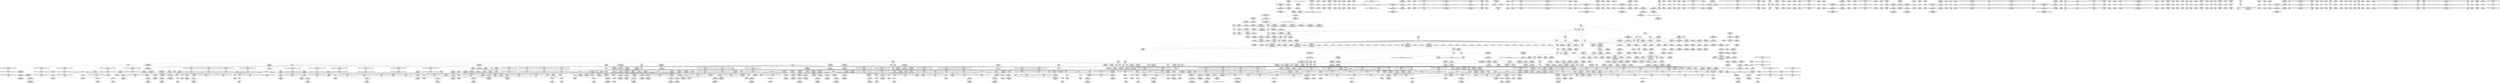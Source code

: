 digraph {
	CE0x512ae60 [shape=record,shape=Mrecord,label="{CE0x512ae60|_call_void___rcu_read_unlock()_#10,_!dbg_!27734|include/linux/rcupdate.h,937|*SummSource*}"]
	CE0x515c230 [shape=record,shape=Mrecord,label="{CE0x515c230|rcu_lock_acquire:_tmp|*SummSink*}"]
	CE0x51650c0 [shape=record,shape=Mrecord,label="{CE0x51650c0|GLOBAL:___preempt_count_add|*Constant*}"]
	CE0x515c850 [shape=record,shape=Mrecord,label="{CE0x515c850|rcu_read_unlock:_call|include/linux/rcupdate.h,933}"]
	CE0x511cf20 [shape=record,shape=Mrecord,label="{CE0x511cf20|rcu_read_lock:_land.lhs.true2|*SummSink*}"]
	CE0x510c5b0 [shape=record,shape=Mrecord,label="{CE0x510c5b0|rcu_read_lock:_tmp9|include/linux/rcupdate.h,882}"]
	CE0x512bc90 [shape=record,shape=Mrecord,label="{CE0x512bc90|_ret_void,_!dbg_!27717|include/linux/rcupdate.h,245}"]
	CE0x507b840 [shape=record,shape=Mrecord,label="{CE0x507b840|i64_1|*Constant*|*SummSink*}"]
	CE0x510b500 [shape=record,shape=Mrecord,label="{CE0x510b500|_call_void_mcount()_#3|*SummSink*}"]
	CE0x5094260 [shape=record,shape=Mrecord,label="{CE0x5094260|avc_has_perm:_tsid|Function::avc_has_perm&Arg::tsid::|*SummSource*}"]
	CE0x51029f0 [shape=record,shape=Mrecord,label="{CE0x51029f0|8:_%struct.sock*,_:_SCME_54,55_}"]
	CE0x5120410 [shape=record,shape=Mrecord,label="{CE0x5120410|task_sid:_tmp6|security/selinux/hooks.c,208|*SummSink*}"]
	CE0x50ee840 [shape=record,shape=Mrecord,label="{CE0x50ee840|task_sid:_tmp20|security/selinux/hooks.c,208}"]
	CE0x51140e0 [shape=record,shape=Mrecord,label="{CE0x51140e0|GLOBAL:_rcu_lock_acquire|*Constant*}"]
	CE0x512e160 [shape=record,shape=Mrecord,label="{CE0x512e160|_call_void_mcount()_#3}"]
	CE0x5103310 [shape=record,shape=Mrecord,label="{CE0x5103310|task_sid:_entry|*SummSource*}"]
	CE0x51022d0 [shape=record,shape=Mrecord,label="{CE0x51022d0|8:_%struct.sock*,_:_SCME_48,49_}"]
	CE0x50a5960 [shape=record,shape=Mrecord,label="{CE0x50a5960|rcu_read_lock:_entry}"]
	CE0x50eece0 [shape=record,shape=Mrecord,label="{CE0x50eece0|task_sid:_tmp21|security/selinux/hooks.c,208}"]
	CE0x50ef1c0 [shape=record,shape=Mrecord,label="{CE0x50ef1c0|task_sid:_tmp22|security/selinux/hooks.c,208}"]
	CE0x50bea60 [shape=record,shape=Mrecord,label="{CE0x50bea60|rcu_read_unlock:_if.then}"]
	CE0x5109250 [shape=record,shape=Mrecord,label="{CE0x5109250|sock_has_perm:_tmp3|security/selinux/hooks.c,3964|*SummSink*}"]
	CE0x5138ed0 [shape=record,shape=Mrecord,label="{CE0x5138ed0|task_sid:_tmp26|security/selinux/hooks.c,208|*SummSink*}"]
	CE0x51016f0 [shape=record,shape=Mrecord,label="{CE0x51016f0|8:_%struct.sock*,_:_SCME_38,39_}"]
	CE0x5160ec0 [shape=record,shape=Mrecord,label="{CE0x5160ec0|i64*_getelementptr_inbounds_(_11_x_i64_,_11_x_i64_*___llvm_gcov_ctr132,_i64_0,_i64_8)|*Constant*}"]
	CE0x50fbed0 [shape=record,shape=Mrecord,label="{CE0x50fbed0|sock_has_perm:_sid5|security/selinux/hooks.c,3976}"]
	CE0x5100ea0 [shape=record,shape=Mrecord,label="{CE0x5100ea0|8:_%struct.sock*,_:_SCME_31,32_}"]
	CE0x513e170 [shape=record,shape=Mrecord,label="{CE0x513e170|rcu_read_lock:_if.end|*SummSink*}"]
	CE0x5133f50 [shape=record,shape=Mrecord,label="{CE0x5133f50|i64*_getelementptr_inbounds_(_4_x_i64_,_4_x_i64_*___llvm_gcov_ctr130,_i64_0,_i64_3)|*Constant*}"]
	CE0x5094130 [shape=record,shape=Mrecord,label="{CE0x5094130|avc_has_perm:_tsid|Function::avc_has_perm&Arg::tsid::}"]
	CE0x518f300 [shape=record,shape=Mrecord,label="{CE0x518f300|rcu_lock_acquire:_tmp6|*SummSource*}"]
	CE0x507b990 [shape=record,shape=Mrecord,label="{CE0x507b990|i32_1|*Constant*}"]
	CE0x51207a0 [shape=record,shape=Mrecord,label="{CE0x51207a0|cred_sid:_tmp}"]
	CE0x50fd4d0 [shape=record,shape=Mrecord,label="{CE0x50fd4d0|sock_has_perm:_call6|security/selinux/hooks.c,3976|*SummSink*}"]
	CE0x5112cb0 [shape=record,shape=Mrecord,label="{CE0x5112cb0|i32_77|*Constant*|*SummSource*}"]
	CE0x50fc370 [shape=record,shape=Mrecord,label="{CE0x50fc370|sock_has_perm:_sclass|security/selinux/hooks.c,3976|*SummSource*}"]
	CE0x508bc60 [shape=record,shape=Mrecord,label="{CE0x508bc60|avc_has_perm:_auditdata|Function::avc_has_perm&Arg::auditdata::}"]
	CE0x51bdde0 [shape=record,shape=Mrecord,label="{CE0x51bdde0|void_(i32*,_i32,_i32*)*_asm_addl_$1,_%gs:$0_,_*m,ri,*m,_dirflag_,_fpsr_,_flags_|*SummSource*}"]
	CE0x512d970 [shape=record,shape=Mrecord,label="{CE0x512d970|__rcu_read_unlock:_tmp2}"]
	CE0x51a0a50 [shape=record,shape=Mrecord,label="{CE0x51a0a50|_call_void_mcount()_#3}"]
	CE0x51251e0 [shape=record,shape=Mrecord,label="{CE0x51251e0|task_sid:_tmp16|security/selinux/hooks.c,208|*SummSource*}"]
	CE0x50fb8a0 [shape=record,shape=Mrecord,label="{CE0x50fb8a0|sock_has_perm:_sk4|security/selinux/hooks.c,3974|*SummSource*}"]
	CE0x5128100 [shape=record,shape=Mrecord,label="{CE0x5128100|task_sid:_tmp18|security/selinux/hooks.c,208}"]
	CE0x50f36d0 [shape=record,shape=Mrecord,label="{CE0x50f36d0|_ret_void,_!dbg_!27720|./arch/x86/include/asm/preempt.h,78|*SummSink*}"]
	CE0x514a7a0 [shape=record,shape=Mrecord,label="{CE0x514a7a0|__preempt_count_add:_tmp2|*SummSink*}"]
	CE0x5119280 [shape=record,shape=Mrecord,label="{CE0x5119280|i64*_getelementptr_inbounds_(_2_x_i64_,_2_x_i64_*___llvm_gcov_ctr131,_i64_0,_i64_1)|*Constant*|*SummSink*}"]
	CE0x5167320 [shape=record,shape=Mrecord,label="{CE0x5167320|rcu_read_unlock:_tmp15|include/linux/rcupdate.h,933|*SummSink*}"]
	CE0x50a8b90 [shape=record,shape=Mrecord,label="{CE0x50a8b90|sock_has_perm:_tmp13|security/selinux/hooks.c,3972}"]
	CE0x511a620 [shape=record,shape=Mrecord,label="{CE0x511a620|0:_i32,_4:_i32,_8:_i32,_12:_i32,_:_CMRE_4,8_|*MultipleSource*|security/selinux/hooks.c,196|*LoadInst*|security/selinux/hooks.c,196|security/selinux/hooks.c,197}"]
	CE0x51a6410 [shape=record,shape=Mrecord,label="{CE0x51a6410|rcu_lock_release:_tmp3}"]
	CE0x5149070 [shape=record,shape=Mrecord,label="{CE0x5149070|rcu_read_lock:_tmp4|include/linux/rcupdate.h,882}"]
	CE0x51190d0 [shape=record,shape=Mrecord,label="{CE0x51190d0|task_sid:_tmp5|security/selinux/hooks.c,208|*SummSink*}"]
	CE0x5129ab0 [shape=record,shape=Mrecord,label="{CE0x5129ab0|rcu_lock_release:_entry|*SummSource*}"]
	CE0x5128a00 [shape=record,shape=Mrecord,label="{CE0x5128a00|rcu_lock_acquire:_entry|*SummSink*}"]
	CE0x50ebbc0 [shape=record,shape=Mrecord,label="{CE0x50ebbc0|i8*_getelementptr_inbounds_(_41_x_i8_,_41_x_i8_*_.str44,_i32_0,_i32_0)|*Constant*|*SummSource*}"]
	CE0x5143ce0 [shape=record,shape=Mrecord,label="{CE0x5143ce0|i64*_getelementptr_inbounds_(_4_x_i64_,_4_x_i64_*___llvm_gcov_ctr128,_i64_0,_i64_3)|*Constant*}"]
	CE0x51ed4f0 [shape=record,shape=Mrecord,label="{CE0x51ed4f0|_call_void_asm_addl_$1,_%gs:$0_,_*m,ri,*m,_dirflag_,_fpsr_,_flags_(i32*___preempt_count,_i32_%sub,_i32*___preempt_count)_#3,_!dbg_!27717,_!srcloc_!27718|./arch/x86/include/asm/preempt.h,77}"]
	CE0x508c2d0 [shape=record,shape=Mrecord,label="{CE0x508c2d0|_ret_i32_%retval.0,_!dbg_!27728|security/selinux/avc.c,775|*SummSink*}"]
	CE0x50ff230 [shape=record,shape=Mrecord,label="{CE0x50ff230|_ret_i32_%retval.0,_!dbg_!27728|security/selinux/avc.c,775}"]
	CE0x51221c0 [shape=record,shape=Mrecord,label="{CE0x51221c0|GLOBAL:_rcu_lock_acquire|*Constant*|*SummSink*}"]
	CE0x5157c80 [shape=record,shape=Mrecord,label="{CE0x5157c80|_call_void_asm_sideeffect_,_memory_,_dirflag_,_fpsr_,_flags_()_#3,_!dbg_!27711,_!srcloc_!27714|include/linux/rcupdate.h,244|*SummSource*}"]
	CE0x509a550 [shape=record,shape=Mrecord,label="{CE0x509a550|sock_has_perm:_tmp}"]
	CE0x511e950 [shape=record,shape=Mrecord,label="{CE0x511e950|rcu_lock_release:_tmp|*SummSource*}"]
	CE0x512d9e0 [shape=record,shape=Mrecord,label="{CE0x512d9e0|__rcu_read_unlock:_tmp2|*SummSource*}"]
	CE0x50864b0 [shape=record,shape=Mrecord,label="{CE0x50864b0|selinux_socket_listen:_sock|Function::selinux_socket_listen&Arg::sock::}"]
	CE0x5094b20 [shape=record,shape=Mrecord,label="{CE0x5094b20|__rcu_read_lock:_tmp4|include/linux/rcupdate.h,239}"]
	CE0x5193da0 [shape=record,shape=Mrecord,label="{CE0x5193da0|__preempt_count_sub:_tmp6|./arch/x86/include/asm/preempt.h,78|*SummSource*}"]
	CE0x50ed230 [shape=record,shape=Mrecord,label="{CE0x50ed230|task_sid:_tmp25|security/selinux/hooks.c,208}"]
	CE0x5139f30 [shape=record,shape=Mrecord,label="{CE0x5139f30|GLOBAL:_cred_sid|*Constant*}"]
	CE0x5167560 [shape=record,shape=Mrecord,label="{CE0x5167560|rcu_read_unlock:_tmp16|include/linux/rcupdate.h,933}"]
	CE0x513d010 [shape=record,shape=Mrecord,label="{CE0x513d010|rcu_read_lock:_do.body|*SummSink*}"]
	CE0x5103a10 [shape=record,shape=Mrecord,label="{CE0x5103a10|_ret_i32_%call7,_!dbg_!27749|security/selinux/hooks.c,210|*SummSource*}"]
	CE0x50f80f0 [shape=record,shape=Mrecord,label="{CE0x50f80f0|sock_has_perm:_tmp12|security/selinux/hooks.c,3970|*SummSink*}"]
	CE0x514b4d0 [shape=record,shape=Mrecord,label="{CE0x514b4d0|void_(i32*,_i32,_i32*)*_asm_addl_$1,_%gs:$0_,_*m,ri,*m,_dirflag_,_fpsr_,_flags_}"]
	CE0x509a630 [shape=record,shape=Mrecord,label="{CE0x509a630|sock_has_perm:_tmp|*SummSource*}"]
	CE0x514a730 [shape=record,shape=Mrecord,label="{CE0x514a730|__preempt_count_add:_tmp2|*SummSource*}"]
	CE0x51501d0 [shape=record,shape=Mrecord,label="{CE0x51501d0|GLOBAL:_lockdep_rcu_suspicious|*Constant*}"]
	CE0x5155df0 [shape=record,shape=Mrecord,label="{CE0x5155df0|rcu_read_unlock:_tmp15|include/linux/rcupdate.h,933}"]
	CE0x50989c0 [shape=record,shape=Mrecord,label="{CE0x50989c0|rcu_read_lock:_entry|*SummSource*}"]
	CE0x5126070 [shape=record,shape=Mrecord,label="{CE0x5126070|task_sid:_tmp19|security/selinux/hooks.c,208}"]
	CE0x51121d0 [shape=record,shape=Mrecord,label="{CE0x51121d0|_call_void_mcount()_#3|*SummSource*}"]
	CE0x5143e10 [shape=record,shape=Mrecord,label="{CE0x5143e10|i64*_getelementptr_inbounds_(_4_x_i64_,_4_x_i64_*___llvm_gcov_ctr128,_i64_0,_i64_3)|*Constant*|*SummSource*}"]
	CE0x51261d0 [shape=record,shape=Mrecord,label="{CE0x51261d0|task_sid:_tmp19|security/selinux/hooks.c,208|*SummSource*}"]
	CE0x518cff0 [shape=record,shape=Mrecord,label="{CE0x518cff0|rcu_lock_acquire:_tmp|*SummSource*}"]
	CE0x50c1240 [shape=record,shape=Mrecord,label="{CE0x50c1240|i64*_getelementptr_inbounds_(_11_x_i64_,_11_x_i64_*___llvm_gcov_ctr132,_i64_0,_i64_1)|*Constant*}"]
	CE0x5154550 [shape=record,shape=Mrecord,label="{CE0x5154550|rcu_read_lock:_tmp22|include/linux/rcupdate.h,884|*SummSink*}"]
	CE0x511f8a0 [shape=record,shape=Mrecord,label="{CE0x511f8a0|task_sid:_do.end}"]
	CE0x50ebf80 [shape=record,shape=Mrecord,label="{CE0x50ebf80|task_sid:_tmp24|security/selinux/hooks.c,208|*SummSource*}"]
	CE0x518eb70 [shape=record,shape=Mrecord,label="{CE0x518eb70|i64_ptrtoint_(i8*_blockaddress(_rcu_lock_release,_%__here)_to_i64)|*Constant*}"]
	CE0x5106670 [shape=record,shape=Mrecord,label="{CE0x5106670|sock_has_perm:_cmp|security/selinux/hooks.c,3969|*SummSource*}"]
	CE0x5152a00 [shape=record,shape=Mrecord,label="{CE0x5152a00|_call_void_lockdep_rcu_suspicious(i8*_getelementptr_inbounds_(_25_x_i8_,_25_x_i8_*_.str45,_i32_0,_i32_0),_i32_883,_i8*_getelementptr_inbounds_(_42_x_i8_,_42_x_i8_*_.str46,_i32_0,_i32_0))_#10,_!dbg_!27728|include/linux/rcupdate.h,882|*SummSource*}"]
	CE0x51e47c0 [shape=record,shape=Mrecord,label="{CE0x51e47c0|__preempt_count_add:_bb|*SummSink*}"]
	CE0x5076570 [shape=record,shape=Mrecord,label="{CE0x5076570|_call_void_mcount()_#3|*SummSink*}"]
	CE0x5137a50 [shape=record,shape=Mrecord,label="{CE0x5137a50|rcu_lock_release:_tmp7|*SummSource*}"]
	CE0x513d880 [shape=record,shape=Mrecord,label="{CE0x513d880|_ret_void,_!dbg_!27717|include/linux/rcupdate.h,419|*SummSource*}"]
	CE0x5154d10 [shape=record,shape=Mrecord,label="{CE0x5154d10|rcu_read_lock:_tmp22|include/linux/rcupdate.h,884|*SummSource*}"]
	CE0x514eb90 [shape=record,shape=Mrecord,label="{CE0x514eb90|rcu_read_lock:_tmp15|include/linux/rcupdate.h,882|*SummSource*}"]
	CE0x5197560 [shape=record,shape=Mrecord,label="{CE0x5197560|__preempt_count_sub:_tmp3}"]
	CE0x51e01f0 [shape=record,shape=Mrecord,label="{CE0x51e01f0|i64*_getelementptr_inbounds_(_4_x_i64_,_4_x_i64_*___llvm_gcov_ctr135,_i64_0,_i64_0)|*Constant*|*SummSink*}"]
	CE0x5098510 [shape=record,shape=Mrecord,label="{CE0x5098510|sock_has_perm:_bb}"]
	CE0x50ed3d0 [shape=record,shape=Mrecord,label="{CE0x50ed3d0|task_sid:_tmp25|security/selinux/hooks.c,208|*SummSource*}"]
	CE0x51564e0 [shape=record,shape=Mrecord,label="{CE0x51564e0|i64*_getelementptr_inbounds_(_4_x_i64_,_4_x_i64_*___llvm_gcov_ctr133,_i64_0,_i64_2)|*Constant*}"]
	CE0x5124610 [shape=record,shape=Mrecord,label="{CE0x5124610|task_sid:_tmp14|security/selinux/hooks.c,208}"]
	CE0x5159400 [shape=record,shape=Mrecord,label="{CE0x5159400|i64*_getelementptr_inbounds_(_4_x_i64_,_4_x_i64_*___llvm_gcov_ctr128,_i64_0,_i64_0)|*Constant*|*SummSource*}"]
	CE0x510d860 [shape=record,shape=Mrecord,label="{CE0x510d860|sock_has_perm:_tmp18|security/selinux/hooks.c,3977|*SummSource*}"]
	CE0x5120b10 [shape=record,shape=Mrecord,label="{CE0x5120b10|task_sid:_land.lhs.true2|*SummSink*}"]
	CE0x50bc420 [shape=record,shape=Mrecord,label="{CE0x50bc420|i64*_getelementptr_inbounds_(_13_x_i64_,_13_x_i64_*___llvm_gcov_ctr126,_i64_0,_i64_1)|*Constant*|*SummSource*}"]
	CE0x510aa20 [shape=record,shape=Mrecord,label="{CE0x510aa20|__preempt_count_sub:_do.body|*SummSink*}"]
	CE0x5120590 [shape=record,shape=Mrecord,label="{CE0x5120590|task_sid:_tmp7|security/selinux/hooks.c,208|*SummSource*}"]
	CE0x513b920 [shape=record,shape=Mrecord,label="{CE0x513b920|_ret_void,_!dbg_!27735|include/linux/rcupdate.h,938|*SummSink*}"]
	CE0x512c2a0 [shape=record,shape=Mrecord,label="{CE0x512c2a0|__rcu_read_lock:_do.body|*SummSource*}"]
	CE0x513eef0 [shape=record,shape=Mrecord,label="{CE0x513eef0|i64*_getelementptr_inbounds_(_4_x_i64_,_4_x_i64_*___llvm_gcov_ctr130,_i64_0,_i64_0)|*Constant*|*SummSink*}"]
	CE0x50a97e0 [shape=record,shape=Mrecord,label="{CE0x50a97e0|sock_has_perm:_type|security/selinux/hooks.c,3972}"]
	CE0x5093c00 [shape=record,shape=Mrecord,label="{CE0x5093c00|avc_has_perm:_requested|Function::avc_has_perm&Arg::requested::|*SummSink*}"]
	CE0x51a3180 [shape=record,shape=Mrecord,label="{CE0x51a3180|_call_void_mcount()_#3|*SummSink*}"]
	CE0x50ee960 [shape=record,shape=Mrecord,label="{CE0x50ee960|task_sid:_tmp20|security/selinux/hooks.c,208|*SummSource*}"]
	CE0x51a49a0 [shape=record,shape=Mrecord,label="{CE0x51a49a0|__rcu_read_unlock:_tmp|*SummSink*}"]
	CE0x5159b90 [shape=record,shape=Mrecord,label="{CE0x5159b90|__preempt_count_add:_entry|*SummSink*}"]
	CE0x514ed00 [shape=record,shape=Mrecord,label="{CE0x514ed00|rcu_read_lock:_tmp15|include/linux/rcupdate.h,882|*SummSink*}"]
	CE0x510c960 [shape=record,shape=Mrecord,label="{CE0x510c960|rcu_read_lock:_tmp9|include/linux/rcupdate.h,882|*SummSink*}"]
	CE0x50fab10 [shape=record,shape=Mrecord,label="{CE0x50fab10|sock_has_perm:_u2|security/selinux/hooks.c,3974|*SummSource*}"]
	CE0x5157c10 [shape=record,shape=Mrecord,label="{CE0x5157c10|_call_void___preempt_count_sub(i32_1)_#10,_!dbg_!27715|include/linux/rcupdate.h,244|*SummSource*}"]
	CE0x5070b40 [shape=record,shape=Mrecord,label="{CE0x5070b40|32:_%struct.sock*,_:_CRE_16,24_|*MultipleSource*|Function::selinux_socket_listen&Arg::sock::|security/selinux/hooks.c,4189}"]
	CE0x5113310 [shape=record,shape=Mrecord,label="{CE0x5113310|i64_5|*Constant*|*SummSource*}"]
	CE0x50f7ee0 [shape=record,shape=Mrecord,label="{CE0x50f7ee0|sock_has_perm:_tmp11|security/selinux/hooks.c,3970|*SummSink*}"]
	CE0x5168b80 [shape=record,shape=Mrecord,label="{CE0x5168b80|i64*_getelementptr_inbounds_(_11_x_i64_,_11_x_i64_*___llvm_gcov_ctr132,_i64_0,_i64_9)|*Constant*|*SummSource*}"]
	CE0x5192910 [shape=record,shape=Mrecord,label="{CE0x5192910|rcu_lock_release:_tmp5|include/linux/rcupdate.h,423|*SummSource*}"]
	CE0x5141520 [shape=record,shape=Mrecord,label="{CE0x5141520|i64*_getelementptr_inbounds_(_4_x_i64_,_4_x_i64_*___llvm_gcov_ctr130,_i64_0,_i64_2)|*Constant*}"]
	CE0x51215b0 [shape=record,shape=Mrecord,label="{CE0x51215b0|task_sid:_tmp8|security/selinux/hooks.c,208|*SummSink*}"]
	CE0x5114000 [shape=record,shape=Mrecord,label="{CE0x5114000|rcu_lock_acquire:_entry|*SummSource*}"]
	CE0x5153450 [shape=record,shape=Mrecord,label="{CE0x5153450|rcu_read_lock:_tmp19|include/linux/rcupdate.h,882|*SummSource*}"]
	CE0x5139260 [shape=record,shape=Mrecord,label="{CE0x5139260|task_sid:_tmp27|security/selinux/hooks.c,208|*SummSource*}"]
	CE0x51a3830 [shape=record,shape=Mrecord,label="{CE0x51a3830|__rcu_read_unlock:_tmp}"]
	CE0x513fff0 [shape=record,shape=Mrecord,label="{CE0x513fff0|rcu_read_lock:_tmp5|include/linux/rcupdate.h,882}"]
	CE0x50f6b60 [shape=record,shape=Mrecord,label="{CE0x50f6b60|__preempt_count_add:_tmp6|./arch/x86/include/asm/preempt.h,73}"]
	CE0x50ff310 [shape=record,shape=Mrecord,label="{CE0x50ff310|avc_has_perm:_requested|Function::avc_has_perm&Arg::requested::}"]
	CE0x507a980 [shape=record,shape=Mrecord,label="{CE0x507a980|task_sid:_bb}"]
	CE0x5119cb0 [shape=record,shape=Mrecord,label="{CE0x5119cb0|rcu_read_unlock:_tobool1|include/linux/rcupdate.h,933|*SummSink*}"]
	CE0x50f6c40 [shape=record,shape=Mrecord,label="{CE0x50f6c40|__preempt_count_add:_tmp6|./arch/x86/include/asm/preempt.h,73|*SummSink*}"]
	CE0x513fee0 [shape=record,shape=Mrecord,label="{CE0x513fee0|i64_0|*Constant*}"]
	CE0x50ffe50 [shape=record,shape=Mrecord,label="{CE0x50ffe50|__rcu_read_lock:_entry|*SummSink*}"]
	CE0x50943e0 [shape=record,shape=Mrecord,label="{CE0x50943e0|_call_void_mcount()_#3|*SummSink*}"]
	CE0x51bf5c0 [shape=record,shape=Mrecord,label="{CE0x51bf5c0|i64*_getelementptr_inbounds_(_4_x_i64_,_4_x_i64_*___llvm_gcov_ctr129,_i64_0,_i64_3)|*Constant*|*SummSink*}"]
	CE0x51a2500 [shape=record,shape=Mrecord,label="{CE0x51a2500|i64_ptrtoint_(i8*_blockaddress(_rcu_lock_acquire,_%__here)_to_i64)|*Constant*|*SummSource*}"]
	CE0x50f2c10 [shape=record,shape=Mrecord,label="{CE0x50f2c10|__preempt_count_add:_do.body|*SummSink*}"]
	CE0x5123630 [shape=record,shape=Mrecord,label="{CE0x5123630|task_sid:_call3|security/selinux/hooks.c,208|*SummSource*}"]
	CE0x509a5c0 [shape=record,shape=Mrecord,label="{CE0x509a5c0|COLLAPSED:_GCMRE___llvm_gcov_ctr327_internal_global_6_x_i64_zeroinitializer:_elem_0:default:}"]
	CE0x510bab0 [shape=record,shape=Mrecord,label="{CE0x510bab0|GLOBAL:___preempt_count|Global_var:__preempt_count}"]
	CE0x50fd830 [shape=record,shape=Mrecord,label="{CE0x50fd830|i32_(i32,_i32,_i16,_i32,_%struct.common_audit_data*)*_bitcast_(i32_(i32,_i32,_i16,_i32,_%struct.common_audit_data.495*)*_avc_has_perm_to_i32_(i32,_i32,_i16,_i32,_%struct.common_audit_data*)*)|*Constant*|*SummSource*}"]
	CE0x5074640 [shape=record,shape=Mrecord,label="{CE0x5074640|GLOBAL:_get_current|*Constant*}"]
	CE0x50952b0 [shape=record,shape=Mrecord,label="{CE0x50952b0|_call_void_mcount()_#3|*SummSink*}"]
	CE0x51a5d50 [shape=record,shape=Mrecord,label="{CE0x51a5d50|i8*_undef|*Constant*|*SummSink*}"]
	CE0x50fd700 [shape=record,shape=Mrecord,label="{CE0x50fd700|i32_(i32,_i32,_i16,_i32,_%struct.common_audit_data*)*_bitcast_(i32_(i32,_i32,_i16,_i32,_%struct.common_audit_data.495*)*_avc_has_perm_to_i32_(i32,_i32,_i16,_i32,_%struct.common_audit_data*)*)|*Constant*}"]
	CE0x5138510 [shape=record,shape=Mrecord,label="{CE0x5138510|_call_void___preempt_count_sub(i32_1)_#10,_!dbg_!27715|include/linux/rcupdate.h,244|*SummSink*}"]
	CE0x5132dc0 [shape=record,shape=Mrecord,label="{CE0x5132dc0|__rcu_read_lock:_tmp1|*SummSink*}"]
	CE0x51297a0 [shape=record,shape=Mrecord,label="{CE0x51297a0|GLOBAL:_rcu_lock_release|*Constant*}"]
	CE0x50f6770 [shape=record,shape=Mrecord,label="{CE0x50f6770|__preempt_count_sub:_do.end}"]
	CE0x5115c70 [shape=record,shape=Mrecord,label="{CE0x5115c70|_ret_void,_!dbg_!27717|include/linux/rcupdate.h,419}"]
	CE0x5153810 [shape=record,shape=Mrecord,label="{CE0x5153810|rcu_read_lock:_tmp20|include/linux/rcupdate.h,882}"]
	CE0x51329f0 [shape=record,shape=Mrecord,label="{CE0x51329f0|__preempt_count_sub:_tmp7|./arch/x86/include/asm/preempt.h,78}"]
	CE0x50889e0 [shape=record,shape=Mrecord,label="{CE0x50889e0|sock_has_perm:_sid|security/selinux/hooks.c,3969}"]
	CE0x50fed50 [shape=record,shape=Mrecord,label="{CE0x50fed50|avc_has_perm:_tclass|Function::avc_has_perm&Arg::tclass::}"]
	CE0x51550e0 [shape=record,shape=Mrecord,label="{CE0x51550e0|i64*_getelementptr_inbounds_(_2_x_i64_,_2_x_i64_*___llvm_gcov_ctr131,_i64_0,_i64_0)|*Constant*|*SummSink*}"]
	CE0x5071b00 [shape=record,shape=Mrecord,label="{CE0x5071b00|i64*_getelementptr_inbounds_(_2_x_i64_,_2_x_i64_*___llvm_gcov_ctr359,_i64_0,_i64_0)|*Constant*|*SummSource*}"]
	CE0x511bc90 [shape=record,shape=Mrecord,label="{CE0x511bc90|task_sid:_tobool1|security/selinux/hooks.c,208|*SummSink*}"]
	CE0x5117f70 [shape=record,shape=Mrecord,label="{CE0x5117f70|task_sid:_tmp5|security/selinux/hooks.c,208}"]
	CE0x50c9040 [shape=record,shape=Mrecord,label="{CE0x50c9040|rcu_read_unlock:_tmp11|include/linux/rcupdate.h,933|*SummSink*}"]
	CE0x51415e0 [shape=record,shape=Mrecord,label="{CE0x51415e0|_call_void_mcount()_#3|*SummSource*}"]
	CE0x50891b0 [shape=record,shape=Mrecord,label="{CE0x50891b0|16:_i32,_24:_i16,_:_CRE_16,20_|*MultipleSource*|*LoadInst*|security/selinux/hooks.c,3964|security/selinux/hooks.c,3964|security/selinux/hooks.c,3969}"]
	CE0x512a240 [shape=record,shape=Mrecord,label="{CE0x512a240|rcu_lock_release:_entry}"]
	CE0x518fe70 [shape=record,shape=Mrecord,label="{CE0x518fe70|i64_ptrtoint_(i8*_blockaddress(_rcu_lock_release,_%__here)_to_i64)|*Constant*|*SummSource*}"]
	CE0x50a7690 [shape=record,shape=Mrecord,label="{CE0x50a7690|sock_has_perm:_tmp9|security/selinux/hooks.c,3969}"]
	CE0x50bead0 [shape=record,shape=Mrecord,label="{CE0x50bead0|rcu_read_unlock:_if.then|*SummSink*}"]
	CE0x50bed20 [shape=record,shape=Mrecord,label="{CE0x50bed20|rcu_read_unlock:_do.body}"]
	CE0x51275b0 [shape=record,shape=Mrecord,label="{CE0x51275b0|GLOBAL:_lockdep_rcu_suspicious|*Constant*|*SummSink*}"]
	CE0x51338c0 [shape=record,shape=Mrecord,label="{CE0x51338c0|__rcu_read_unlock:_tmp6|include/linux/rcupdate.h,245}"]
	CE0x50c96e0 [shape=record,shape=Mrecord,label="{CE0x50c96e0|sock_has_perm:_tmp20|security/selinux/hooks.c,3977|*SummSink*}"]
	CE0x5123cc0 [shape=record,shape=Mrecord,label="{CE0x5123cc0|task_sid:_tobool4|security/selinux/hooks.c,208|*SummSource*}"]
	CE0x5085ba0 [shape=record,shape=Mrecord,label="{CE0x5085ba0|selinux_socket_listen:_sk|security/selinux/hooks.c,4189|*SummSink*}"]
	CE0x515aa10 [shape=record,shape=Mrecord,label="{CE0x515aa10|rcu_lock_acquire:_tmp5|include/linux/rcupdate.h,418|*SummSource*}"]
	CE0x5088300 [shape=record,shape=Mrecord,label="{CE0x5088300|i64*_getelementptr_inbounds_(_6_x_i64_,_6_x_i64_*___llvm_gcov_ctr327,_i64_0,_i64_0)|*Constant*}"]
	CE0x518fd20 [shape=record,shape=Mrecord,label="{CE0x518fd20|i64*_getelementptr_inbounds_(_4_x_i64_,_4_x_i64_*___llvm_gcov_ctr133,_i64_0,_i64_3)|*Constant*}"]
	CE0x51087a0 [shape=record,shape=Mrecord,label="{CE0x51087a0|i64*_getelementptr_inbounds_(_6_x_i64_,_6_x_i64_*___llvm_gcov_ctr327,_i64_0,_i64_4)|*Constant*}"]
	CE0x508b5b0 [shape=record,shape=Mrecord,label="{CE0x508b5b0|avc_has_perm:_entry|*SummSource*}"]
	CE0x5099360 [shape=record,shape=Mrecord,label="{CE0x5099360|i32_22|*Constant*|*SummSink*}"]
	CE0x50ba190 [shape=record,shape=Mrecord,label="{CE0x50ba190|get_current:_tmp3|*SummSink*}"]
	CE0x5078610 [shape=record,shape=Mrecord,label="{CE0x5078610|GLOBAL:_get_current|*Constant*|*SummSource*}"]
	CE0x50fcfb0 [shape=record,shape=Mrecord,label="{CE0x50fcfb0|i32_4|*Constant*|*SummSink*}"]
	CE0x5109320 [shape=record,shape=Mrecord,label="{CE0x5109320|sock_has_perm:_tmp4|security/selinux/hooks.c,3966}"]
	CE0x5191a60 [shape=record,shape=Mrecord,label="{CE0x5191a60|i64*_getelementptr_inbounds_(_4_x_i64_,_4_x_i64_*___llvm_gcov_ctr134,_i64_0,_i64_2)|*Constant*|*SummSink*}"]
	CE0x5076a50 [shape=record,shape=Mrecord,label="{CE0x5076a50|selinux_socket_listen:_sk|security/selinux/hooks.c,4189}"]
	CE0x50fce40 [shape=record,shape=Mrecord,label="{CE0x50fce40|i32_4|*Constant*|*SummSource*}"]
	CE0x51a46e0 [shape=record,shape=Mrecord,label="{CE0x51a46e0|rcu_lock_acquire:_tmp4|include/linux/rcupdate.h,418|*SummSource*}"]
	CE0x513a9f0 [shape=record,shape=Mrecord,label="{CE0x513a9f0|_ret_i32_%tmp6,_!dbg_!27716|security/selinux/hooks.c,197}"]
	CE0x5123760 [shape=record,shape=Mrecord,label="{CE0x5123760|task_sid:_call3|security/selinux/hooks.c,208|*SummSink*}"]
	CE0x513fbd0 [shape=record,shape=Mrecord,label="{CE0x513fbd0|GLOBAL:___llvm_gcov_ctr132|Global_var:__llvm_gcov_ctr132|*SummSink*}"]
	CE0x5119f90 [shape=record,shape=Mrecord,label="{CE0x5119f90|rcu_read_unlock:_tmp6|include/linux/rcupdate.h,933}"]
	CE0x507f1d0 [shape=record,shape=Mrecord,label="{CE0x507f1d0|i64*_getelementptr_inbounds_(_2_x_i64_,_2_x_i64_*___llvm_gcov_ctr98,_i64_0,_i64_0)|*Constant*}"]
	CE0x51266b0 [shape=record,shape=Mrecord,label="{CE0x51266b0|i8_1|*Constant*|*SummSource*}"]
	CE0x514fad0 [shape=record,shape=Mrecord,label="{CE0x514fad0|i8*_getelementptr_inbounds_(_25_x_i8_,_25_x_i8_*_.str45,_i32_0,_i32_0)|*Constant*}"]
	CE0x511c5b0 [shape=record,shape=Mrecord,label="{CE0x511c5b0|_call_void_mcount()_#3}"]
	CE0x5106750 [shape=record,shape=Mrecord,label="{CE0x5106750|sock_has_perm:_cmp|security/selinux/hooks.c,3969|*SummSink*}"]
	CE0x5117080 [shape=record,shape=Mrecord,label="{CE0x5117080|i64_3|*Constant*|*SummSource*}"]
	CE0x509d920 [shape=record,shape=Mrecord,label="{CE0x509d920|rcu_read_lock:_call|include/linux/rcupdate.h,882|*SummSink*}"]
	CE0x515b9a0 [shape=record,shape=Mrecord,label="{CE0x515b9a0|rcu_read_unlock:_call|include/linux/rcupdate.h,933|*SummSink*}"]
	CE0x51579f0 [shape=record,shape=Mrecord,label="{CE0x51579f0|__rcu_read_lock:_tmp7|include/linux/rcupdate.h,240|*SummSource*}"]
	CE0x510c3c0 [shape=record,shape=Mrecord,label="{CE0x510c3c0|rcu_read_lock:_tmp9|include/linux/rcupdate.h,882|*SummSource*}"]
	CE0x5142880 [shape=record,shape=Mrecord,label="{CE0x5142880|i64_5|*Constant*}"]
	CE0x5164100 [shape=record,shape=Mrecord,label="{CE0x5164100|rcu_read_unlock:_tmp7|include/linux/rcupdate.h,933|*SummSink*}"]
	CE0x50903c0 [shape=record,shape=Mrecord,label="{CE0x50903c0|get_current:_tmp3}"]
	CE0x51c3a30 [shape=record,shape=Mrecord,label="{CE0x51c3a30|i64*_getelementptr_inbounds_(_4_x_i64_,_4_x_i64_*___llvm_gcov_ctr134,_i64_0,_i64_0)|*Constant*|*SummSource*}"]
	"CONST[source:2(external),value:2(dynamic)][purpose:{subject}]"
	CE0x51171e0 [shape=record,shape=Mrecord,label="{CE0x51171e0|cred_sid:_tmp1|*SummSource*}"]
	CE0x50c1670 [shape=record,shape=Mrecord,label="{CE0x50c1670|sock_has_perm:_cleanup|*SummSource*}"]
	CE0x5086a40 [shape=record,shape=Mrecord,label="{CE0x5086a40|get_current:_tmp2|*SummSource*}"]
	CE0x5158d20 [shape=record,shape=Mrecord,label="{CE0x5158d20|rcu_read_unlock:_call3|include/linux/rcupdate.h,933}"]
	CE0x513c9b0 [shape=record,shape=Mrecord,label="{CE0x513c9b0|rcu_read_lock:_tmp5|include/linux/rcupdate.h,882|*SummSink*}"]
	CE0x5125310 [shape=record,shape=Mrecord,label="{CE0x5125310|task_sid:_tmp16|security/selinux/hooks.c,208|*SummSink*}"]
	CE0x5117360 [shape=record,shape=Mrecord,label="{CE0x5117360|cred_sid:_tmp1|*SummSink*}"]
	CE0x5165130 [shape=record,shape=Mrecord,label="{CE0x5165130|_call_void___preempt_count_add(i32_1)_#10,_!dbg_!27711|include/linux/rcupdate.h,239}"]
	CE0x510b7d0 [shape=record,shape=Mrecord,label="{CE0x510b7d0|__preempt_count_sub:_tmp3|*SummSink*}"]
	CE0x5115570 [shape=record,shape=Mrecord,label="{CE0x5115570|GLOBAL:_task_sid.__warned|Global_var:task_sid.__warned}"]
	CE0x5135950 [shape=record,shape=Mrecord,label="{CE0x5135950|_call_void_mcount()_#3}"]
	CE0x515bf00 [shape=record,shape=Mrecord,label="{CE0x515bf00|rcu_read_unlock:_land.lhs.true2|*SummSink*}"]
	CE0x5127290 [shape=record,shape=Mrecord,label="{CE0x5127290|GLOBAL:_lockdep_rcu_suspicious|*Constant*}"]
	CE0x50fdae0 [shape=record,shape=Mrecord,label="{CE0x50fdae0|GLOBAL:_rcu_read_lock.__warned|Global_var:rcu_read_lock.__warned}"]
	CE0x50ee370 [shape=record,shape=Mrecord,label="{CE0x50ee370|i64*_getelementptr_inbounds_(_13_x_i64_,_13_x_i64_*___llvm_gcov_ctr126,_i64_0,_i64_9)|*Constant*|*SummSink*}"]
	CE0x50991e0 [shape=record,shape=Mrecord,label="{CE0x50991e0|i32_22|*Constant*}"]
	CE0x51ed0e0 [shape=record,shape=Mrecord,label="{CE0x51ed0e0|__preempt_count_sub:_tmp2}"]
	CE0x509bd00 [shape=record,shape=Mrecord,label="{CE0x509bd00|sock_has_perm:_tmp9|security/selinux/hooks.c,3969|*SummSink*}"]
	CE0x513cc00 [shape=record,shape=Mrecord,label="{CE0x513cc00|rcu_read_lock:_tmp6|include/linux/rcupdate.h,882}"]
	CE0x50c8da0 [shape=record,shape=Mrecord,label="{CE0x50c8da0|rcu_read_unlock:_tmp11|include/linux/rcupdate.h,933}"]
	CE0x50bb2a0 [shape=record,shape=Mrecord,label="{CE0x50bb2a0|i64*_getelementptr_inbounds_(_11_x_i64_,_11_x_i64_*___llvm_gcov_ctr127,_i64_0,_i64_0)|*Constant*}"]
	CE0x5098cd0 [shape=record,shape=Mrecord,label="{CE0x5098cd0|i32_0|*Constant*}"]
	CE0x50c00c0 [shape=record,shape=Mrecord,label="{CE0x50c00c0|rcu_read_unlock:_tmp1}"]
	CE0x50ec100 [shape=record,shape=Mrecord,label="{CE0x50ec100|task_sid:_tmp23|security/selinux/hooks.c,208}"]
	CE0x50f0c00 [shape=record,shape=Mrecord,label="{CE0x50f0c00|__preempt_count_sub:_tmp1|*SummSource*}"]
	CE0x50fba10 [shape=record,shape=Mrecord,label="{CE0x50fba10|sock_has_perm:_sk4|security/selinux/hooks.c,3974|*SummSink*}"]
	CE0x5105970 [shape=record,shape=Mrecord,label="{CE0x5105970|16:_i32,_24:_i16,_:_CRE_24,26_|*MultipleSource*|*LoadInst*|security/selinux/hooks.c,3964|security/selinux/hooks.c,3964|security/selinux/hooks.c,3969}"]
	CE0x513a7c0 [shape=record,shape=Mrecord,label="{CE0x513a7c0|cred_sid:_cred|Function::cred_sid&Arg::cred::|*SummSink*}"]
	CE0x5167e40 [shape=record,shape=Mrecord,label="{CE0x5167e40|i64*_getelementptr_inbounds_(_11_x_i64_,_11_x_i64_*___llvm_gcov_ctr132,_i64_0,_i64_8)|*Constant*|*SummSink*}"]
	CE0x50847f0 [shape=record,shape=Mrecord,label="{CE0x50847f0|selinux_socket_listen:_sock|Function::selinux_socket_listen&Arg::sock::|*SummSource*}"]
	CE0x5104e70 [shape=record,shape=Mrecord,label="{CE0x5104e70|sock_has_perm:_call|security/selinux/hooks.c,3967|*SummSource*}"]
	CE0x5150d10 [shape=record,shape=Mrecord,label="{CE0x5150d10|i8*_getelementptr_inbounds_(_42_x_i8_,_42_x_i8_*_.str46,_i32_0,_i32_0)|*Constant*}"]
	CE0x518f370 [shape=record,shape=Mrecord,label="{CE0x518f370|rcu_lock_acquire:_tmp6|*SummSink*}"]
	CE0x51a3700 [shape=record,shape=Mrecord,label="{CE0x51a3700|rcu_lock_acquire:_indirectgoto|*SummSink*}"]
	CE0x50fdc60 [shape=record,shape=Mrecord,label="{CE0x50fdc60|GLOBAL:_rcu_read_lock.__warned|Global_var:rcu_read_lock.__warned|*SummSource*}"]
	CE0x50acdf0 [shape=record,shape=Mrecord,label="{CE0x50acdf0|sock_has_perm:_ad|security/selinux/hooks.c, 3965}"]
	CE0x5142a30 [shape=record,shape=Mrecord,label="{CE0x5142a30|rcu_read_unlock:_tmp6|include/linux/rcupdate.h,933|*SummSource*}"]
	CE0x5140160 [shape=record,shape=Mrecord,label="{CE0x5140160|rcu_read_lock:_tmp5|include/linux/rcupdate.h,882|*SummSource*}"]
	CE0x510c000 [shape=record,shape=Mrecord,label="{CE0x510c000|rcu_read_lock:_tobool1|include/linux/rcupdate.h,882}"]
	CE0x47c20b0 [shape=record,shape=Mrecord,label="{CE0x47c20b0|sock_has_perm:_task|Function::sock_has_perm&Arg::task::|*SummSink*}"]
	CE0x51ad100 [shape=record,shape=Mrecord,label="{CE0x51ad100|__rcu_read_unlock:_tmp7|include/linux/rcupdate.h,245|*SummSink*}"]
	CE0x5124b70 [shape=record,shape=Mrecord,label="{CE0x5124b70|task_sid:_tmp15|security/selinux/hooks.c,208}"]
	CE0x5128170 [shape=record,shape=Mrecord,label="{CE0x5128170|task_sid:_tmp18|security/selinux/hooks.c,208|*SummSource*}"]
	CE0x5102790 [shape=record,shape=Mrecord,label="{CE0x5102790|8:_%struct.sock*,_:_SCME_52,53_}"]
	CE0x514be90 [shape=record,shape=Mrecord,label="{CE0x514be90|rcu_read_lock:_call3|include/linux/rcupdate.h,882|*SummSource*}"]
	CE0x5158340 [shape=record,shape=Mrecord,label="{CE0x5158340|rcu_read_unlock:_tmp2|*SummSink*}"]
	CE0x5111c30 [shape=record,shape=Mrecord,label="{CE0x5111c30|task_sid:_tmp4|*LoadInst*|security/selinux/hooks.c,208}"]
	CE0x513ef60 [shape=record,shape=Mrecord,label="{CE0x513ef60|rcu_lock_acquire:___here}"]
	CE0x5154470 [shape=record,shape=Mrecord,label="{CE0x5154470|i64*_getelementptr_inbounds_(_11_x_i64_,_11_x_i64_*___llvm_gcov_ctr127,_i64_0,_i64_10)|*Constant*|*SummSink*}"]
	CE0x51ab5f0 [shape=record,shape=Mrecord,label="{CE0x51ab5f0|__preempt_count_sub:_val|Function::__preempt_count_sub&Arg::val::|*SummSource*}"]
	CE0x51287d0 [shape=record,shape=Mrecord,label="{CE0x51287d0|GLOBAL:_rcu_lock_acquire|*Constant*|*SummSource*}"]
	CE0x5138db0 [shape=record,shape=Mrecord,label="{CE0x5138db0|i64*_getelementptr_inbounds_(_13_x_i64_,_13_x_i64_*___llvm_gcov_ctr126,_i64_0,_i64_12)|*Constant*|*SummSource*}"]
	CE0x51671b0 [shape=record,shape=Mrecord,label="{CE0x51671b0|rcu_read_unlock:_tmp15|include/linux/rcupdate.h,933|*SummSource*}"]
	CE0x514a500 [shape=record,shape=Mrecord,label="{CE0x514a500|__preempt_count_add:_tmp7|./arch/x86/include/asm/preempt.h,73}"]
	CE0x509dae0 [shape=record,shape=Mrecord,label="{CE0x509dae0|i32_0|*Constant*}"]
	CE0x5071070 [shape=record,shape=Mrecord,label="{CE0x5071070|selinux_socket_listen:_tmp|*SummSource*}"]
	CE0x51540e0 [shape=record,shape=Mrecord,label="{CE0x51540e0|i64*_getelementptr_inbounds_(_11_x_i64_,_11_x_i64_*___llvm_gcov_ctr127,_i64_0,_i64_10)|*Constant*}"]
	CE0x5191760 [shape=record,shape=Mrecord,label="{CE0x5191760|__preempt_count_add:_tmp1|*SummSink*}"]
	CE0x511ce60 [shape=record,shape=Mrecord,label="{CE0x511ce60|rcu_read_lock:_land.lhs.true2|*SummSource*}"]
	CE0x51198e0 [shape=record,shape=Mrecord,label="{CE0x51198e0|task_sid:_tobool1|security/selinux/hooks.c,208}"]
	CE0x5105f30 [shape=record,shape=Mrecord,label="{CE0x5105f30|sock_has_perm:_tmp6|security/selinux/hooks.c,3969|*SummSink*}"]
	CE0x5088670 [shape=record,shape=Mrecord,label="{CE0x5088670|_ret_i32_%call7,_!dbg_!27749|security/selinux/hooks.c,210|*SummSink*}"]
	CE0x50a9290 [shape=record,shape=Mrecord,label="{CE0x50a9290|sock_has_perm:_tmp14|security/selinux/hooks.c,3972}"]
	CE0x5139670 [shape=record,shape=Mrecord,label="{CE0x5139670|task_sid:_tmp27|security/selinux/hooks.c,208|*SummSink*}"]
	CE0x513dd00 [shape=record,shape=Mrecord,label="{CE0x513dd00|rcu_read_unlock:_tmp8|include/linux/rcupdate.h,933}"]
	CE0x50af1a0 [shape=record,shape=Mrecord,label="{CE0x50af1a0|_ret_i32_%call1,_!dbg_!27716|security/selinux/hooks.c,4189|*SummSource*}"]
	CE0x518c720 [shape=record,shape=Mrecord,label="{CE0x518c720|i64*_getelementptr_inbounds_(_4_x_i64_,_4_x_i64_*___llvm_gcov_ctr134,_i64_0,_i64_1)|*Constant*}"]
	CE0x5124510 [shape=record,shape=Mrecord,label="{CE0x5124510|i64_7|*Constant*|*SummSink*}"]
	CE0x50fb310 [shape=record,shape=Mrecord,label="{CE0x50fb310|sock_has_perm:_tmp15|security/selinux/hooks.c,3974}"]
	CE0x50b39c0 [shape=record,shape=Mrecord,label="{CE0x50b39c0|sock_has_perm:_perms|Function::sock_has_perm&Arg::perms::|*SummSink*}"]
	CE0x51941d0 [shape=record,shape=Mrecord,label="{CE0x51941d0|i64*_getelementptr_inbounds_(_4_x_i64_,_4_x_i64_*___llvm_gcov_ctr133,_i64_0,_i64_1)|*Constant*}"]
	CE0x518e860 [shape=record,shape=Mrecord,label="{CE0x518e860|GLOBAL:_lock_release|*Constant*}"]
	CE0x5143000 [shape=record,shape=Mrecord,label="{CE0x5143000|GLOBAL:_rcu_lock_map|Global_var:rcu_lock_map}"]
	CE0x513d4e0 [shape=record,shape=Mrecord,label="{CE0x513d4e0|cred_sid:_tmp5|security/selinux/hooks.c,196|*SummSink*}"]
	CE0x512a810 [shape=record,shape=Mrecord,label="{CE0x512a810|rcu_lock_release:_map|Function::rcu_lock_release&Arg::map::|*SummSink*}"]
	CE0x5107670 [shape=record,shape=Mrecord,label="{CE0x5107670|i64_0|*Constant*|*SummSink*}"]
	CE0x51a0d80 [shape=record,shape=Mrecord,label="{CE0x51a0d80|__rcu_read_unlock:_do.body|*SummSink*}"]
	CE0x512a700 [shape=record,shape=Mrecord,label="{CE0x512a700|rcu_lock_release:_map|Function::rcu_lock_release&Arg::map::|*SummSource*}"]
	CE0x516a010 [shape=record,shape=Mrecord,label="{CE0x516a010|rcu_read_unlock:_tmp21|include/linux/rcupdate.h,935}"]
	CE0x512b9c0 [shape=record,shape=Mrecord,label="{CE0x512b9c0|__rcu_read_unlock:_entry|*SummSink*}"]
	CE0x5192bc0 [shape=record,shape=Mrecord,label="{CE0x5192bc0|__preempt_count_add:_tmp5|./arch/x86/include/asm/preempt.h,72|*SummSource*}"]
	CE0x511e9e0 [shape=record,shape=Mrecord,label="{CE0x511e9e0|rcu_read_unlock:_tmp3}"]
	CE0x5163870 [shape=record,shape=Mrecord,label="{CE0x5163870|rcu_read_unlock:_do.end|*SummSource*}"]
	CE0x5195fa0 [shape=record,shape=Mrecord,label="{CE0x5195fa0|i64*_getelementptr_inbounds_(_4_x_i64_,_4_x_i64_*___llvm_gcov_ctr135,_i64_0,_i64_1)|*Constant*|*SummSource*}"]
	CE0x5196ae0 [shape=record,shape=Mrecord,label="{CE0x5196ae0|__preempt_count_sub:_tmp6|./arch/x86/include/asm/preempt.h,78}"]
	CE0x511c3e0 [shape=record,shape=Mrecord,label="{CE0x511c3e0|_ret_void,_!dbg_!27717|include/linux/rcupdate.h,240|*SummSource*}"]
	CE0x51070b0 [shape=record,shape=Mrecord,label="{CE0x51070b0|GLOBAL:___llvm_gcov_ctr327|Global_var:__llvm_gcov_ctr327|*SummSource*}"]
	CE0x5122db0 [shape=record,shape=Mrecord,label="{CE0x5122db0|task_sid:_tmp12|security/selinux/hooks.c,208|*SummSink*}"]
	CE0x51a1be0 [shape=record,shape=Mrecord,label="{CE0x51a1be0|i32_2|*Constant*}"]
	CE0x5077dd0 [shape=record,shape=Mrecord,label="{CE0x5077dd0|_ret_%struct.task_struct*_%tmp4,_!dbg_!27714|./arch/x86/include/asm/current.h,14|*SummSink*}"]
	CE0x5138620 [shape=record,shape=Mrecord,label="{CE0x5138620|rcu_lock_release:___here|*SummSource*}"]
	CE0x510be80 [shape=record,shape=Mrecord,label="{CE0x510be80|i64*_getelementptr_inbounds_(_4_x_i64_,_4_x_i64_*___llvm_gcov_ctr129,_i64_0,_i64_3)|*Constant*|*SummSource*}"]
	CE0x50ebb50 [shape=record,shape=Mrecord,label="{CE0x50ebb50|i8*_getelementptr_inbounds_(_41_x_i8_,_41_x_i8_*_.str44,_i32_0,_i32_0)|*Constant*}"]
	CE0x50bf940 [shape=record,shape=Mrecord,label="{CE0x50bf940|task_sid:_land.lhs.true2|*SummSource*}"]
	CE0x507a680 [shape=record,shape=Mrecord,label="{CE0x507a680|task_sid:_if.end}"]
	CE0x515a4b0 [shape=record,shape=Mrecord,label="{CE0x515a4b0|rcu_lock_acquire:_tmp4|include/linux/rcupdate.h,418|*SummSink*}"]
	CE0x5168da0 [shape=record,shape=Mrecord,label="{CE0x5168da0|i64*_getelementptr_inbounds_(_11_x_i64_,_11_x_i64_*___llvm_gcov_ctr132,_i64_0,_i64_9)|*Constant*|*SummSink*}"]
	CE0x50eef70 [shape=record,shape=Mrecord,label="{CE0x50eef70|task_sid:_tmp21|security/selinux/hooks.c,208|*SummSink*}"]
	CE0x513fa60 [shape=record,shape=Mrecord,label="{CE0x513fa60|GLOBAL:___llvm_gcov_ctr132|Global_var:__llvm_gcov_ctr132|*SummSource*}"]
	CE0x5152180 [shape=record,shape=Mrecord,label="{CE0x5152180|rcu_read_lock:_tmp18|include/linux/rcupdate.h,882}"]
	CE0x50eb140 [shape=record,shape=Mrecord,label="{CE0x50eb140|sock_has_perm:_tmp2|*LoadInst*|security/selinux/hooks.c,3964}"]
	CE0x508b7a0 [shape=record,shape=Mrecord,label="{CE0x508b7a0|avc_has_perm:_entry|*SummSink*}"]
	CE0x51088d0 [shape=record,shape=Mrecord,label="{CE0x51088d0|i64*_getelementptr_inbounds_(_6_x_i64_,_6_x_i64_*___llvm_gcov_ctr327,_i64_0,_i64_4)|*Constant*|*SummSource*}"]
	CE0x50bbe60 [shape=record,shape=Mrecord,label="{CE0x50bbe60|task_sid:_real_cred|security/selinux/hooks.c,208|*SummSink*}"]
	CE0x51033f0 [shape=record,shape=Mrecord,label="{CE0x51033f0|task_sid:_entry|*SummSink*}"]
	CE0x5128b70 [shape=record,shape=Mrecord,label="{CE0x5128b70|i64*_getelementptr_inbounds_(_11_x_i64_,_11_x_i64_*___llvm_gcov_ctr132,_i64_0,_i64_10)|*Constant*|*SummSink*}"]
	CE0x5192a10 [shape=record,shape=Mrecord,label="{CE0x5192a10|__preempt_count_add:_tmp5|./arch/x86/include/asm/preempt.h,72}"]
	CE0x50acba0 [shape=record,shape=Mrecord,label="{CE0x50acba0|i32_0|*Constant*}"]
	CE0x5118490 [shape=record,shape=Mrecord,label="{CE0x5118490|cred_sid:_tmp6|security/selinux/hooks.c,197|*SummSource*}"]
	CE0x5083be0 [shape=record,shape=Mrecord,label="{CE0x5083be0|i64*_getelementptr_inbounds_(_2_x_i64_,_2_x_i64_*___llvm_gcov_ctr98,_i64_0,_i64_1)|*Constant*}"]
	CE0x5148f00 [shape=record,shape=Mrecord,label="{CE0x5148f00|i64_2|*Constant*}"]
	CE0x515ff90 [shape=record,shape=Mrecord,label="{CE0x515ff90|rcu_read_unlock:_if.end|*SummSink*}"]
	CE0x5076b00 [shape=record,shape=Mrecord,label="{CE0x5076b00|selinux_socket_listen:_tmp1}"]
	CE0x5119ab0 [shape=record,shape=Mrecord,label="{CE0x5119ab0|task_sid:_tobool1|security/selinux/hooks.c,208|*SummSource*}"]
	CE0x518e8d0 [shape=record,shape=Mrecord,label="{CE0x518e8d0|_call_void_lock_release(%struct.lockdep_map*_%map,_i32_1,_i64_ptrtoint_(i8*_blockaddress(_rcu_lock_release,_%__here)_to_i64))_#10,_!dbg_!27716|include/linux/rcupdate.h,423|*SummSource*}"]
	CE0x5107500 [shape=record,shape=Mrecord,label="{CE0x5107500|i64_0|*Constant*|*SummSource*}"]
	CE0x5152760 [shape=record,shape=Mrecord,label="{CE0x5152760|i8_1|*Constant*}"]
	CE0x515ae00 [shape=record,shape=Mrecord,label="{CE0x515ae00|rcu_read_unlock:_tmp9|include/linux/rcupdate.h,933}"]
	CE0x51a33b0 [shape=record,shape=Mrecord,label="{CE0x51a33b0|i64*_getelementptr_inbounds_(_4_x_i64_,_4_x_i64_*___llvm_gcov_ctr129,_i64_0,_i64_2)|*Constant*|*SummSink*}"]
	CE0x514a6c0 [shape=record,shape=Mrecord,label="{CE0x514a6c0|__preempt_count_add:_tmp2}"]
	CE0x5122c80 [shape=record,shape=Mrecord,label="{CE0x5122c80|task_sid:_tmp12|security/selinux/hooks.c,208|*SummSource*}"]
	CE0x5089d20 [shape=record,shape=Mrecord,label="{CE0x5089d20|get_current:_tmp|*SummSource*}"]
	CE0x512cb20 [shape=record,shape=Mrecord,label="{CE0x512cb20|i64*_getelementptr_inbounds_(_4_x_i64_,_4_x_i64_*___llvm_gcov_ctr130,_i64_0,_i64_2)|*Constant*|*SummSource*}"]
	CE0x5118630 [shape=record,shape=Mrecord,label="{CE0x5118630|i64*_getelementptr_inbounds_(_13_x_i64_,_13_x_i64_*___llvm_gcov_ctr126,_i64_0,_i64_0)|*Constant*}"]
	CE0x51a48d0 [shape=record,shape=Mrecord,label="{CE0x51a48d0|__rcu_read_lock:_do.end|*SummSource*}"]
	CE0x51d6590 [shape=record,shape=Mrecord,label="{CE0x51d6590|i64_1|*Constant*}"]
	CE0x507b630 [shape=record,shape=Mrecord,label="{CE0x507b630|i32_0|*Constant*|*SummSource*}"]
	CE0x51585b0 [shape=record,shape=Mrecord,label="{CE0x51585b0|__rcu_read_lock:_tmp6|include/linux/rcupdate.h,240|*SummSink*}"]
	CE0x50c8d30 [shape=record,shape=Mrecord,label="{CE0x50c8d30|_call_void_lockdep_rcu_suspicious(i8*_getelementptr_inbounds_(_25_x_i8_,_25_x_i8_*_.str45,_i32_0,_i32_0),_i32_934,_i8*_getelementptr_inbounds_(_44_x_i8_,_44_x_i8_*_.str47,_i32_0,_i32_0))_#10,_!dbg_!27726|include/linux/rcupdate.h,933}"]
	CE0x50779b0 [shape=record,shape=Mrecord,label="{CE0x50779b0|i64_1|*Constant*}"]
	CE0x515efe0 [shape=record,shape=Mrecord,label="{CE0x515efe0|rcu_read_unlock:_bb|*SummSource*}"]
	CE0x5128f70 [shape=record,shape=Mrecord,label="{CE0x5128f70|_call_void_rcu_lock_release(%struct.lockdep_map*_rcu_lock_map)_#10,_!dbg_!27733|include/linux/rcupdate.h,935}"]
	CE0x5099280 [shape=record,shape=Mrecord,label="{CE0x5099280|i32_22|*Constant*|*SummSource*}"]
	CE0x515f660 [shape=record,shape=Mrecord,label="{CE0x515f660|rcu_read_unlock:_tmp5|include/linux/rcupdate.h,933|*SummSink*}"]
	CE0x51234d0 [shape=record,shape=Mrecord,label="{CE0x51234d0|task_sid:_call3|security/selinux/hooks.c,208}"]
	CE0x51230c0 [shape=record,shape=Mrecord,label="{CE0x51230c0|task_sid:_tmp13|security/selinux/hooks.c,208|*SummSource*}"]
	CE0x512c420 [shape=record,shape=Mrecord,label="{CE0x512c420|__rcu_read_lock:_do.body|*SummSink*}"]
	CE0x514ef40 [shape=record,shape=Mrecord,label="{CE0x514ef40|rcu_read_lock:_tmp16|include/linux/rcupdate.h,882}"]
	CE0x50a77c0 [shape=record,shape=Mrecord,label="{CE0x50a77c0|_call_void_mcount()_#3}"]
	CE0x512adf0 [shape=record,shape=Mrecord,label="{CE0x512adf0|_call_void___rcu_read_unlock()_#10,_!dbg_!27734|include/linux/rcupdate.h,937}"]
	CE0x6b1b9c0 [shape=record,shape=Mrecord,label="{CE0x6b1b9c0|sock_has_perm:_entry}"]
	CE0x5162b70 [shape=record,shape=Mrecord,label="{CE0x5162b70|rcu_lock_acquire:_tmp1|*SummSink*}"]
	CE0x5104cd0 [shape=record,shape=Mrecord,label="{CE0x5104cd0|i32_8|*Constant*|*SummSink*}"]
	CE0x515c640 [shape=record,shape=Mrecord,label="{CE0x515c640|rcu_read_unlock:_tmp2|*SummSource*}"]
	CE0x5106bc0 [shape=record,shape=Mrecord,label="{CE0x5106bc0|i64_2|*Constant*|*SummSink*}"]
	CE0x515b000 [shape=record,shape=Mrecord,label="{CE0x515b000|rcu_read_unlock:_tobool1|include/linux/rcupdate.h,933|*SummSource*}"]
	CE0x5140b50 [shape=record,shape=Mrecord,label="{CE0x5140b50|rcu_read_lock:_tmp7|include/linux/rcupdate.h,882}"]
	CE0x5120620 [shape=record,shape=Mrecord,label="{CE0x5120620|task_sid:_tmp9|security/selinux/hooks.c,208}"]
	CE0x5154870 [shape=record,shape=Mrecord,label="{CE0x5154870|rcu_read_lock:_tmp22|include/linux/rcupdate.h,884}"]
	CE0x5197630 [shape=record,shape=Mrecord,label="{CE0x5197630|__preempt_count_sub:_tmp3|*SummSource*}"]
	CE0x5196a70 [shape=record,shape=Mrecord,label="{CE0x5196a70|i64*_getelementptr_inbounds_(_4_x_i64_,_4_x_i64_*___llvm_gcov_ctr135,_i64_0,_i64_3)|*Constant*|*SummSource*}"]
	CE0x507e730 [shape=record,shape=Mrecord,label="{CE0x507e730|%struct.task_struct*_(%struct.task_struct**)*_asm_movq_%gs:$_1:P_,$0_,_r,im,_dirflag_,_fpsr_,_flags_|*SummSink*}"]
	CE0x51e03a0 [shape=record,shape=Mrecord,label="{CE0x51e03a0|__preempt_count_sub:_tmp1|*SummSink*}"]
	CE0x50ee150 [shape=record,shape=Mrecord,label="{CE0x50ee150|i64*_getelementptr_inbounds_(_13_x_i64_,_13_x_i64_*___llvm_gcov_ctr126,_i64_0,_i64_9)|*Constant*|*SummSource*}"]
	CE0x5168610 [shape=record,shape=Mrecord,label="{CE0x5168610|i8*_getelementptr_inbounds_(_44_x_i8_,_44_x_i8_*_.str47,_i32_0,_i32_0)|*Constant*}"]
	CE0x51a1090 [shape=record,shape=Mrecord,label="{CE0x51a1090|__rcu_read_lock:_do.end|*SummSink*}"]
	CE0x513f200 [shape=record,shape=Mrecord,label="{CE0x513f200|rcu_read_unlock:_tmp}"]
	CE0x510bc20 [shape=record,shape=Mrecord,label="{CE0x510bc20|GLOBAL:___preempt_count|Global_var:__preempt_count|*SummSink*}"]
	CE0x518fb50 [shape=record,shape=Mrecord,label="{CE0x518fb50|i8*_undef|*Constant*}"]
	CE0x508cb20 [shape=record,shape=Mrecord,label="{CE0x508cb20|i64*_getelementptr_inbounds_(_6_x_i64_,_6_x_i64_*___llvm_gcov_ctr327,_i64_0,_i64_5)|*Constant*}"]
	CE0x512b300 [shape=record,shape=Mrecord,label="{CE0x512b300|GLOBAL:___rcu_read_unlock|*Constant*|*SummSource*}"]
	CE0x509bef0 [shape=record,shape=Mrecord,label="{CE0x509bef0|sock_has_perm:_ad|security/selinux/hooks.c, 3965|*SummSink*}"]
	CE0x5139ae0 [shape=record,shape=Mrecord,label="{CE0x5139ae0|task_sid:_call7|security/selinux/hooks.c,208|*SummSource*}"]
	CE0x5078b90 [shape=record,shape=Mrecord,label="{CE0x5078b90|COLLAPSED:_GCMRE___llvm_gcov_ctr359_internal_global_2_x_i64_zeroinitializer:_elem_0:default:}"]
	CE0x5114520 [shape=record,shape=Mrecord,label="{CE0x5114520|task_sid:_tmp3}"]
	CE0x5121900 [shape=record,shape=Mrecord,label="{CE0x5121900|i64*_getelementptr_inbounds_(_2_x_i64_,_2_x_i64_*___llvm_gcov_ctr131,_i64_0,_i64_0)|*Constant*|*SummSource*}"]
	CE0x51ad720 [shape=record,shape=Mrecord,label="{CE0x51ad720|__preempt_count_add:_do.body}"]
	CE0x51243f0 [shape=record,shape=Mrecord,label="{CE0x51243f0|i64_7|*Constant*}"]
	CE0x5102070 [shape=record,shape=Mrecord,label="{CE0x5102070|8:_%struct.sock*,_:_SCME_46,47_}"]
	CE0x510ba40 [shape=record,shape=Mrecord,label="{CE0x510ba40|GLOBAL:___preempt_count|Global_var:__preempt_count|*SummSource*}"]
	CE0x51e46b0 [shape=record,shape=Mrecord,label="{CE0x51e46b0|__preempt_count_sub:_tmp|*SummSink*}"]
	CE0x514b9c0 [shape=record,shape=Mrecord,label="{CE0x514b9c0|rcu_read_lock:_tmp12|include/linux/rcupdate.h,882|*SummSink*}"]
	CE0x50f9a90 [shape=record,shape=Mrecord,label="{CE0x50f9a90|sock_has_perm:_tmp17|security/selinux/hooks.c,3976|*SummSink*}"]
	CE0x511c640 [shape=record,shape=Mrecord,label="{CE0x511c640|_call_void_mcount()_#3|*SummSource*}"]
	CE0x516ae00 [shape=record,shape=Mrecord,label="{CE0x516ae00|_call_void_lockdep_rcu_suspicious(i8*_getelementptr_inbounds_(_25_x_i8_,_25_x_i8_*_.str45,_i32_0,_i32_0),_i32_934,_i8*_getelementptr_inbounds_(_44_x_i8_,_44_x_i8_*_.str47,_i32_0,_i32_0))_#10,_!dbg_!27726|include/linux/rcupdate.h,933|*SummSource*}"]
	CE0x508bdb0 [shape=record,shape=Mrecord,label="{CE0x508bdb0|avc_has_perm:_auditdata|Function::avc_has_perm&Arg::auditdata::|*SummSource*}"]
	CE0x5159c90 [shape=record,shape=Mrecord,label="{CE0x5159c90|_call_void_mcount()_#3}"]
	CE0x5169400 [shape=record,shape=Mrecord,label="{CE0x5169400|rcu_read_unlock:_tmp19|include/linux/rcupdate.h,933|*SummSource*}"]
	CE0x512e2c0 [shape=record,shape=Mrecord,label="{CE0x512e2c0|_call_void_mcount()_#3|*SummSink*}"]
	CE0x5159a80 [shape=record,shape=Mrecord,label="{CE0x5159a80|__preempt_count_add:_entry|*SummSource*}"]
	CE0x518ea00 [shape=record,shape=Mrecord,label="{CE0x518ea00|_call_void_lock_release(%struct.lockdep_map*_%map,_i32_1,_i64_ptrtoint_(i8*_blockaddress(_rcu_lock_release,_%__here)_to_i64))_#10,_!dbg_!27716|include/linux/rcupdate.h,423|*SummSink*}"]
	CE0x511ae80 [shape=record,shape=Mrecord,label="{CE0x511ae80|GLOBAL:_task_sid.__warned|Global_var:task_sid.__warned|*SummSink*}"]
	CE0x51beb90 [shape=record,shape=Mrecord,label="{CE0x51beb90|__rcu_read_unlock:_tmp3}"]
	CE0x5115fd0 [shape=record,shape=Mrecord,label="{CE0x5115fd0|task_sid:_tobool|security/selinux/hooks.c,208|*SummSink*}"]
	CE0x512b6f0 [shape=record,shape=Mrecord,label="{CE0x512b6f0|__rcu_read_unlock:_entry|*SummSource*}"]
	CE0x50bd9c0 [shape=record,shape=Mrecord,label="{CE0x50bd9c0|sock_has_perm:_sk_security|security/selinux/hooks.c,3964|*SummSink*}"]
	CE0x5087ef0 [shape=record,shape=Mrecord,label="{CE0x5087ef0|task_sid:_bb|*SummSource*}"]
	CE0x51a2660 [shape=record,shape=Mrecord,label="{CE0x51a2660|i64_ptrtoint_(i8*_blockaddress(_rcu_lock_acquire,_%__here)_to_i64)|*Constant*|*SummSink*}"]
	CE0x50fa0b0 [shape=record,shape=Mrecord,label="{CE0x50fa0b0|sock_has_perm:_sclass|security/selinux/hooks.c,3976|*SummSink*}"]
	CE0x516a9b0 [shape=record,shape=Mrecord,label="{CE0x516a9b0|rcu_read_unlock:_tmp18|include/linux/rcupdate.h,933|*SummSource*}"]
	CE0x518cae0 [shape=record,shape=Mrecord,label="{CE0x518cae0|rcu_lock_release:_tmp1}"]
	CE0x51a12a0 [shape=record,shape=Mrecord,label="{CE0x51a12a0|__rcu_read_lock:_bb}"]
	CE0x5160990 [shape=record,shape=Mrecord,label="{CE0x5160990|__rcu_read_lock:_tmp5|include/linux/rcupdate.h,239|*SummSink*}"]
	CE0x50c0250 [shape=record,shape=Mrecord,label="{CE0x50c0250|rcu_read_unlock:_tmp1|*SummSource*}"]
	CE0x5076500 [shape=record,shape=Mrecord,label="{CE0x5076500|_call_void_mcount()_#3|*SummSource*}"]
	CE0x5196860 [shape=record,shape=Mrecord,label="{CE0x5196860|GLOBAL:___preempt_count|Global_var:__preempt_count}"]
	CE0x507ff70 [shape=record,shape=Mrecord,label="{CE0x507ff70|selinux_socket_listen:_tmp3}"]
	CE0x5137990 [shape=record,shape=Mrecord,label="{CE0x5137990|rcu_lock_release:_tmp7}"]
	CE0x5075890 [shape=record,shape=Mrecord,label="{CE0x5075890|selinux_socket_listen:_tmp2|*SummSink*}"]
	CE0x511a1c0 [shape=record,shape=Mrecord,label="{CE0x511a1c0|rcu_read_lock:_land.lhs.true|*SummSource*}"]
	CE0x51901b0 [shape=record,shape=Mrecord,label="{CE0x51901b0|i64_ptrtoint_(i8*_blockaddress(_rcu_lock_release,_%__here)_to_i64)|*Constant*|*SummSink*}"]
	CE0x50b7080 [shape=record,shape=Mrecord,label="{CE0x50b7080|GLOBAL:_current_task|Global_var:current_task|*SummSource*}"]
	CE0x5141cd0 [shape=record,shape=Mrecord,label="{CE0x5141cd0|_ret_void,_!dbg_!27719|./arch/x86/include/asm/preempt.h,73}"]
	CE0x5140cd0 [shape=record,shape=Mrecord,label="{CE0x5140cd0|rcu_read_lock:_tmp7|include/linux/rcupdate.h,882|*SummSource*}"]
	CE0x5076630 [shape=record,shape=Mrecord,label="{CE0x5076630|selinux_socket_listen:_bb}"]
	CE0x50c8560 [shape=record,shape=Mrecord,label="{CE0x50c8560|sock_has_perm:_tmp20|security/selinux/hooks.c,3977|*SummSource*}"]
	CE0x515b230 [shape=record,shape=Mrecord,label="{CE0x515b230|i64*_getelementptr_inbounds_(_4_x_i64_,_4_x_i64_*___llvm_gcov_ctr134,_i64_0,_i64_1)|*Constant*|*SummSource*}"]
	CE0x50fcd10 [shape=record,shape=Mrecord,label="{CE0x50fcd10|i32_4|*Constant*}"]
	"CONST[source:0(mediator),value:0(static)][purpose:{operation}]"
	CE0x5105450 [shape=record,shape=Mrecord,label="{CE0x5105450|i32_2|*Constant*}"]
	CE0x5132550 [shape=record,shape=Mrecord,label="{CE0x5132550|_call_void_asm_addl_$1,_%gs:$0_,_*m,ri,*m,_dirflag_,_fpsr_,_flags_(i32*___preempt_count,_i32_%val,_i32*___preempt_count)_#3,_!dbg_!27714,_!srcloc_!27717|./arch/x86/include/asm/preempt.h,72|*SummSource*}"]
	CE0x51a0be0 [shape=record,shape=Mrecord,label="{CE0x51a0be0|__rcu_read_unlock:_do.body|*SummSource*}"]
	CE0x513cd30 [shape=record,shape=Mrecord,label="{CE0x513cd30|rcu_read_lock:_tmp6|include/linux/rcupdate.h,882|*SummSource*}"]
	CE0x51a3f50 [shape=record,shape=Mrecord,label="{CE0x51a3f50|__rcu_read_lock:_tmp3|*SummSink*}"]
	CE0x5190e60 [shape=record,shape=Mrecord,label="{CE0x5190e60|__preempt_count_add:_tmp}"]
	CE0x51584d0 [shape=record,shape=Mrecord,label="{CE0x51584d0|__rcu_read_lock:_tmp6|include/linux/rcupdate.h,240}"]
	CE0x51ad790 [shape=record,shape=Mrecord,label="{CE0x51ad790|__preempt_count_add:_do.end|*SummSource*}"]
	CE0x5100740 [shape=record,shape=Mrecord,label="{CE0x5100740|8:_%struct.sock*,_:_SCME_25,26_}"]
	CE0x5076240 [shape=record,shape=Mrecord,label="{CE0x5076240|i32_0|*Constant*|*SummSink*}"]
	CE0x511bb10 [shape=record,shape=Mrecord,label="{CE0x511bb10|task_sid:_tmp9|security/selinux/hooks.c,208|*SummSink*}"]
	CE0x5152890 [shape=record,shape=Mrecord,label="{CE0x5152890|_call_void_lockdep_rcu_suspicious(i8*_getelementptr_inbounds_(_25_x_i8_,_25_x_i8_*_.str45,_i32_0,_i32_0),_i32_883,_i8*_getelementptr_inbounds_(_42_x_i8_,_42_x_i8_*_.str46,_i32_0,_i32_0))_#10,_!dbg_!27728|include/linux/rcupdate.h,882}"]
	CE0x5156bc0 [shape=record,shape=Mrecord,label="{CE0x5156bc0|rcu_read_unlock:_tmp13|include/linux/rcupdate.h,933|*SummSource*}"]
	CE0x507c770 [shape=record,shape=Mrecord,label="{CE0x507c770|sock_has_perm:_if.then|*SummSource*}"]
	CE0x5124030 [shape=record,shape=Mrecord,label="{CE0x5124030|i64_6|*Constant*}"]
	CE0x50fa400 [shape=record,shape=Mrecord,label="{CE0x50fa400|sock_has_perm:_u2|security/selinux/hooks.c,3974|*SummSink*}"]
	CE0x513b550 [shape=record,shape=Mrecord,label="{CE0x513b550|GLOBAL:_rcu_read_unlock|*Constant*|*SummSource*}"]
	CE0x511d6d0 [shape=record,shape=Mrecord,label="{CE0x511d6d0|task_sid:_tmp8|security/selinux/hooks.c,208}"]
	CE0x5115b20 [shape=record,shape=Mrecord,label="{CE0x5115b20|rcu_read_lock:_call|include/linux/rcupdate.h,882}"]
	CE0x50f7710 [shape=record,shape=Mrecord,label="{CE0x50f7710|i64*_getelementptr_inbounds_(_6_x_i64_,_6_x_i64_*___llvm_gcov_ctr327,_i64_0,_i64_3)|*Constant*}"]
	CE0x5121010 [shape=record,shape=Mrecord,label="{CE0x5121010|_call_void___rcu_read_lock()_#10,_!dbg_!27710|include/linux/rcupdate.h,879|*SummSource*}"]
	CE0x516a880 [shape=record,shape=Mrecord,label="{CE0x516a880|rcu_read_unlock:_tmp18|include/linux/rcupdate.h,933}"]
	CE0x5121620 [shape=record,shape=Mrecord,label="{CE0x5121620|task_sid:_tmp8|security/selinux/hooks.c,208|*SummSource*}"]
	CE0x50a7180 [shape=record,shape=Mrecord,label="{CE0x50a7180|task_sid:_tmp2}"]
	CE0x5140360 [shape=record,shape=Mrecord,label="{CE0x5140360|rcu_lock_acquire:_tmp3|*SummSource*}"]
	CE0x5098580 [shape=record,shape=Mrecord,label="{CE0x5098580|sock_has_perm:_bb|*SummSource*}"]
	CE0x5155970 [shape=record,shape=Mrecord,label="{CE0x5155970|rcu_read_unlock:_tmp14|include/linux/rcupdate.h,933|*SummSource*}"]
	CE0x51021a0 [shape=record,shape=Mrecord,label="{CE0x51021a0|8:_%struct.sock*,_:_SCME_47,48_}"]
	CE0x5161040 [shape=record,shape=Mrecord,label="{CE0x5161040|rcu_read_unlock:_tmp9|include/linux/rcupdate.h,933|*SummSink*}"]
	CE0x51a4c30 [shape=record,shape=Mrecord,label="{CE0x51a4c30|__rcu_read_lock:_tmp2|*SummSink*}"]
	CE0x5168680 [shape=record,shape=Mrecord,label="{CE0x5168680|i8*_getelementptr_inbounds_(_44_x_i8_,_44_x_i8_*_.str47,_i32_0,_i32_0)|*Constant*|*SummSource*}"]
	CE0x509d8b0 [shape=record,shape=Mrecord,label="{CE0x509d8b0|task_sid:_do.body|*SummSink*}"]
	CE0x518c380 [shape=record,shape=Mrecord,label="{CE0x518c380|i64*_getelementptr_inbounds_(_4_x_i64_,_4_x_i64_*___llvm_gcov_ctr128,_i64_0,_i64_2)|*Constant*|*SummSink*}"]
	CE0x5137b50 [shape=record,shape=Mrecord,label="{CE0x5137b50|rcu_lock_release:_tmp7|*SummSink*}"]
	CE0x5079820 [shape=record,shape=Mrecord,label="{CE0x5079820|sock_has_perm:_net|security/selinux/hooks.c, 3966}"]
	CE0x51359f0 [shape=record,shape=Mrecord,label="{CE0x51359f0|_call_void_mcount()_#3|*SummSource*}"]
	CE0x51a4df0 [shape=record,shape=Mrecord,label="{CE0x51a4df0|__rcu_read_lock:_tmp3|*SummSource*}"]
	CE0x50baf00 [shape=record,shape=Mrecord,label="{CE0x50baf00|__preempt_count_add:_entry}"]
	CE0x51350c0 [shape=record,shape=Mrecord,label="{CE0x51350c0|__rcu_read_lock:_tmp2}"]
	CE0x513ade0 [shape=record,shape=Mrecord,label="{CE0x513ade0|GLOBAL:_rcu_read_unlock|*Constant*}"]
	CE0x512dbc0 [shape=record,shape=Mrecord,label="{CE0x512dbc0|rcu_lock_acquire:_bb|*SummSource*}"]
	CE0x50fa5f0 [shape=record,shape=Mrecord,label="{CE0x50fa5f0|sock_has_perm:_net1|security/selinux/hooks.c,3973|*SummSource*}"]
	CE0x62a45a0 [shape=record,shape=Mrecord,label="{CE0x62a45a0|selinux_socket_listen:_call1|security/selinux/hooks.c,4189}"]
	CE0x50869d0 [shape=record,shape=Mrecord,label="{CE0x50869d0|get_current:_tmp2}"]
	CE0x51148a0 [shape=record,shape=Mrecord,label="{CE0x51148a0|cred_sid:_tmp2|*SummSource*}"]
	CE0x50bfe90 [shape=record,shape=Mrecord,label="{CE0x50bfe90|get_current:_tmp4|./arch/x86/include/asm/current.h,14}"]
	CE0x513bdf0 [shape=record,shape=Mrecord,label="{CE0x513bdf0|_ret_void,_!dbg_!27735|include/linux/rcupdate.h,938|*SummSource*}"]
	CE0x51a5c00 [shape=record,shape=Mrecord,label="{CE0x51a5c00|i8*_undef|*Constant*|*SummSource*}"]
	CE0x507b790 [shape=record,shape=Mrecord,label="{CE0x507b790|i32_0|*Constant*}"]
	CE0x509c150 [shape=record,shape=Mrecord,label="{CE0x509c150|_call_void_mcount()_#3|*SummSource*}"]
	CE0x514f580 [shape=record,shape=Mrecord,label="{CE0x514f580|i64*_getelementptr_inbounds_(_11_x_i64_,_11_x_i64_*___llvm_gcov_ctr127,_i64_0,_i64_8)|*Constant*}"]
	CE0x5084260 [shape=record,shape=Mrecord,label="{CE0x5084260|get_current:_tmp1|*SummSink*}"]
	CE0x51c1ec0 [shape=record,shape=Mrecord,label="{CE0x51c1ec0|__preempt_count_sub:_tmp5|./arch/x86/include/asm/preempt.h,77}"]
	CE0x516af30 [shape=record,shape=Mrecord,label="{CE0x516af30|_call_void_lockdep_rcu_suspicious(i8*_getelementptr_inbounds_(_25_x_i8_,_25_x_i8_*_.str45,_i32_0,_i32_0),_i32_934,_i8*_getelementptr_inbounds_(_44_x_i8_,_44_x_i8_*_.str47,_i32_0,_i32_0))_#10,_!dbg_!27726|include/linux/rcupdate.h,933|*SummSink*}"]
	CE0x5133930 [shape=record,shape=Mrecord,label="{CE0x5133930|__rcu_read_unlock:_tmp6|include/linux/rcupdate.h,245|*SummSource*}"]
	CE0x5091da0 [shape=record,shape=Mrecord,label="{CE0x5091da0|i64*_getelementptr_inbounds_(_2_x_i64_,_2_x_i64_*___llvm_gcov_ctr98,_i64_0,_i64_1)|*Constant*|*SummSink*}"]
	CE0x50b6f60 [shape=record,shape=Mrecord,label="{CE0x50b6f60|GLOBAL:_current_task|Global_var:current_task}"]
	CE0x51ab4e0 [shape=record,shape=Mrecord,label="{CE0x51ab4e0|__preempt_count_sub:_val|Function::__preempt_count_sub&Arg::val::}"]
	CE0x5127e00 [shape=record,shape=Mrecord,label="{CE0x5127e00|i32_208|*Constant*|*SummSink*}"]
	CE0x509cdb0 [shape=record,shape=Mrecord,label="{CE0x509cdb0|task_sid:_tmp11|security/selinux/hooks.c,208|*SummSink*}"]
	CE0x50f2aa0 [shape=record,shape=Mrecord,label="{CE0x50f2aa0|__preempt_count_add:_do.end|*SummSink*}"]
	CE0x511ea50 [shape=record,shape=Mrecord,label="{CE0x511ea50|rcu_read_unlock:_tmp3|*SummSource*}"]
	CE0x507f870 [shape=record,shape=Mrecord,label="{CE0x507f870|GLOBAL:_lock_release|*Constant*|*SummSource*}"]
	CE0x507a860 [shape=record,shape=Mrecord,label="{CE0x507a860|task_sid:_if.end|*SummSink*}"]
	CE0x5120cc0 [shape=record,shape=Mrecord,label="{CE0x5120cc0|task_sid:_do.body5|*SummSource*}"]
	CE0x507bae0 [shape=record,shape=Mrecord,label="{CE0x507bae0|i32_1|*Constant*|*SummSource*}"]
	CE0x5125080 [shape=record,shape=Mrecord,label="{CE0x5125080|task_sid:_tmp16|security/selinux/hooks.c,208}"]
	CE0x50bbb90 [shape=record,shape=Mrecord,label="{CE0x50bbb90|__rcu_read_lock:_entry}"]
	CE0x507fc40 [shape=record,shape=Mrecord,label="{CE0x507fc40|GLOBAL:_lock_release|*Constant*|*SummSink*}"]
	CE0x50f34a0 [shape=record,shape=Mrecord,label="{CE0x50f34a0|i64*_getelementptr_inbounds_(_4_x_i64_,_4_x_i64_*___llvm_gcov_ctr134,_i64_0,_i64_3)|*Constant*|*SummSource*}"]
	CE0x5124460 [shape=record,shape=Mrecord,label="{CE0x5124460|i64_7|*Constant*|*SummSource*}"]
	CE0x50fb5b0 [shape=record,shape=Mrecord,label="{CE0x50fb5b0|sock_has_perm:_tmp15|security/selinux/hooks.c,3974|*SummSink*}"]
	CE0x5108250 [shape=record,shape=Mrecord,label="{CE0x5108250|sock_has_perm:_tmp12|security/selinux/hooks.c,3970}"]
	CE0x511bd60 [shape=record,shape=Mrecord,label="{CE0x511bd60|i64*_getelementptr_inbounds_(_13_x_i64_,_13_x_i64_*___llvm_gcov_ctr126,_i64_0,_i64_8)|*Constant*|*SummSink*}"]
	CE0x50bc170 [shape=record,shape=Mrecord,label="{CE0x50bc170|rcu_read_lock:_tmp2}"]
	CE0x51acef0 [shape=record,shape=Mrecord,label="{CE0x51acef0|__preempt_count_sub:_bb|*SummSource*}"]
	CE0x5084580 [shape=record,shape=Mrecord,label="{CE0x5084580|_ret_%struct.task_struct*_%tmp4,_!dbg_!27714|./arch/x86/include/asm/current.h,14}"]
	CE0x508fcc0 [shape=record,shape=Mrecord,label="{CE0x508fcc0|rcu_read_lock:_tmp1|*SummSink*}"]
	CE0x508b980 [shape=record,shape=Mrecord,label="{CE0x508b980|avc_has_perm:_requested|Function::avc_has_perm&Arg::requested::|*SummSource*}"]
	CE0x5095ad0 [shape=record,shape=Mrecord,label="{CE0x5095ad0|GLOBAL:___rcu_read_lock|*Constant*}"]
	CE0x50ace60 [shape=record,shape=Mrecord,label="{CE0x50ace60|sock_has_perm:_ad|security/selinux/hooks.c, 3965|*SummSource*}"]
	CE0x5163e60 [shape=record,shape=Mrecord,label="{CE0x5163e60|rcu_read_unlock:_tmp7|include/linux/rcupdate.h,933}"]
	CE0x513b5c0 [shape=record,shape=Mrecord,label="{CE0x513b5c0|rcu_read_unlock:_entry|*SummSource*}"]
	CE0x5193e10 [shape=record,shape=Mrecord,label="{CE0x5193e10|__preempt_count_sub:_tmp6|./arch/x86/include/asm/preempt.h,78|*SummSink*}"]
	CE0x50b8170 [shape=record,shape=Mrecord,label="{CE0x50b8170|get_current:_tmp4|./arch/x86/include/asm/current.h,14|*SummSource*}"]
	CE0x50fc7b0 [shape=record,shape=Mrecord,label="{CE0x50fc7b0|sock_has_perm:_sclass|security/selinux/hooks.c,3976}"]
	CE0x50a69c0 [shape=record,shape=Mrecord,label="{CE0x50a69c0|task_sid:_tmp4|*LoadInst*|security/selinux/hooks.c,208|*SummSink*}"]
	CE0x512b4b0 [shape=record,shape=Mrecord,label="{CE0x512b4b0|GLOBAL:___rcu_read_unlock|*Constant*|*SummSink*}"]
	CE0x5163640 [shape=record,shape=Mrecord,label="{CE0x5163640|rcu_read_unlock:_bb|*SummSink*}"]
	CE0x5091a40 [shape=record,shape=Mrecord,label="{CE0x5091a40|sock_has_perm:_sk|Function::sock_has_perm&Arg::sk::|*SummSource*}"]
	CE0x512c500 [shape=record,shape=Mrecord,label="{CE0x512c500|__rcu_read_lock:_tmp}"]
	CE0x51a3a10 [shape=record,shape=Mrecord,label="{CE0x51a3a10|__rcu_read_unlock:_tmp|*SummSource*}"]
	CE0x50b02f0 [shape=record,shape=Mrecord,label="{CE0x50b02f0|get_current:_bb}"]
	CE0x509d360 [shape=record,shape=Mrecord,label="{CE0x509d360|cred_sid:_tmp5|security/selinux/hooks.c,196}"]
	CE0x5076190 [shape=record,shape=Mrecord,label="{CE0x5076190|selinux_socket_listen:_tmp1|*SummSource*}"]
	CE0x513a480 [shape=record,shape=Mrecord,label="{CE0x513a480|cred_sid:_entry|*SummSink*}"]
	CE0x519f570 [shape=record,shape=Mrecord,label="{CE0x519f570|__preempt_count_sub:_bb|*SummSink*}"]
	CE0x5101950 [shape=record,shape=Mrecord,label="{CE0x5101950|8:_%struct.sock*,_:_SCME_40,41_}"]
	CE0x51375b0 [shape=record,shape=Mrecord,label="{CE0x51375b0|rcu_lock_release:_tmp6|*SummSink*}"]
	CE0x5142000 [shape=record,shape=Mrecord,label="{CE0x5142000|GLOBAL:___llvm_gcov_ctr127|Global_var:__llvm_gcov_ctr127}"]
	CE0x513ac80 [shape=record,shape=Mrecord,label="{CE0x513ac80|_ret_i32_%tmp6,_!dbg_!27716|security/selinux/hooks.c,197|*SummSink*}"]
	CE0x514fdb0 [shape=record,shape=Mrecord,label="{CE0x514fdb0|i8*_getelementptr_inbounds_(_25_x_i8_,_25_x_i8_*_.str45,_i32_0,_i32_0)|*Constant*|*SummSink*}"]
	CE0x508bf30 [shape=record,shape=Mrecord,label="{CE0x508bf30|avc_has_perm:_auditdata|Function::avc_has_perm&Arg::auditdata::|*SummSink*}"]
	CE0x5106040 [shape=record,shape=Mrecord,label="{CE0x5106040|sock_has_perm:_tmp7|security/selinux/hooks.c,3969|*SummSource*}"]
	CE0x50c09f0 [shape=record,shape=Mrecord,label="{CE0x50c09f0|i32_77|*Constant*}"]
	CE0x5093f30 [shape=record,shape=Mrecord,label="{CE0x5093f30|avc_has_perm:_ssid|Function::avc_has_perm&Arg::ssid::|*SummSink*}"]
	CE0x50ed7e0 [shape=record,shape=Mrecord,label="{CE0x50ed7e0|task_sid:_tmp25|security/selinux/hooks.c,208|*SummSink*}"]
	CE0x5090cd0 [shape=record,shape=Mrecord,label="{CE0x5090cd0|32:_%struct.sock*,_:_CRE_32,40_|*MultipleSource*|Function::selinux_socket_listen&Arg::sock::|security/selinux/hooks.c,4189}"]
	CE0x50b9480 [shape=record,shape=Mrecord,label="{CE0x50b9480|rcu_lock_acquire:_bb|*SummSink*}"]
	CE0x50f9fb0 [shape=record,shape=Mrecord,label="{CE0x50f9fb0|sock_has_perm:_tmp17|security/selinux/hooks.c,3976}"]
	CE0x51c3700 [shape=record,shape=Mrecord,label="{CE0x51c3700|__rcu_read_unlock:_tmp1}"]
	CE0x50ecc50 [shape=record,shape=Mrecord,label="{CE0x50ecc50|i64*_getelementptr_inbounds_(_13_x_i64_,_13_x_i64_*___llvm_gcov_ctr126,_i64_0,_i64_11)|*Constant*}"]
	CE0x51be250 [shape=record,shape=Mrecord,label="{CE0x51be250|__rcu_read_unlock:_tmp1|*SummSink*}"]
	CE0x5142500 [shape=record,shape=Mrecord,label="{CE0x5142500|i64_1|*Constant*}"]
	CE0x51ac2e0 [shape=record,shape=Mrecord,label="{CE0x51ac2e0|__preempt_count_sub:_tmp2|*SummSink*}"]
	CE0x5164a70 [shape=record,shape=Mrecord,label="{CE0x5164a70|__rcu_read_unlock:_tmp4|include/linux/rcupdate.h,244|*SummSource*}"]
	CE0x515f540 [shape=record,shape=Mrecord,label="{CE0x515f540|rcu_read_unlock:_tmp4|include/linux/rcupdate.h,933|*SummSink*}"]
	CE0x51a2270 [shape=record,shape=Mrecord,label="{CE0x51a2270|%struct.lockdep_map*_null|*Constant*|*SummSink*}"]
	CE0x50fae90 [shape=record,shape=Mrecord,label="{CE0x50fae90|sock_has_perm:_net3|security/selinux/hooks.c,3974}"]
	CE0x511b8f0 [shape=record,shape=Mrecord,label="{CE0x511b8f0|rcu_read_lock:_tmp}"]
	CE0x515eee0 [shape=record,shape=Mrecord,label="{CE0x515eee0|rcu_read_unlock:_bb}"]
	CE0x510ce60 [shape=record,shape=Mrecord,label="{CE0x510ce60|rcu_read_lock:_tmp10|include/linux/rcupdate.h,882|*SummSource*}"]
	CE0x51ac750 [shape=record,shape=Mrecord,label="{CE0x51ac750|i64*_getelementptr_inbounds_(_4_x_i64_,_4_x_i64_*___llvm_gcov_ctr135,_i64_0,_i64_0)|*Constant*}"]
	CE0x51154c0 [shape=record,shape=Mrecord,label="{CE0x51154c0|cred_sid:_tmp3|*SummSource*}"]
	CE0x515c3a0 [shape=record,shape=Mrecord,label="{CE0x515c3a0|rcu_lock_acquire:_tmp1|*SummSource*}"]
	CE0x511c760 [shape=record,shape=Mrecord,label="{CE0x511c760|_call_void_mcount()_#3|*SummSink*}"]
	CE0x5102530 [shape=record,shape=Mrecord,label="{CE0x5102530|8:_%struct.sock*,_:_SCME_50,51_}"]
	CE0x50ff870 [shape=record,shape=Mrecord,label="{CE0x50ff870|sock_has_perm:_tmp10|security/selinux/hooks.c,3969|*SummSink*}"]
	CE0x5190880 [shape=record,shape=Mrecord,label="{CE0x5190880|i64*_getelementptr_inbounds_(_4_x_i64_,_4_x_i64_*___llvm_gcov_ctr133,_i64_0,_i64_3)|*Constant*|*SummSink*}"]
	CE0x5109b90 [shape=record,shape=Mrecord,label="{CE0x5109b90|i8_0|*Constant*}"]
	CE0x50a71f0 [shape=record,shape=Mrecord,label="{CE0x50a71f0|task_sid:_tmp2|*SummSource*}"]
	CE0x5114220 [shape=record,shape=Mrecord,label="{CE0x5114220|_call_void_rcu_lock_acquire(%struct.lockdep_map*_rcu_lock_map)_#10,_!dbg_!27711|include/linux/rcupdate.h,881|*SummSource*}"]
	CE0x509ddc0 [shape=record,shape=Mrecord,label="{CE0x509ddc0|get_current:_bb|*SummSink*}"]
	CE0x513a6f0 [shape=record,shape=Mrecord,label="{CE0x513a6f0|cred_sid:_cred|Function::cred_sid&Arg::cred::|*SummSource*}"]
	CE0x51913a0 [shape=record,shape=Mrecord,label="{CE0x51913a0|_call_void_mcount()_#3|*SummSink*}"]
	CE0x5138af0 [shape=record,shape=Mrecord,label="{CE0x5138af0|i64*_getelementptr_inbounds_(_13_x_i64_,_13_x_i64_*___llvm_gcov_ctr126,_i64_0,_i64_12)|*Constant*}"]
	CE0x5198120 [shape=record,shape=Mrecord,label="{CE0x5198120|__preempt_count_add:_do.body|*SummSource*}"]
	CE0x507b8f0 [shape=record,shape=Mrecord,label="{CE0x507b8f0|sock_has_perm:_tmp1|*SummSink*}"]
	CE0x511e4e0 [shape=record,shape=Mrecord,label="{CE0x511e4e0|rcu_read_lock:_tmp3}"]
	CE0x5093960 [shape=record,shape=Mrecord,label="{CE0x5093960|%struct.task_struct*_(%struct.task_struct**)*_asm_movq_%gs:$_1:P_,$0_,_r,im,_dirflag_,_fpsr_,_flags_}"]
	CE0x50912f0 [shape=record,shape=Mrecord,label="{CE0x50912f0|GLOBAL:_sock_has_perm|*Constant*|*SummSource*}"]
	CE0x50c7af0 [shape=record,shape=Mrecord,label="{CE0x50c7af0|sock_has_perm:_tmp19|security/selinux/hooks.c,3977|*SummSink*}"]
	CE0x5137d80 [shape=record,shape=Mrecord,label="{CE0x5137d80|i8*_undef|*Constant*}"]
	CE0x51611b0 [shape=record,shape=Mrecord,label="{CE0x51611b0|rcu_read_unlock:_tmp10|include/linux/rcupdate.h,933|*SummSink*}"]
	CE0x51192f0 [shape=record,shape=Mrecord,label="{CE0x51192f0|cred_sid:_tmp1}"]
	CE0x50f1180 [shape=record,shape=Mrecord,label="{CE0x50f1180|__preempt_count_sub:_tmp1}"]
	CE0x51925b0 [shape=record,shape=Mrecord,label="{CE0x51925b0|rcu_lock_release:_tmp5|include/linux/rcupdate.h,423|*SummSink*}"]
	CE0x50c9280 [shape=record,shape=Mrecord,label="{CE0x50c9280|rcu_read_unlock:_tmp12|include/linux/rcupdate.h,933}"]
	CE0x50a9400 [shape=record,shape=Mrecord,label="{CE0x50a9400|sock_has_perm:_tmp14|security/selinux/hooks.c,3972|*SummSource*}"]
	CE0x50ee9d0 [shape=record,shape=Mrecord,label="{CE0x50ee9d0|task_sid:_tmp20|security/selinux/hooks.c,208|*SummSink*}"]
	CE0x5115f60 [shape=record,shape=Mrecord,label="{CE0x5115f60|i64_3|*Constant*}"]
	CE0x51a7a20 [shape=record,shape=Mrecord,label="{CE0x51a7a20|__preempt_count_add:_tmp7|./arch/x86/include/asm/preempt.h,73|*SummSource*}"]
	CE0x512b520 [shape=record,shape=Mrecord,label="{CE0x512b520|_ret_void,_!dbg_!27717|include/linux/rcupdate.h,245|*SummSink*}"]
	CE0x50fe790 [shape=record,shape=Mrecord,label="{CE0x50fe790|rcu_read_lock:_tmp8|include/linux/rcupdate.h,882|*SummSink*}"]
	CE0x6b1b950 [shape=record,shape=Mrecord,label="{CE0x6b1b950|GLOBAL:_sock_has_perm|*Constant*|*SummSink*}"]
	CE0x50f9290 [shape=record,shape=Mrecord,label="{CE0x50f9290|i8_2|*Constant*|*SummSink*}"]
	CE0x509d190 [shape=record,shape=Mrecord,label="{CE0x509d190|cred_sid:_tmp4|*LoadInst*|security/selinux/hooks.c,196|*SummSink*}"]
	CE0x5142660 [shape=record,shape=Mrecord,label="{CE0x5142660|rcu_read_lock:_tobool|include/linux/rcupdate.h,882|*SummSource*}"]
	CE0x509d510 [shape=record,shape=Mrecord,label="{CE0x509d510|task_sid:_do.end|*SummSink*}"]
	CE0x50b4b90 [shape=record,shape=Mrecord,label="{CE0x50b4b90|i32_4096|*Constant*|*SummSource*}"]
	CE0x50769a0 [shape=record,shape=Mrecord,label="{CE0x50769a0|i64*_getelementptr_inbounds_(_2_x_i64_,_2_x_i64_*___llvm_gcov_ctr359,_i64_0,_i64_1)|*Constant*|*SummSink*}"]
	CE0x51ad410 [shape=record,shape=Mrecord,label="{CE0x51ad410|__rcu_read_unlock:_tmp7|include/linux/rcupdate.h,245|*SummSource*}"]
	CE0x51a7da0 [shape=record,shape=Mrecord,label="{CE0x51a7da0|__preempt_count_sub:_do.body}"]
	CE0x50b8280 [shape=record,shape=Mrecord,label="{CE0x50b8280|get_current:_tmp4|./arch/x86/include/asm/current.h,14|*SummSink*}"]
	CE0x511f6b0 [shape=record,shape=Mrecord,label="{CE0x511f6b0|task_sid:_land.lhs.true|*SummSource*}"]
	CE0x5122800 [shape=record,shape=Mrecord,label="{CE0x5122800|rcu_read_unlock:_tmp8|include/linux/rcupdate.h,933|*SummSource*}"]
	CE0x5168730 [shape=record,shape=Mrecord,label="{CE0x5168730|i8*_getelementptr_inbounds_(_44_x_i8_,_44_x_i8_*_.str47,_i32_0,_i32_0)|*Constant*|*SummSink*}"]
	CE0x518f920 [shape=record,shape=Mrecord,label="{CE0x518f920|rcu_lock_acquire:_tmp7|*SummSink*}"]
	CE0x5101490 [shape=record,shape=Mrecord,label="{CE0x5101490|8:_%struct.sock*,_:_SCME_36,37_}"]
	CE0x51944a0 [shape=record,shape=Mrecord,label="{CE0x51944a0|rcu_lock_acquire:_indirectgoto|*SummSource*}"]
	CE0x5190810 [shape=record,shape=Mrecord,label="{CE0x5190810|rcu_lock_release:_tmp6}"]
	CE0x50a60a0 [shape=record,shape=Mrecord,label="{CE0x50a60a0|task_sid:_tmp1|*SummSource*}"]
	CE0x5157f00 [shape=record,shape=Mrecord,label="{CE0x5157f00|_call_void___preempt_count_sub(i32_1)_#10,_!dbg_!27715|include/linux/rcupdate.h,244}"]
	CE0x51241b0 [shape=record,shape=Mrecord,label="{CE0x51241b0|i64_6|*Constant*|*SummSource*}"]
	CE0x515b930 [shape=record,shape=Mrecord,label="{CE0x515b930|rcu_read_unlock:_call|include/linux/rcupdate.h,933|*SummSource*}"]
	CE0x51dde40 [shape=record,shape=Mrecord,label="{CE0x51dde40|__preempt_count_sub:_tmp}"]
	CE0x507d130 [shape=record,shape=Mrecord,label="{CE0x507d130|i64*_getelementptr_inbounds_(_2_x_i64_,_2_x_i64_*___llvm_gcov_ctr98,_i64_0,_i64_0)|*Constant*|*SummSink*}"]
	CE0x50ac1d0 [shape=record,shape=Mrecord,label="{CE0x50ac1d0|i8_2|*Constant*|*SummSource*}"]
	CE0x50f93d0 [shape=record,shape=Mrecord,label="{CE0x50f93d0|sock_has_perm:_u|security/selinux/hooks.c,3973}"]
	CE0x51aab20 [shape=record,shape=Mrecord,label="{CE0x51aab20|i64*_getelementptr_inbounds_(_4_x_i64_,_4_x_i64_*___llvm_gcov_ctr134,_i64_0,_i64_2)|*Constant*}"]
	CE0x51138d0 [shape=record,shape=Mrecord,label="{CE0x51138d0|task_sid:_tmp10|security/selinux/hooks.c,208|*SummSource*}"]
	CE0x5133350 [shape=record,shape=Mrecord,label="{CE0x5133350|rcu_lock_release:_tmp2|*SummSink*}"]
	CE0x513f2e0 [shape=record,shape=Mrecord,label="{CE0x513f2e0|rcu_read_unlock:_tmp|*SummSource*}"]
	CE0x5190ad0 [shape=record,shape=Mrecord,label="{CE0x5190ad0|__rcu_read_unlock:_do.end|*SummSource*}"]
	CE0x509c820 [shape=record,shape=Mrecord,label="{CE0x509c820|rcu_read_lock:_if.end|*SummSource*}"]
	CE0x51a6240 [shape=record,shape=Mrecord,label="{CE0x51a6240|rcu_lock_release:_bb|*SummSink*}"]
	CE0x507e830 [shape=record,shape=Mrecord,label="{CE0x507e830|COLLAPSED:_GCMRE_current_task_external_global_%struct.task_struct*:_elem_0:default:}"]
	CE0x5088ae0 [shape=record,shape=Mrecord,label="{CE0x5088ae0|sock_has_perm:_sid|security/selinux/hooks.c,3969|*SummSource*}"]
	CE0x5113550 [shape=record,shape=Mrecord,label="{CE0x5113550|i64_4|*Constant*}"]
	CE0x5097d00 [shape=record,shape=Mrecord,label="{CE0x5097d00|selinux_socket_listen:_tmp3|*SummSink*}"]
	CE0x5101bb0 [shape=record,shape=Mrecord,label="{CE0x5101bb0|8:_%struct.sock*,_:_SCME_42,43_}"]
	CE0x50ba960 [shape=record,shape=Mrecord,label="{CE0x50ba960|_call_void_rcu_read_lock()_#10,_!dbg_!27712|security/selinux/hooks.c,207|*SummSink*}"]
	CE0x5155150 [shape=record,shape=Mrecord,label="{CE0x5155150|cred_sid:_bb}"]
	CE0x50907d0 [shape=record,shape=Mrecord,label="{CE0x50907d0|sock_has_perm:_tmp8|security/selinux/hooks.c,3969|*SummSink*}"]
	CE0x5151250 [shape=record,shape=Mrecord,label="{CE0x5151250|i64*_getelementptr_inbounds_(_11_x_i64_,_11_x_i64_*___llvm_gcov_ctr127,_i64_0,_i64_9)|*Constant*}"]
	CE0x5141930 [shape=record,shape=Mrecord,label="{CE0x5141930|_call_void_asm_sideeffect_,_memory_,_dirflag_,_fpsr_,_flags_()_#3,_!dbg_!27714,_!srcloc_!27715|include/linux/rcupdate.h,239}"]
	CE0x5118730 [shape=record,shape=Mrecord,label="{CE0x5118730|i64*_getelementptr_inbounds_(_13_x_i64_,_13_x_i64_*___llvm_gcov_ctr126,_i64_0,_i64_0)|*Constant*|*SummSource*}"]
	CE0x51274e0 [shape=record,shape=Mrecord,label="{CE0x51274e0|GLOBAL:_lockdep_rcu_suspicious|*Constant*|*SummSource*}"]
	CE0x509ae70 [shape=record,shape=Mrecord,label="{CE0x509ae70|i32_1|*Constant*|*SummSink*}"]
	CE0x510d7f0 [shape=record,shape=Mrecord,label="{CE0x510d7f0|sock_has_perm:_tmp18|security/selinux/hooks.c,3977}"]
	CE0x51064f0 [shape=record,shape=Mrecord,label="{CE0x51064f0|sock_has_perm:_cmp|security/selinux/hooks.c,3969}"]
	CE0x5121890 [shape=record,shape=Mrecord,label="{CE0x5121890|i64*_getelementptr_inbounds_(_2_x_i64_,_2_x_i64_*___llvm_gcov_ctr131,_i64_0,_i64_0)|*Constant*}"]
	CE0x512ccd0 [shape=record,shape=Mrecord,label="{CE0x512ccd0|i64*_getelementptr_inbounds_(_4_x_i64_,_4_x_i64_*___llvm_gcov_ctr130,_i64_0,_i64_2)|*Constant*|*SummSink*}"]
	CE0x51139e0 [shape=record,shape=Mrecord,label="{CE0x51139e0|task_sid:_tmp10|security/selinux/hooks.c,208|*SummSink*}"]
	CE0x5084470 [shape=record,shape=Mrecord,label="{CE0x5084470|get_current:_tmp1|*SummSource*}"]
	CE0x5127ad0 [shape=record,shape=Mrecord,label="{CE0x5127ad0|i32_208|*Constant*}"]
	CE0x5169ea0 [shape=record,shape=Mrecord,label="{CE0x5169ea0|i64*_getelementptr_inbounds_(_11_x_i64_,_11_x_i64_*___llvm_gcov_ctr132,_i64_0,_i64_10)|*Constant*}"]
	CE0x514a190 [shape=record,shape=Mrecord,label="{CE0x514a190|__preempt_count_add:_tmp7|./arch/x86/include/asm/preempt.h,73|*SummSink*}"]
	CE0x51031d0 [shape=record,shape=Mrecord,label="{CE0x51031d0|GLOBAL:_task_sid|*Constant*|*SummSink*}"]
	CE0x5125a60 [shape=record,shape=Mrecord,label="{CE0x5125a60|i64*_getelementptr_inbounds_(_13_x_i64_,_13_x_i64_*___llvm_gcov_ctr126,_i64_0,_i64_8)|*Constant*}"]
	CE0x5070c20 [shape=record,shape=Mrecord,label="{CE0x5070c20|32:_%struct.sock*,_:_CRE_24,32_|*MultipleSource*|Function::selinux_socket_listen&Arg::sock::|security/selinux/hooks.c,4189}"]
	CE0x50fcb10 [shape=record,shape=Mrecord,label="{CE0x50fcb10|sock_has_perm:_tmp16|security/selinux/hooks.c,3976|*SummSink*}"]
	CE0x51160a0 [shape=record,shape=Mrecord,label="{CE0x51160a0|GLOBAL:___llvm_gcov_ctr126|Global_var:__llvm_gcov_ctr126|*SummSource*}"]
	CE0x50eee40 [shape=record,shape=Mrecord,label="{CE0x50eee40|task_sid:_tmp21|security/selinux/hooks.c,208|*SummSource*}"]
	CE0x511b9d0 [shape=record,shape=Mrecord,label="{CE0x511b9d0|rcu_read_lock:_tmp|*SummSource*}"]
	CE0x5193310 [shape=record,shape=Mrecord,label="{CE0x5193310|i64*_getelementptr_inbounds_(_4_x_i64_,_4_x_i64_*___llvm_gcov_ctr133,_i64_0,_i64_2)|*Constant*|*SummSource*}"]
	CE0x511f220 [shape=record,shape=Mrecord,label="{CE0x511f220|i64*_getelementptr_inbounds_(_11_x_i64_,_11_x_i64_*___llvm_gcov_ctr127,_i64_0,_i64_1)|*Constant*}"]
	CE0x50f32a0 [shape=record,shape=Mrecord,label="{CE0x50f32a0|__rcu_read_unlock:_bb|*SummSink*}"]
	CE0x50f3410 [shape=record,shape=Mrecord,label="{CE0x50f3410|__preempt_count_add:_tmp|*SummSink*}"]
	CE0x515e9d0 [shape=record,shape=Mrecord,label="{CE0x515e9d0|rcu_read_unlock:_tobool|include/linux/rcupdate.h,933}"]
	CE0x5160880 [shape=record,shape=Mrecord,label="{CE0x5160880|rcu_lock_acquire:_indirectgoto}"]
	CE0x50ff6c0 [shape=record,shape=Mrecord,label="{CE0x50ff6c0|8:_%struct.sock*,_:_SCME_8,16_|*MultipleSource*|security/selinux/hooks.c,3966|security/selinux/hooks.c,3966|security/selinux/hooks.c, 3966}"]
	CE0x511b960 [shape=record,shape=Mrecord,label="{CE0x511b960|COLLAPSED:_GCMRE___llvm_gcov_ctr127_internal_global_11_x_i64_zeroinitializer:_elem_0:default:}"]
	CE0x50956c0 [shape=record,shape=Mrecord,label="{CE0x50956c0|i32_2|*Constant*|*SummSink*}"]
	CE0x5113ac0 [shape=record,shape=Mrecord,label="{CE0x5113ac0|i32_1|*Constant*}"]
	CE0x5125750 [shape=record,shape=Mrecord,label="{CE0x5125750|task_sid:_tmp17|security/selinux/hooks.c,208|*SummSink*}"]
	CE0x5141a90 [shape=record,shape=Mrecord,label="{CE0x5141a90|_call_void_asm_sideeffect_,_memory_,_dirflag_,_fpsr_,_flags_()_#3,_!dbg_!27714,_!srcloc_!27715|include/linux/rcupdate.h,239|*SummSource*}"]
	CE0x512acb0 [shape=record,shape=Mrecord,label="{CE0x512acb0|_ret_void,_!dbg_!27717|include/linux/rcupdate.h,424|*SummSource*}"]
	CE0x51ab3d0 [shape=record,shape=Mrecord,label="{CE0x51ab3d0|_ret_void,_!dbg_!27720|./arch/x86/include/asm/preempt.h,78}"]
	CE0x511f610 [shape=record,shape=Mrecord,label="{CE0x511f610|task_sid:_land.lhs.true}"]
	CE0x51a68c0 [shape=record,shape=Mrecord,label="{CE0x51a68c0|__preempt_count_add:_tmp4|./arch/x86/include/asm/preempt.h,72|*SummSource*}"]
	CE0x50b5eb0 [shape=record,shape=Mrecord,label="{CE0x50b5eb0|i32_4096|*Constant*}"]
	CE0x514e1d0 [shape=record,shape=Mrecord,label="{CE0x514e1d0|rcu_read_lock:_tmp13|include/linux/rcupdate.h,882|*SummSink*}"]
	CE0x5104ba0 [shape=record,shape=Mrecord,label="{CE0x5104ba0|i32_8|*Constant*}"]
	CE0x518d0e0 [shape=record,shape=Mrecord,label="{CE0x518d0e0|__rcu_read_lock:_do.end}"]
	CE0x50827b0 [shape=record,shape=Mrecord,label="{CE0x50827b0|sock_has_perm:_tmp1}"]
	CE0x5102f70 [shape=record,shape=Mrecord,label="{CE0x5102f70|GLOBAL:_task_sid|*Constant*}"]
	CE0x50c12b0 [shape=record,shape=Mrecord,label="{CE0x50c12b0|i64*_getelementptr_inbounds_(_11_x_i64_,_11_x_i64_*___llvm_gcov_ctr132,_i64_0,_i64_1)|*Constant*|*SummSource*}"]
	CE0x50f9920 [shape=record,shape=Mrecord,label="{CE0x50f9920|sock_has_perm:_tmp17|security/selinux/hooks.c,3976|*SummSource*}"]
	CE0x5126300 [shape=record,shape=Mrecord,label="{CE0x5126300|task_sid:_tmp19|security/selinux/hooks.c,208|*SummSink*}"]
	CE0x62a4400 [shape=record,shape=Mrecord,label="{CE0x62a4400|selinux_socket_listen:_tmp4|*LoadInst*|security/selinux/hooks.c,4189|*SummSink*}"]
	CE0x50b14e0 [shape=record,shape=Mrecord,label="{CE0x50b14e0|_ret_i32_%call1,_!dbg_!27716|security/selinux/hooks.c,4189}"]
	CE0x5077220 [shape=record,shape=Mrecord,label="{CE0x5077220|selinux_socket_listen:_tmp|*SummSink*}"]
	CE0x51a2dd0 [shape=record,shape=Mrecord,label="{CE0x51a2dd0|rcu_lock_acquire:_tmp6}"]
	CE0x514f070 [shape=record,shape=Mrecord,label="{CE0x514f070|rcu_read_lock:_tmp16|include/linux/rcupdate.h,882|*SummSource*}"]
	CE0x5078140 [shape=record,shape=Mrecord,label="{CE0x5078140|i64*_getelementptr_inbounds_(_2_x_i64_,_2_x_i64_*___llvm_gcov_ctr359,_i64_0,_i64_0)|*Constant*}"]
	CE0x5194090 [shape=record,shape=Mrecord,label="{CE0x5194090|rcu_lock_release:_tmp1|*SummSink*}"]
	CE0x5157080 [shape=record,shape=Mrecord,label="{CE0x5157080|_call_void_asm_sideeffect_,_memory_,_dirflag_,_fpsr_,_flags_()_#3,_!dbg_!27714,_!srcloc_!27715|include/linux/rcupdate.h,239|*SummSink*}"]
	CE0x50c8050 [shape=record,shape=Mrecord,label="{CE0x50c8050|sock_has_perm:_tmp19|security/selinux/hooks.c,3977|*SummSource*}"]
	CE0x5080710 [shape=record,shape=Mrecord,label="{CE0x5080710|get_current:_entry|*SummSink*}"]
	CE0x5109cc0 [shape=record,shape=Mrecord,label="{CE0x5109cc0|i8_0|*Constant*|*SummSource*}"]
	CE0x511ef60 [shape=record,shape=Mrecord,label="{CE0x511ef60|task_sid:_tmp7|security/selinux/hooks.c,208}"]
	CE0x5100c70 [shape=record,shape=Mrecord,label="{CE0x5100c70|8:_%struct.sock*,_:_SCME_29,30_}"]
	CE0x513d110 [shape=record,shape=Mrecord,label="{CE0x513d110|rcu_read_lock:_do.end}"]
	CE0x5135b60 [shape=record,shape=Mrecord,label="{CE0x5135b60|_call_void_mcount()_#3|*SummSink*}"]
	CE0x5117ae0 [shape=record,shape=Mrecord,label="{CE0x5117ae0|_call_void___rcu_read_lock()_#10,_!dbg_!27710|include/linux/rcupdate.h,879|*SummSink*}"]
	CE0x511e8e0 [shape=record,shape=Mrecord,label="{CE0x511e8e0|COLLAPSED:_GCMRE___llvm_gcov_ctr133_internal_global_4_x_i64_zeroinitializer:_elem_0:default:}"]
	CE0x5090460 [shape=record,shape=Mrecord,label="{CE0x5090460|get_current:_tmp3|*SummSource*}"]
	CE0x512ab40 [shape=record,shape=Mrecord,label="{CE0x512ab40|_ret_void,_!dbg_!27717|include/linux/rcupdate.h,424}"]
	CE0x5137f90 [shape=record,shape=Mrecord,label="{CE0x5137f90|__rcu_read_unlock:_do.end}"]
	CE0x514fd20 [shape=record,shape=Mrecord,label="{CE0x514fd20|i8*_getelementptr_inbounds_(_25_x_i8_,_25_x_i8_*_.str45,_i32_0,_i32_0)|*Constant*|*SummSource*}"]
	CE0x513a680 [shape=record,shape=Mrecord,label="{CE0x513a680|cred_sid:_cred|Function::cred_sid&Arg::cred::}"]
	CE0x510bda0 [shape=record,shape=Mrecord,label="{CE0x510bda0|i64*_getelementptr_inbounds_(_4_x_i64_,_4_x_i64_*___llvm_gcov_ctr129,_i64_0,_i64_3)|*Constant*}"]
	CE0x512a0c0 [shape=record,shape=Mrecord,label="{CE0x512a0c0|GLOBAL:_rcu_lock_release|*Constant*|*SummSource*}"]
	CE0x5120810 [shape=record,shape=Mrecord,label="{CE0x5120810|COLLAPSED:_GCMRE___llvm_gcov_ctr131_internal_global_2_x_i64_zeroinitializer:_elem_0:default:}"]
	CE0x518cf80 [shape=record,shape=Mrecord,label="{CE0x518cf80|COLLAPSED:_GCMRE___llvm_gcov_ctr130_internal_global_4_x_i64_zeroinitializer:_elem_0:default:}"]
	CE0x5077430 [shape=record,shape=Mrecord,label="{CE0x5077430|get_current:_entry|*SummSource*}"]
	CE0x5084650 [shape=record,shape=Mrecord,label="{CE0x5084650|get_current:_tmp1}"]
	CE0x51a0b70 [shape=record,shape=Mrecord,label="{CE0x51a0b70|__rcu_read_unlock:_do.body}"]
	CE0x50bada0 [shape=record,shape=Mrecord,label="{CE0x50bada0|GLOBAL:___preempt_count_add|*Constant*|*SummSource*}"]
	CE0x515fe80 [shape=record,shape=Mrecord,label="{CE0x515fe80|rcu_read_unlock:_if.end|*SummSource*}"]
	CE0x516b950 [shape=record,shape=Mrecord,label="{CE0x516b950|i32_934|*Constant*|*SummSource*}"]
	CE0x5115450 [shape=record,shape=Mrecord,label="{CE0x5115450|cred_sid:_tmp3}"]
	CE0x515e8f0 [shape=record,shape=Mrecord,label="{CE0x515e8f0|rcu_read_unlock:_tmp4|include/linux/rcupdate.h,933}"]
	CE0x5120520 [shape=record,shape=Mrecord,label="{CE0x5120520|task_sid:_tmp7|security/selinux/hooks.c,208|*SummSink*}"]
	CE0x5078400 [shape=record,shape=Mrecord,label="{CE0x5078400|i64*_getelementptr_inbounds_(_2_x_i64_,_2_x_i64_*___llvm_gcov_ctr359,_i64_0,_i64_1)|*Constant*}"]
	CE0x511cd70 [shape=record,shape=Mrecord,label="{CE0x511cd70|rcu_read_lock:_land.lhs.true2}"]
	CE0x50e9ca0 [shape=record,shape=Mrecord,label="{CE0x50e9ca0|1216:_i8*,_:_CRE_1216,1224_|*MultipleSource*|security/selinux/hooks.c,3964|Function::sock_has_perm&Arg::sk::|*LoadInst*|security/selinux/hooks.c,4189}"]
	CE0x515c050 [shape=record,shape=Mrecord,label="{CE0x515c050|i64*_getelementptr_inbounds_(_11_x_i64_,_11_x_i64_*___llvm_gcov_ctr132,_i64_0,_i64_0)|*Constant*}"]
	CE0x51d6320 [shape=record,shape=Mrecord,label="{CE0x51d6320|i64*_getelementptr_inbounds_(_4_x_i64_,_4_x_i64_*___llvm_gcov_ctr135,_i64_0,_i64_2)|*Constant*|*SummSource*}"]
	"CONST[source:0(mediator),value:2(dynamic)][purpose:{object}]"
	CE0x515def0 [shape=record,shape=Mrecord,label="{CE0x515def0|rcu_read_unlock:_land.lhs.true|*SummSource*}"]
	CE0x50a9ec0 [shape=record,shape=Mrecord,label="{CE0x50a9ec0|0:_i8,_8:_%struct.lsm_network_audit*,_24:_%struct.selinux_audit_data*,_:_SCMRE_0,1_|*MultipleSource*|security/selinux/hooks.c, 3965|security/selinux/hooks.c,3972}"]
	CE0x5158540 [shape=record,shape=Mrecord,label="{CE0x5158540|__rcu_read_lock:_tmp6|include/linux/rcupdate.h,240|*SummSource*}"]
	CE0x50a8f80 [shape=record,shape=Mrecord,label="{CE0x50a8f80|sock_has_perm:_tmp14|security/selinux/hooks.c,3972|*SummSink*}"]
	CE0x5153630 [shape=record,shape=Mrecord,label="{CE0x5153630|rcu_read_lock:_tmp21|include/linux/rcupdate.h,884|*SummSource*}"]
	CE0x5153b00 [shape=record,shape=Mrecord,label="{CE0x5153b00|rcu_read_lock:_tmp20|include/linux/rcupdate.h,882|*SummSink*}"]
	CE0x5118a40 [shape=record,shape=Mrecord,label="{CE0x5118a40|rcu_read_lock:_tmp3|*SummSource*}"]
	CE0x5133270 [shape=record,shape=Mrecord,label="{CE0x5133270|rcu_lock_release:_tmp2}"]
	CE0x51a7f90 [shape=record,shape=Mrecord,label="{CE0x51a7f90|__preempt_count_sub:_do.body|*SummSource*}"]
	CE0x5102660 [shape=record,shape=Mrecord,label="{CE0x5102660|8:_%struct.sock*,_:_SCME_51,52_}"]
	CE0x509c0b0 [shape=record,shape=Mrecord,label="{CE0x509c0b0|_call_void_mcount()_#3}"]
	CE0x50bb9c0 [shape=record,shape=Mrecord,label="{CE0x50bb9c0|GLOBAL:___rcu_read_lock|*Constant*|*SummSource*}"]
	CE0x50ba7b0 [shape=record,shape=Mrecord,label="{CE0x50ba7b0|_call_void_rcu_read_lock()_#10,_!dbg_!27712|security/selinux/hooks.c,207}"]
	CE0x5161f30 [shape=record,shape=Mrecord,label="{CE0x5161f30|rcu_read_unlock:_tmp10|include/linux/rcupdate.h,933}"]
	CE0x5094c00 [shape=record,shape=Mrecord,label="{CE0x5094c00|__rcu_read_lock:_tmp4|include/linux/rcupdate.h,239|*SummSink*}"]
	CE0x5102400 [shape=record,shape=Mrecord,label="{CE0x5102400|8:_%struct.sock*,_:_SCME_49,50_}"]
	CE0x5138f40 [shape=record,shape=Mrecord,label="{CE0x5138f40|_call_void_rcu_read_unlock()_#10,_!dbg_!27748|security/selinux/hooks.c,209|*SummSink*}"]
	CE0x5095b70 [shape=record,shape=Mrecord,label="{CE0x5095b70|_call_void_mcount()_#3|*SummSource*}"]
	CE0x511a460 [shape=record,shape=Mrecord,label="{CE0x511a460|rcu_read_lock:_bb}"]
	CE0x5132bb0 [shape=record,shape=Mrecord,label="{CE0x5132bb0|__preempt_count_sub:_tmp7|./arch/x86/include/asm/preempt.h,78|*SummSource*}"]
	CE0x51a2080 [shape=record,shape=Mrecord,label="{CE0x51a2080|%struct.lockdep_map*_null|*Constant*|*SummSource*}"]
	CE0x5133610 [shape=record,shape=Mrecord,label="{CE0x5133610|i64*_getelementptr_inbounds_(_4_x_i64_,_4_x_i64_*___llvm_gcov_ctr134,_i64_0,_i64_3)|*Constant*|*SummSink*}"]
	CE0x50841a0 [shape=record,shape=Mrecord,label="{CE0x50841a0|selinux_socket_listen:_tmp4|*LoadInst*|security/selinux/hooks.c,4189}"]
	CE0x50fae20 [shape=record,shape=Mrecord,label="{CE0x50fae20|sock_has_perm:_sid5|security/selinux/hooks.c,3976|*SummSink*}"]
	CE0x50ec2a0 [shape=record,shape=Mrecord,label="{CE0x50ec2a0|task_sid:_tmp23|security/selinux/hooks.c,208|*SummSource*}"]
	CE0x513c2d0 [shape=record,shape=Mrecord,label="{CE0x513c2d0|rcu_read_lock:_if.then|*SummSink*}"]
	CE0x511eb80 [shape=record,shape=Mrecord,label="{CE0x511eb80|rcu_read_unlock:_tmp3|*SummSink*}"]
	CE0x516ab20 [shape=record,shape=Mrecord,label="{CE0x516ab20|rcu_read_unlock:_tmp18|include/linux/rcupdate.h,933|*SummSink*}"]
	CE0x512a360 [shape=record,shape=Mrecord,label="{CE0x512a360|_ret_void,_!dbg_!27717|include/linux/rcupdate.h,424|*SummSink*}"]
	CE0x51a64a0 [shape=record,shape=Mrecord,label="{CE0x51a64a0|rcu_lock_release:_tmp3|*SummSource*}"]
	CE0x50a7700 [shape=record,shape=Mrecord,label="{CE0x50a7700|sock_has_perm:_net|security/selinux/hooks.c, 3966|*SummSink*}"]
	CE0x50a5640 [shape=record,shape=Mrecord,label="{CE0x50a5640|sock_has_perm:_if.then|*SummSink*}"]
	CE0x50c1600 [shape=record,shape=Mrecord,label="{CE0x50c1600|sock_has_perm:_cleanup}"]
	CE0x5158840 [shape=record,shape=Mrecord,label="{CE0x5158840|rcu_read_unlock:_tmp12|include/linux/rcupdate.h,933|*SummSource*}"]
	CE0x5155840 [shape=record,shape=Mrecord,label="{CE0x5155840|rcu_read_unlock:_tmp14|include/linux/rcupdate.h,933}"]
	CE0x51073f0 [shape=record,shape=Mrecord,label="{CE0x51073f0|i64_0|*Constant*}"]
	CE0x511acf0 [shape=record,shape=Mrecord,label="{CE0x511acf0|task_sid:_tmp9|security/selinux/hooks.c,208|*SummSource*}"]
	CE0x509b410 [shape=record,shape=Mrecord,label="{CE0x509b410|32:_%struct.sock*,_:_CRE_4,6_|*MultipleSource*|Function::selinux_socket_listen&Arg::sock::|security/selinux/hooks.c,4189}"]
	CE0x519ac00 [shape=record,shape=Mrecord,label="{CE0x519ac00|__preempt_count_sub:_do.end|*SummSource*}"]
	CE0x5160cf0 [shape=record,shape=Mrecord,label="{CE0x5160cf0|__rcu_read_lock:_tmp5|include/linux/rcupdate.h,239}"]
	CE0x50c83c0 [shape=record,shape=Mrecord,label="{CE0x50c83c0|task_sid:_land.lhs.true2}"]
	CE0x50887c0 [shape=record,shape=Mrecord,label="{CE0x50887c0|i32_2|*Constant*|*SummSource*}"]
	CE0x50fc040 [shape=record,shape=Mrecord,label="{CE0x50fc040|sock_has_perm:_sid5|security/selinux/hooks.c,3976|*SummSource*}"]
	CE0x515eb60 [shape=record,shape=Mrecord,label="{CE0x515eb60|i64*_getelementptr_inbounds_(_4_x_i64_,_4_x_i64_*___llvm_gcov_ctr130,_i64_0,_i64_1)|*Constant*|*SummSource*}"]
	CE0x511ad60 [shape=record,shape=Mrecord,label="{CE0x511ad60|GLOBAL:_task_sid.__warned|Global_var:task_sid.__warned|*SummSource*}"]
	CE0x507c450 [shape=record,shape=Mrecord,label="{CE0x507c450|__rcu_read_unlock:_tmp5|include/linux/rcupdate.h,244|*SummSink*}"]
	CE0x51c3440 [shape=record,shape=Mrecord,label="{CE0x51c3440|_call_void_asm_addl_$1,_%gs:$0_,_*m,ri,*m,_dirflag_,_fpsr_,_flags_(i32*___preempt_count,_i32_%sub,_i32*___preempt_count)_#3,_!dbg_!27717,_!srcloc_!27718|./arch/x86/include/asm/preempt.h,77|*SummSource*}"]
	CE0x50febb0 [shape=record,shape=Mrecord,label="{CE0x50febb0|avc_has_perm:_tsid|Function::avc_has_perm&Arg::tsid::|*SummSink*}"]
	CE0x50fb770 [shape=record,shape=Mrecord,label="{CE0x50fb770|sock_has_perm:_sk4|security/selinux/hooks.c,3974}"]
	CE0x512af90 [shape=record,shape=Mrecord,label="{CE0x512af90|_call_void___rcu_read_unlock()_#10,_!dbg_!27734|include/linux/rcupdate.h,937|*SummSink*}"]
	CE0x51326d0 [shape=record,shape=Mrecord,label="{CE0x51326d0|_call_void_asm_addl_$1,_%gs:$0_,_*m,ri,*m,_dirflag_,_fpsr_,_flags_(i32*___preempt_count,_i32_%val,_i32*___preempt_count)_#3,_!dbg_!27714,_!srcloc_!27717|./arch/x86/include/asm/preempt.h,72|*SummSink*}"]
	CE0x51aac00 [shape=record,shape=Mrecord,label="{CE0x51aac00|__rcu_read_unlock:_tmp3|*SummSink*}"]
	CE0x513d6f0 [shape=record,shape=Mrecord,label="{CE0x513d6f0|cred_sid:_sid|security/selinux/hooks.c,197|*SummSink*}"]
	CE0x514b720 [shape=record,shape=Mrecord,label="{CE0x514b720|rcu_read_lock:_tmp12|include/linux/rcupdate.h,882}"]
	CE0x50f7840 [shape=record,shape=Mrecord,label="{CE0x50f7840|i64*_getelementptr_inbounds_(_6_x_i64_,_6_x_i64_*___llvm_gcov_ctr327,_i64_0,_i64_3)|*Constant*|*SummSource*}"]
	CE0x5158fc0 [shape=record,shape=Mrecord,label="{CE0x5158fc0|rcu_read_unlock:_call3|include/linux/rcupdate.h,933|*SummSink*}"]
	CE0x508fab0 [shape=record,shape=Mrecord,label="{CE0x508fab0|rcu_read_lock:_tmp1|*SummSource*}"]
	CE0x5088220 [shape=record,shape=Mrecord,label="{CE0x5088220|task_sid:_if.then|*SummSink*}"]
	CE0x507a200 [shape=record,shape=Mrecord,label="{CE0x507a200|cred_sid:_security|security/selinux/hooks.c,196|*SummSource*}"]
	CE0x513da00 [shape=record,shape=Mrecord,label="{CE0x513da00|rcu_read_lock:_call|include/linux/rcupdate.h,882|*SummSource*}"]
	CE0x50a62c0 [shape=record,shape=Mrecord,label="{CE0x50a62c0|task_sid:_tmp1|*SummSink*}"]
	CE0x50f3020 [shape=record,shape=Mrecord,label="{CE0x50f3020|__preempt_count_add:_tmp3}"]
	CE0x507f160 [shape=record,shape=Mrecord,label="{CE0x507f160|get_current:_bb|*SummSource*}"]
	CE0x5193b10 [shape=record,shape=Mrecord,label="{CE0x5193b10|_call_void_mcount()_#3|*SummSource*}"]
	CE0x5165240 [shape=record,shape=Mrecord,label="{CE0x5165240|_call_void___preempt_count_add(i32_1)_#10,_!dbg_!27711|include/linux/rcupdate.h,239|*SummSource*}"]
	CE0x5150500 [shape=record,shape=Mrecord,label="{CE0x5150500|i32_883|*Constant*|*SummSink*}"]
	CE0x50ecfd0 [shape=record,shape=Mrecord,label="{CE0x50ecfd0|i64*_getelementptr_inbounds_(_13_x_i64_,_13_x_i64_*___llvm_gcov_ctr126,_i64_0,_i64_11)|*Constant*|*SummSink*}"]
	CE0x51646e0 [shape=record,shape=Mrecord,label="{CE0x51646e0|rcu_read_unlock:_do.body|*SummSource*}"]
	CE0x50826e0 [shape=record,shape=Mrecord,label="{CE0x50826e0|selinux_socket_listen:_tmp2}"]
	CE0x51920f0 [shape=record,shape=Mrecord,label="{CE0x51920f0|rcu_lock_release:_tmp4|include/linux/rcupdate.h,423|*SummSource*}"]
	CE0x513a090 [shape=record,shape=Mrecord,label="{CE0x513a090|GLOBAL:_cred_sid|*Constant*|*SummSource*}"]
	CE0x511e040 [shape=record,shape=Mrecord,label="{CE0x511e040|task_sid:_do.end6|*SummSink*}"]
	CE0x5106a50 [shape=record,shape=Mrecord,label="{CE0x5106a50|i64_2|*Constant*|*SummSource*}"]
	CE0x5128950 [shape=record,shape=Mrecord,label="{CE0x5128950|rcu_lock_acquire:_entry}"]
	CE0x510bf70 [shape=record,shape=Mrecord,label="{CE0x510bf70|rcu_read_lock:_tobool1|include/linux/rcupdate.h,882|*SummSink*}"]
	CE0x515ced0 [shape=record,shape=Mrecord,label="{CE0x515ced0|GLOBAL:_rcu_read_unlock.__warned|Global_var:rcu_read_unlock.__warned|*SummSink*}"]
	CE0x5078da0 [shape=record,shape=Mrecord,label="{CE0x5078da0|i64_1|*Constant*|*SummSource*}"]
	CE0x5076790 [shape=record,shape=Mrecord,label="{CE0x5076790|_ret_%struct.task_struct*_%tmp4,_!dbg_!27714|./arch/x86/include/asm/current.h,14|*SummSource*}"]
	CE0x5169920 [shape=record,shape=Mrecord,label="{CE0x5169920|rcu_read_unlock:_tmp20|include/linux/rcupdate.h,933|*SummSource*}"]
	CE0x5142ba0 [shape=record,shape=Mrecord,label="{CE0x5142ba0|rcu_read_unlock:_tmp6|include/linux/rcupdate.h,933|*SummSink*}"]
	CE0x5149e30 [shape=record,shape=Mrecord,label="{CE0x5149e30|__preempt_count_add:_tmp1}"]
	CE0x50ff650 [shape=record,shape=Mrecord,label="{CE0x50ff650|8:_%struct.sock*,_:_SCME_0,4_|*MultipleSource*|security/selinux/hooks.c,3966|security/selinux/hooks.c,3966|security/selinux/hooks.c, 3966}"]
	CE0x50c7ee0 [shape=record,shape=Mrecord,label="{CE0x50c7ee0|sock_has_perm:_tmp19|security/selinux/hooks.c,3977}"]
	CE0x50eb560 [shape=record,shape=Mrecord,label="{CE0x50eb560|sock_has_perm:_tmp2|*LoadInst*|security/selinux/hooks.c,3964|*SummSink*}"]
	CE0x5124710 [shape=record,shape=Mrecord,label="{CE0x5124710|task_sid:_tmp14|security/selinux/hooks.c,208|*SummSource*}"]
	CE0x5104c60 [shape=record,shape=Mrecord,label="{CE0x5104c60|i32_8|*Constant*|*SummSource*}"]
	CE0x511f960 [shape=record,shape=Mrecord,label="{CE0x511f960|task_sid:_do.end|*SummSource*}"]
	CE0x51be680 [shape=record,shape=Mrecord,label="{CE0x51be680|__preempt_count_sub:_entry}"]
	CE0x5169550 [shape=record,shape=Mrecord,label="{CE0x5169550|rcu_read_unlock:_tmp19|include/linux/rcupdate.h,933|*SummSink*}"]
	CE0x5120b80 [shape=record,shape=Mrecord,label="{CE0x5120b80|i64*_getelementptr_inbounds_(_13_x_i64_,_13_x_i64_*___llvm_gcov_ctr126,_i64_0,_i64_0)|*Constant*|*SummSink*}"]
	CE0x5084400 [shape=record,shape=Mrecord,label="{CE0x5084400|selinux_socket_listen:_sock|Function::selinux_socket_listen&Arg::sock::|*SummSink*}"]
	CE0x5078980 [shape=record,shape=Mrecord,label="{CE0x5078980|sock_has_perm:_task|Function::sock_has_perm&Arg::task::}"]
	CE0x5196170 [shape=record,shape=Mrecord,label="{CE0x5196170|__preempt_count_add:_tmp1|*SummSource*}"]
	CE0x5123b60 [shape=record,shape=Mrecord,label="{CE0x5123b60|task_sid:_tobool4|security/selinux/hooks.c,208}"]
	CE0x515f150 [shape=record,shape=Mrecord,label="{CE0x515f150|i32_1|*Constant*}"]
	CE0x510ad50 [shape=record,shape=Mrecord,label="{CE0x510ad50|i64*_getelementptr_inbounds_(_4_x_i64_,_4_x_i64_*___llvm_gcov_ctr135,_i64_0,_i64_2)|*Constant*|*SummSink*}"]
	CE0x5159da0 [shape=record,shape=Mrecord,label="{CE0x5159da0|rcu_lock_acquire:_tmp3|*SummSink*}"]
	CE0x514a890 [shape=record,shape=Mrecord,label="{CE0x514a890|i64*_getelementptr_inbounds_(_4_x_i64_,_4_x_i64_*___llvm_gcov_ctr129,_i64_0,_i64_2)|*Constant*}"]
	CE0x5100ac0 [shape=record,shape=Mrecord,label="{CE0x5100ac0|8:_%struct.sock*,_:_SCME_27,28_}"]
	CE0x50eb350 [shape=record,shape=Mrecord,label="{CE0x50eb350|sock_has_perm:_tmp2|*LoadInst*|security/selinux/hooks.c,3964|*SummSource*}"]
	CE0x5118110 [shape=record,shape=Mrecord,label="{CE0x5118110|task_sid:_tmp5|security/selinux/hooks.c,208|*SummSource*}"]
	CE0x62a4530 [shape=record,shape=Mrecord,label="{CE0x62a4530|selinux_socket_listen:_call1|security/selinux/hooks.c,4189|*SummSource*}"]
	CE0x5112b80 [shape=record,shape=Mrecord,label="{CE0x5112b80|i32_77|*Constant*|*SummSink*}"]
	CE0x515e000 [shape=record,shape=Mrecord,label="{CE0x515e000|rcu_read_unlock:_land.lhs.true|*SummSink*}"]
	CE0x51c2490 [shape=record,shape=Mrecord,label="{CE0x51c2490|__preempt_count_sub:_tmp5|./arch/x86/include/asm/preempt.h,77|*SummSource*}"]
	CE0x515ba10 [shape=record,shape=Mrecord,label="{CE0x515ba10|rcu_lock_acquire:___here|*SummSource*}"]
	CE0x513e050 [shape=record,shape=Mrecord,label="{CE0x513e050|i64*_getelementptr_inbounds_(_11_x_i64_,_11_x_i64_*___llvm_gcov_ctr127,_i64_0,_i64_0)|*Constant*|*SummSink*}"]
	CE0x5148300 [shape=record,shape=Mrecord,label="{CE0x5148300|__preempt_count_sub:_sub|./arch/x86/include/asm/preempt.h,77}"]
	CE0x515e190 [shape=record,shape=Mrecord,label="{CE0x515e190|rcu_read_unlock:_land.lhs.true2}"]
	CE0x5073c50 [shape=record,shape=Mrecord,label="{CE0x5073c50|selinux_socket_listen:_tmp1|*SummSink*}"]
	CE0x50f7e70 [shape=record,shape=Mrecord,label="{CE0x50f7e70|sock_has_perm:_tmp11|security/selinux/hooks.c,3970|*SummSource*}"]
	CE0x5191ca0 [shape=record,shape=Mrecord,label="{CE0x5191ca0|i64*_getelementptr_inbounds_(_4_x_i64_,_4_x_i64_*___llvm_gcov_ctr134,_i64_0,_i64_2)|*Constant*|*SummSource*}"]
	CE0x51a38a0 [shape=record,shape=Mrecord,label="{CE0x51a38a0|COLLAPSED:_GCMRE___llvm_gcov_ctr134_internal_global_4_x_i64_zeroinitializer:_elem_0:default:}"]
	CE0x513b770 [shape=record,shape=Mrecord,label="{CE0x513b770|rcu_read_unlock:_entry|*SummSink*}"]
	CE0x5150e40 [shape=record,shape=Mrecord,label="{CE0x5150e40|i8*_getelementptr_inbounds_(_42_x_i8_,_42_x_i8_*_.str46,_i32_0,_i32_0)|*Constant*|*SummSink*}"]
	CE0x5192080 [shape=record,shape=Mrecord,label="{CE0x5192080|rcu_lock_release:_tmp4|include/linux/rcupdate.h,423}"]
	CE0x5094de0 [shape=record,shape=Mrecord,label="{CE0x5094de0|selinux_socket_listen:_entry}"]
	CE0x518f130 [shape=record,shape=Mrecord,label="{CE0x518f130|rcu_lock_release:___here}"]
	CE0x5082820 [shape=record,shape=Mrecord,label="{CE0x5082820|sock_has_perm:_tmp1|*SummSource*}"]
	CE0x50fee80 [shape=record,shape=Mrecord,label="{CE0x50fee80|avc_has_perm:_tclass|Function::avc_has_perm&Arg::tclass::|*SummSource*}"]
	CE0x509c2c0 [shape=record,shape=Mrecord,label="{CE0x509c2c0|i32_59|*Constant*|*SummSource*}"]
	CE0x50c1700 [shape=record,shape=Mrecord,label="{CE0x50c1700|sock_has_perm:_cleanup|*SummSink*}"]
	CE0x5127c70 [shape=record,shape=Mrecord,label="{CE0x5127c70|i32_208|*Constant*|*SummSource*}"]
	CE0x51332e0 [shape=record,shape=Mrecord,label="{CE0x51332e0|rcu_lock_release:_tmp2|*SummSource*}"]
	CE0x51589b0 [shape=record,shape=Mrecord,label="{CE0x51589b0|rcu_read_unlock:_tmp12|include/linux/rcupdate.h,933|*SummSink*}"]
	CE0x50880c0 [shape=record,shape=Mrecord,label="{CE0x50880c0|task_sid:_if.then}"]
	CE0x5152420 [shape=record,shape=Mrecord,label="{CE0x5152420|rcu_read_lock:_tmp18|include/linux/rcupdate.h,882|*SummSink*}"]
	CE0x518cf10 [shape=record,shape=Mrecord,label="{CE0x518cf10|rcu_lock_acquire:_tmp}"]
	CE0x50f30f0 [shape=record,shape=Mrecord,label="{CE0x50f30f0|__preempt_count_add:_tmp3|*SummSource*}"]
	CE0x5124e00 [shape=record,shape=Mrecord,label="{CE0x5124e00|task_sid:_tmp15|security/selinux/hooks.c,208|*SummSink*}"]
	CE0x50bd2d0 [shape=record,shape=Mrecord,label="{CE0x50bd2d0|8:_%struct.sock*,_:_SCME_18,20_|*MultipleSource*|security/selinux/hooks.c,3966|security/selinux/hooks.c,3966|security/selinux/hooks.c, 3966}"]
	CE0x51ac270 [shape=record,shape=Mrecord,label="{CE0x51ac270|__preempt_count_sub:_tmp2|*SummSource*}"]
	CE0x51637d0 [shape=record,shape=Mrecord,label="{CE0x51637d0|rcu_read_unlock:_do.end}"]
	CE0x51a7d30 [shape=record,shape=Mrecord,label="{CE0x51a7d30|__preempt_count_sub:_do.end|*SummSink*}"]
	CE0x5160170 [shape=record,shape=Mrecord,label="{CE0x5160170|i64*_getelementptr_inbounds_(_4_x_i64_,_4_x_i64_*___llvm_gcov_ctr128,_i64_0,_i64_2)|*Constant*}"]
	CE0x5091430 [shape=record,shape=Mrecord,label="{CE0x5091430|_call_void_mcount()_#3}"]
	CE0x511d590 [shape=record,shape=Mrecord,label="{CE0x511d590|GLOBAL:___llvm_gcov_ctr126|Global_var:__llvm_gcov_ctr126|*SummSink*}"]
	CE0x51a2e40 [shape=record,shape=Mrecord,label="{CE0x51a2e40|i64*_getelementptr_inbounds_(_4_x_i64_,_4_x_i64_*___llvm_gcov_ctr130,_i64_0,_i64_3)|*Constant*|*SummSink*}"]
	CE0x5134d30 [shape=record,shape=Mrecord,label="{CE0x5134d30|i64*_getelementptr_inbounds_(_4_x_i64_,_4_x_i64_*___llvm_gcov_ctr130,_i64_0,_i64_0)|*Constant*}"]
	CE0x51560d0 [shape=record,shape=Mrecord,label="{CE0x51560d0|i64*_getelementptr_inbounds_(_4_x_i64_,_4_x_i64_*___llvm_gcov_ctr128,_i64_0,_i64_0)|*Constant*}"]
	CE0x5133cb0 [shape=record,shape=Mrecord,label="{CE0x5133cb0|_call_void_lock_acquire(%struct.lockdep_map*_%map,_i32_0,_i32_0,_i32_2,_i32_0,_%struct.lockdep_map*_null,_i64_ptrtoint_(i8*_blockaddress(_rcu_lock_acquire,_%__here)_to_i64))_#10,_!dbg_!27716|include/linux/rcupdate.h,418|*SummSource*}"]
	CE0x512b680 [shape=record,shape=Mrecord,label="{CE0x512b680|__rcu_read_unlock:_entry}"]
	CE0x51386c0 [shape=record,shape=Mrecord,label="{CE0x51386c0|rcu_lock_release:___here|*SummSink*}"]
	CE0x5091850 [shape=record,shape=Mrecord,label="{CE0x5091850|get_current:_tmp|*SummSink*}"]
	CE0x50bb8a0 [shape=record,shape=Mrecord,label="{CE0x50bb8a0|GLOBAL:___rcu_read_lock|*Constant*|*SummSink*}"]
	CE0x515bb80 [shape=record,shape=Mrecord,label="{CE0x515bb80|rcu_lock_acquire:___here|*SummSink*}"]
	CE0x50f3510 [shape=record,shape=Mrecord,label="{CE0x50f3510|_ret_void,_!dbg_!27720|./arch/x86/include/asm/preempt.h,78|*SummSource*}"]
	CE0x50bd8f0 [shape=record,shape=Mrecord,label="{CE0x50bd8f0|sock_has_perm:_sk_security|security/selinux/hooks.c,3964|*SummSource*}"]
	CE0x51ac3d0 [shape=record,shape=Mrecord,label="{CE0x51ac3d0|i64*_getelementptr_inbounds_(_4_x_i64_,_4_x_i64_*___llvm_gcov_ctr135,_i64_0,_i64_2)|*Constant*}"]
	CE0x512c720 [shape=record,shape=Mrecord,label="{CE0x512c720|GLOBAL:___preempt_count_sub|*Constant*}"]
	CE0x51a1ab0 [shape=record,shape=Mrecord,label="{CE0x51a1ab0|i32_0|*Constant*}"]
	CE0x50edaf0 [shape=record,shape=Mrecord,label="{CE0x50edaf0|task_sid:_tmp26|security/selinux/hooks.c,208}"]
	CE0x50918c0 [shape=record,shape=Mrecord,label="{CE0x50918c0|i64_1|*Constant*}"]
	CE0x51a2f70 [shape=record,shape=Mrecord,label="{CE0x51a2f70|_call_void_mcount()_#3}"]
	CE0x5193a50 [shape=record,shape=Mrecord,label="{CE0x5193a50|_call_void_mcount()_#3}"]
	CE0x5159700 [shape=record,shape=Mrecord,label="{CE0x5159700|rcu_read_unlock:_tmp4|include/linux/rcupdate.h,933|*SummSource*}"]
	CE0x508c680 [shape=record,shape=Mrecord,label="{CE0x508c680|sock_has_perm:_retval.0|*SummSource*}"]
	CE0x5151450 [shape=record,shape=Mrecord,label="{CE0x5151450|i64*_getelementptr_inbounds_(_11_x_i64_,_11_x_i64_*___llvm_gcov_ctr127,_i64_0,_i64_9)|*Constant*|*SummSink*}"]
	CE0x50791a0 [shape=record,shape=Mrecord,label="{CE0x50791a0|selinux_socket_listen:_call|security/selinux/hooks.c,4189|*SummSink*}"]
	CE0x51620a0 [shape=record,shape=Mrecord,label="{CE0x51620a0|rcu_read_unlock:_tmp10|include/linux/rcupdate.h,933|*SummSource*}"]
	CE0x50a5880 [shape=record,shape=Mrecord,label="{CE0x50a5880|GLOBAL:_rcu_read_lock|*Constant*|*SummSink*}"]
	CE0x51e42c0 [shape=record,shape=Mrecord,label="{CE0x51e42c0|i64*_getelementptr_inbounds_(_4_x_i64_,_4_x_i64_*___llvm_gcov_ctr135,_i64_0,_i64_1)|*Constant*|*SummSink*}"]
	CE0x5129260 [shape=record,shape=Mrecord,label="{CE0x5129260|rcu_read_unlock:_tmp22|include/linux/rcupdate.h,935}"]
	CE0x51e43d0 [shape=record,shape=Mrecord,label="{CE0x51e43d0|__preempt_count_add:_bb|*SummSource*}"]
	CE0x5126c00 [shape=record,shape=Mrecord,label="{CE0x5126c00|_call_void_lockdep_rcu_suspicious(i8*_getelementptr_inbounds_(_25_x_i8_,_25_x_i8_*_.str3,_i32_0,_i32_0),_i32_208,_i8*_getelementptr_inbounds_(_41_x_i8_,_41_x_i8_*_.str44,_i32_0,_i32_0))_#10,_!dbg_!27732|security/selinux/hooks.c,208|*SummSource*}"]
	CE0x51a60c0 [shape=record,shape=Mrecord,label="{CE0x51a60c0|rcu_lock_release:_bb}"]
	CE0x513a3a0 [shape=record,shape=Mrecord,label="{CE0x513a3a0|cred_sid:_entry|*SummSource*}"]
	CE0x514e4b0 [shape=record,shape=Mrecord,label="{CE0x514e4b0|rcu_read_lock:_tmp14|include/linux/rcupdate.h,882}"]
	CE0x51a3600 [shape=record,shape=Mrecord,label="{CE0x51a3600|i64*_getelementptr_inbounds_(_4_x_i64_,_4_x_i64_*___llvm_gcov_ctr129,_i64_0,_i64_2)|*Constant*|*SummSource*}"]
	CE0x515e400 [shape=record,shape=Mrecord,label="{CE0x515e400|rcu_lock_acquire:_tmp2}"]
	CE0x5106c50 [shape=record,shape=Mrecord,label="{CE0x5106c50|sock_has_perm:_tmp7|security/selinux/hooks.c,3969|*SummSink*}"]
	CE0x512a640 [shape=record,shape=Mrecord,label="{CE0x512a640|rcu_lock_release:_map|Function::rcu_lock_release&Arg::map::}"]
	CE0x50ec9c0 [shape=record,shape=Mrecord,label="{CE0x50ec9c0|task_sid:_tmp24|security/selinux/hooks.c,208}"]
	CE0x512a2f0 [shape=record,shape=Mrecord,label="{CE0x512a2f0|rcu_lock_release:_entry|*SummSink*}"]
	CE0x50c0350 [shape=record,shape=Mrecord,label="{CE0x50c0350|rcu_read_unlock:_tmp1|*SummSink*}"]
	CE0x50c94a0 [shape=record,shape=Mrecord,label="{CE0x50c94a0|i64_7|*Constant*}"]
	CE0x509d060 [shape=record,shape=Mrecord,label="{CE0x509d060|task_sid:_tmp12|security/selinux/hooks.c,208}"]
	CE0x515fda0 [shape=record,shape=Mrecord,label="{CE0x515fda0|rcu_read_unlock:_if.end}"]
	CE0x5096370 [shape=record,shape=Mrecord,label="{CE0x5096370|_ret_void,_!dbg_!27735|include/linux/rcupdate.h,884|*SummSource*}"]
	CE0x50bb590 [shape=record,shape=Mrecord,label="{CE0x50bb590|task_sid:_call|security/selinux/hooks.c,208|*SummSource*}"]
	CE0x511c1e0 [shape=record,shape=Mrecord,label="{CE0x511c1e0|_call_void_rcu_lock_acquire(%struct.lockdep_map*_rcu_lock_map)_#10,_!dbg_!27711|include/linux/rcupdate.h,881}"]
	CE0x5164fb0 [shape=record,shape=Mrecord,label="{CE0x5164fb0|GLOBAL:_rcu_read_unlock.__warned|Global_var:rcu_read_unlock.__warned|*SummSource*}"]
	CE0x508c480 [shape=record,shape=Mrecord,label="{CE0x508c480|i64*_getelementptr_inbounds_(_6_x_i64_,_6_x_i64_*___llvm_gcov_ctr327,_i64_0,_i64_5)|*Constant*|*SummSink*}"]
	CE0x51ed830 [shape=record,shape=Mrecord,label="{CE0x51ed830|__preempt_count_sub:_tmp4|./arch/x86/include/asm/preempt.h,77|*SummSource*}"]
	CE0x50fc9a0 [shape=record,shape=Mrecord,label="{CE0x50fc9a0|sock_has_perm:_tmp16|security/selinux/hooks.c,3976|*SummSource*}"]
	CE0x50a7260 [shape=record,shape=Mrecord,label="{CE0x50a7260|task_sid:_tmp2|*SummSink*}"]
	CE0x513e280 [shape=record,shape=Mrecord,label="{CE0x513e280|rcu_read_lock:_do.body}"]
	CE0x512e1d0 [shape=record,shape=Mrecord,label="{CE0x512e1d0|_call_void_mcount()_#3|*SummSource*}"]
	CE0x513ab50 [shape=record,shape=Mrecord,label="{CE0x513ab50|_ret_i32_%tmp6,_!dbg_!27716|security/selinux/hooks.c,197|*SummSource*}"]
	CE0x514f1e0 [shape=record,shape=Mrecord,label="{CE0x514f1e0|rcu_read_lock:_tmp16|include/linux/rcupdate.h,882|*SummSink*}"]
	CE0x51406d0 [shape=record,shape=Mrecord,label="{CE0x51406d0|i64*_getelementptr_inbounds_(_11_x_i64_,_11_x_i64_*___llvm_gcov_ctr132,_i64_0,_i64_1)|*Constant*|*SummSink*}"]
	CE0x511edf0 [shape=record,shape=Mrecord,label="{CE0x511edf0|task_sid:_tmp6|security/selinux/hooks.c,208}"]
	CE0x50b5d50 [shape=record,shape=Mrecord,label="{CE0x50b5d50|sock_has_perm:_sk|Function::sock_has_perm&Arg::sk::|*SummSink*}"]
	CE0x5070fd0 [shape=record,shape=Mrecord,label="{CE0x5070fd0|i32_5|*Constant*}"]
	CE0x50a9a80 [shape=record,shape=Mrecord,label="{CE0x50a9a80|sock_has_perm:_type|security/selinux/hooks.c,3972|*SummSink*}"]
	CE0x5101ce0 [shape=record,shape=Mrecord,label="{CE0x5101ce0|8:_%struct.sock*,_:_SCME_43,44_}"]
	CE0x510c170 [shape=record,shape=Mrecord,label="{CE0x510c170|rcu_read_lock:_tobool1|include/linux/rcupdate.h,882|*SummSource*}"]
	CE0x51135c0 [shape=record,shape=Mrecord,label="{CE0x51135c0|i64_4|*Constant*|*SummSource*}"]
	CE0x5150570 [shape=record,shape=Mrecord,label="{CE0x5150570|i32_883|*Constant*|*SummSource*}"]
	CE0x51a7e10 [shape=record,shape=Mrecord,label="{CE0x51a7e10|__preempt_count_sub:_bb}"]
	CE0x507ed40 [shape=record,shape=Mrecord,label="{CE0x507ed40|sock_has_perm:_if.then}"]
	CE0x5100570 [shape=record,shape=Mrecord,label="{CE0x5100570|8:_%struct.sock*,_:_SCME_24,25_}"]
	CE0x50b0360 [shape=record,shape=Mrecord,label="{CE0x50b0360|_ret_i32_%call1,_!dbg_!27716|security/selinux/hooks.c,4189|*SummSink*}"]
	CE0x51090c0 [shape=record,shape=Mrecord,label="{CE0x51090c0|sock_has_perm:_tmp3|security/selinux/hooks.c,3964|*SummSource*}"]
	CE0x515ae90 [shape=record,shape=Mrecord,label="{CE0x515ae90|rcu_read_unlock:_tobool1|include/linux/rcupdate.h,933}"]
	CE0x50777a0 [shape=record,shape=Mrecord,label="{CE0x50777a0|i32_5|*Constant*|*SummSource*}"]
	CE0x51ab810 [shape=record,shape=Mrecord,label="{CE0x51ab810|void_(i32*,_i32,_i32*)*_asm_addl_$1,_%gs:$0_,_*m,ri,*m,_dirflag_,_fpsr_,_flags_|*SummSink*}"]
	CE0x50f9800 [shape=record,shape=Mrecord,label="{CE0x50f9800|avc_has_perm:_entry}"]
	CE0x51927a0 [shape=record,shape=Mrecord,label="{CE0x51927a0|rcu_lock_release:_tmp5|include/linux/rcupdate.h,423}"]
	CE0x51242e0 [shape=record,shape=Mrecord,label="{CE0x51242e0|i64_6|*Constant*|*SummSink*}"]
	CE0x51a4a10 [shape=record,shape=Mrecord,label="{CE0x51a4a10|i64*_getelementptr_inbounds_(_4_x_i64_,_4_x_i64_*___llvm_gcov_ctr134,_i64_0,_i64_1)|*Constant*|*SummSink*}"]
	CE0x508c890 [shape=record,shape=Mrecord,label="{CE0x508c890|sock_has_perm:_retval.0|*SummSink*}"]
	CE0x50ec6b0 [shape=record,shape=Mrecord,label="{CE0x50ec6b0|task_sid:_tmp23|security/selinux/hooks.c,208|*SummSink*}"]
	CE0x51ed8a0 [shape=record,shape=Mrecord,label="{CE0x51ed8a0|__preempt_count_sub:_tmp4|./arch/x86/include/asm/preempt.h,77|*SummSink*}"]
	CE0x50fa470 [shape=record,shape=Mrecord,label="{CE0x50fa470|sock_has_perm:_net1|security/selinux/hooks.c,3973}"]
	CE0x509d7a0 [shape=record,shape=Mrecord,label="{CE0x509d7a0|task_sid:_do.body|*SummSource*}"]
	CE0x514bd60 [shape=record,shape=Mrecord,label="{CE0x514bd60|rcu_read_lock:_call3|include/linux/rcupdate.h,882}"]
	CE0x5090a40 [shape=record,shape=Mrecord,label="{CE0x5090a40|_call_void_mcount()_#3|*SummSource*}"]
	CE0x50bfcb0 [shape=record,shape=Mrecord,label="{CE0x50bfcb0|sock_has_perm:_net|security/selinux/hooks.c, 3966|*SummSource*}"]
	CE0x5167800 [shape=record,shape=Mrecord,label="{CE0x5167800|rcu_read_unlock:_tmp16|include/linux/rcupdate.h,933|*SummSink*}"]
	CE0x51be5f0 [shape=record,shape=Mrecord,label="{CE0x51be5f0|GLOBAL:___preempt_count_sub|*Constant*|*SummSource*}"]
	CE0x5079f80 [shape=record,shape=Mrecord,label="{CE0x5079f80|COLLAPSED:_CMRE:_elem_0::|security/selinux/hooks.c,196}"]
	CE0x513d660 [shape=record,shape=Mrecord,label="{CE0x513d660|cred_sid:_sid|security/selinux/hooks.c,197}"]
	CE0x512c230 [shape=record,shape=Mrecord,label="{CE0x512c230|__rcu_read_lock:_do.body}"]
	CE0x516a810 [shape=record,shape=Mrecord,label="{CE0x516a810|i32_934|*Constant*}"]
	CE0x5159320 [shape=record,shape=Mrecord,label="{CE0x5159320|__rcu_read_lock:_tmp|*SummSource*}"]
	CE0x51be120 [shape=record,shape=Mrecord,label="{CE0x51be120|__rcu_read_unlock:_bb|*SummSource*}"]
	CE0x5105d30 [shape=record,shape=Mrecord,label="{CE0x5105d30|sock_has_perm:_tmp6|security/selinux/hooks.c,3969|*SummSource*}"]
	CE0x5095cc0 [shape=record,shape=Mrecord,label="{CE0x5095cc0|_call_void_mcount()_#3|*SummSink*}"]
	CE0x51534c0 [shape=record,shape=Mrecord,label="{CE0x51534c0|rcu_read_lock:_tmp19|include/linux/rcupdate.h,882|*SummSink*}"]
	CE0x5075b60 [shape=record,shape=Mrecord,label="{CE0x5075b60|GLOBAL:_get_current|*Constant*|*SummSink*}"]
	CE0x51a23c0 [shape=record,shape=Mrecord,label="{CE0x51a23c0|i64_ptrtoint_(i8*_blockaddress(_rcu_lock_acquire,_%__here)_to_i64)|*Constant*}"]
	CE0x5113c40 [shape=record,shape=Mrecord,label="{CE0x5113c40|cred_sid:_tmp5|security/selinux/hooks.c,196|*SummSource*}"]
	CE0x5190f70 [shape=record,shape=Mrecord,label="{CE0x5190f70|i64*_getelementptr_inbounds_(_4_x_i64_,_4_x_i64_*___llvm_gcov_ctr134,_i64_0,_i64_0)|*Constant*}"]
	CE0x51159a0 [shape=record,shape=Mrecord,label="{CE0x51159a0|rcu_lock_acquire:_map|Function::rcu_lock_acquire&Arg::map::|*SummSink*}"]
	CE0x516a2c0 [shape=record,shape=Mrecord,label="{CE0x516a2c0|rcu_read_unlock:_tmp17|include/linux/rcupdate.h,933}"]
	CE0x50a56b0 [shape=record,shape=Mrecord,label="{CE0x50a56b0|i64*_getelementptr_inbounds_(_6_x_i64_,_6_x_i64_*___llvm_gcov_ctr327,_i64_0,_i64_0)|*Constant*|*SummSink*}"]
	CE0x5117660 [shape=record,shape=Mrecord,label="{CE0x5117660|COLLAPSED:_GCMRE___llvm_gcov_ctr126_internal_global_13_x_i64_zeroinitializer:_elem_0:default:}"]
	CE0x5137540 [shape=record,shape=Mrecord,label="{CE0x5137540|rcu_lock_release:_tmp6|*SummSource*}"]
	CE0x5075f80 [shape=record,shape=Mrecord,label="{CE0x5075f80|i64*_getelementptr_inbounds_(_2_x_i64_,_2_x_i64_*___llvm_gcov_ctr359,_i64_0,_i64_0)|*Constant*|*SummSink*}"]
	CE0x51a6850 [shape=record,shape=Mrecord,label="{CE0x51a6850|__preempt_count_add:_tmp4|./arch/x86/include/asm/preempt.h,72}"]
	CE0x511e5d0 [shape=record,shape=Mrecord,label="{CE0x511e5d0|i64*_getelementptr_inbounds_(_4_x_i64_,_4_x_i64_*___llvm_gcov_ctr133,_i64_0,_i64_0)|*Constant*|*SummSource*}"]
	CE0x50f3850 [shape=record,shape=Mrecord,label="{CE0x50f3850|i64*_getelementptr_inbounds_(_4_x_i64_,_4_x_i64_*___llvm_gcov_ctr134,_i64_0,_i64_3)|*Constant*}"]
	CE0x5102eb0 [shape=record,shape=Mrecord,label="{CE0x5102eb0|i64_56|*Constant*|*SummSink*}"]
	CE0x50c1790 [shape=record,shape=Mrecord,label="{CE0x50c1790|i32_59|*Constant*}"]
	CE0x508c0f0 [shape=record,shape=Mrecord,label="{CE0x508c0f0|_ret_i32_%retval.0,_!dbg_!27728|security/selinux/avc.c,775|*SummSource*}"]
	CE0x51c3770 [shape=record,shape=Mrecord,label="{CE0x51c3770|__rcu_read_unlock:_tmp1|*SummSource*}"]
	CE0x509da00 [shape=record,shape=Mrecord,label="{CE0x509da00|rcu_read_lock:_tobool|include/linux/rcupdate.h,882|*SummSink*}"]
	CE0x513c1f0 [shape=record,shape=Mrecord,label="{CE0x513c1f0|rcu_read_lock:_if.then|*SummSource*}"]
	CE0x51136d0 [shape=record,shape=Mrecord,label="{CE0x51136d0|i64_4|*Constant*|*SummSink*}"]
	CE0x5100fd0 [shape=record,shape=Mrecord,label="{CE0x5100fd0|8:_%struct.sock*,_:_SCME_32,33_}"]
	CE0x51c2ab0 [shape=record,shape=Mrecord,label="{CE0x51c2ab0|__preempt_count_sub:_tmp5|./arch/x86/include/asm/preempt.h,77|*SummSink*}"]
	CE0x518f820 [shape=record,shape=Mrecord,label="{CE0x518f820|rcu_lock_acquire:_tmp7|*SummSource*}"]
	CE0x51654d0 [shape=record,shape=Mrecord,label="{CE0x51654d0|rcu_read_unlock:_tmp8|include/linux/rcupdate.h,933|*SummSink*}"]
	CE0x51697a0 [shape=record,shape=Mrecord,label="{CE0x51697a0|rcu_read_unlock:_tmp20|include/linux/rcupdate.h,933}"]
	CE0x5101820 [shape=record,shape=Mrecord,label="{CE0x5101820|8:_%struct.sock*,_:_SCME_39,40_}"]
	CE0x5153990 [shape=record,shape=Mrecord,label="{CE0x5153990|rcu_read_lock:_tmp20|include/linux/rcupdate.h,882|*SummSource*}"]
	CE0x515c330 [shape=record,shape=Mrecord,label="{CE0x515c330|rcu_lock_acquire:_tmp1}"]
	CE0x50a6420 [shape=record,shape=Mrecord,label="{CE0x50a6420|i64*_getelementptr_inbounds_(_13_x_i64_,_13_x_i64_*___llvm_gcov_ctr126,_i64_0,_i64_1)|*Constant*}"]
	CE0x50a5720 [shape=record,shape=Mrecord,label="{CE0x50a5720|sock_has_perm:_if.end}"]
	CE0x5112340 [shape=record,shape=Mrecord,label="{CE0x5112340|task_sid:_tmp1}"]
	CE0x514ab30 [shape=record,shape=Mrecord,label="{CE0x514ab30|__preempt_count_sub:_tmp|*SummSource*}"]
	CE0x5102b20 [shape=record,shape=Mrecord,label="{CE0x5102b20|8:_%struct.sock*,_:_SCME_55,56_}"]
	CE0x50a6d70 [shape=record,shape=Mrecord,label="{CE0x50a6d70|_call_void_mcount()_#3|*SummSink*}"]
	CE0x5157d90 [shape=record,shape=Mrecord,label="{CE0x5157d90|_call_void_asm_sideeffect_,_memory_,_dirflag_,_fpsr_,_flags_()_#3,_!dbg_!27711,_!srcloc_!27714|include/linux/rcupdate.h,244|*SummSink*}"]
	CE0x515be20 [shape=record,shape=Mrecord,label="{CE0x515be20|rcu_read_unlock:_land.lhs.true2|*SummSource*}"]
	CE0x50a8c00 [shape=record,shape=Mrecord,label="{CE0x50a8c00|sock_has_perm:_tmp13|security/selinux/hooks.c,3972|*SummSource*}"]
	CE0x5107220 [shape=record,shape=Mrecord,label="{CE0x5107220|GLOBAL:___llvm_gcov_ctr327|Global_var:__llvm_gcov_ctr327|*SummSink*}"]
	CE0x51a18a0 [shape=record,shape=Mrecord,label="{CE0x51a18a0|GLOBAL:_lock_acquire|*Constant*|*SummSink*}"]
	CE0x5102c50 [shape=record,shape=Mrecord,label="{CE0x5102c50|i64_56|*Constant*}"]
	CE0x5167690 [shape=record,shape=Mrecord,label="{CE0x5167690|rcu_read_unlock:_tmp16|include/linux/rcupdate.h,933|*SummSource*}"]
	CE0x5108730 [shape=record,shape=Mrecord,label="{CE0x5108730|i64*_getelementptr_inbounds_(_6_x_i64_,_6_x_i64_*___llvm_gcov_ctr327,_i64_0,_i64_4)|*Constant*|*SummSink*}"]
	CE0x5093e70 [shape=record,shape=Mrecord,label="{CE0x5093e70|avc_has_perm:_ssid|Function::avc_has_perm&Arg::ssid::|*SummSource*}"]
	CE0x5163bc0 [shape=record,shape=Mrecord,label="{CE0x5163bc0|rcu_lock_release:_tmp1|*SummSource*}"]
	CE0x5072d00 [shape=record,shape=Mrecord,label="{CE0x5072d00|selinux_socket_listen:_tmp4|*LoadInst*|security/selinux/hooks.c,4189|*SummSource*}"]
	CE0x5163f90 [shape=record,shape=Mrecord,label="{CE0x5163f90|rcu_read_unlock:_tmp7|include/linux/rcupdate.h,933|*SummSource*}"]
	CE0x514ea60 [shape=record,shape=Mrecord,label="{CE0x514ea60|rcu_read_lock:_tmp15|include/linux/rcupdate.h,882}"]
	"CONST[source:1(input),value:2(dynamic)][purpose:{object}]"
	CE0x50919d0 [shape=record,shape=Mrecord,label="{CE0x50919d0|sock_has_perm:_perms|Function::sock_has_perm&Arg::perms::}"]
	CE0x518eca0 [shape=record,shape=Mrecord,label="{CE0x518eca0|__preempt_count_add:_tmp5|./arch/x86/include/asm/preempt.h,72|*SummSink*}"]
	CE0x509bbb0 [shape=record,shape=Mrecord,label="{CE0x509bbb0|selinux_socket_listen:_tmp3|*SummSource*}"]
	CE0x50fb440 [shape=record,shape=Mrecord,label="{CE0x50fb440|sock_has_perm:_tmp15|security/selinux/hooks.c,3974|*SummSource*}"]
	CE0x5071490 [shape=record,shape=Mrecord,label="{CE0x5071490|get_current:_entry}"]
	CE0x50fa9a0 [shape=record,shape=Mrecord,label="{CE0x50fa9a0|sock_has_perm:_u2|security/selinux/hooks.c,3974}"]
	CE0x50ed0b0 [shape=record,shape=Mrecord,label="{CE0x50ed0b0|task_sid:_tmp26|security/selinux/hooks.c,208|*SummSource*}"]
	CE0x515a6b0 [shape=record,shape=Mrecord,label="{CE0x515a6b0|rcu_lock_acquire:_tmp5|include/linux/rcupdate.h,418|*SummSink*}"]
	CE0x5113ed0 [shape=record,shape=Mrecord,label="{CE0x5113ed0|_call_void_rcu_lock_acquire(%struct.lockdep_map*_rcu_lock_map)_#10,_!dbg_!27711|include/linux/rcupdate.h,881|*SummSink*}"]
	CE0x5112670 [shape=record,shape=Mrecord,label="{CE0x5112670|i64*_getelementptr_inbounds_(_11_x_i64_,_11_x_i64_*___llvm_gcov_ctr127,_i64_0,_i64_1)|*Constant*|*SummSink*}"]
	CE0x515e4e0 [shape=record,shape=Mrecord,label="{CE0x515e4e0|rcu_lock_acquire:_tmp2|*SummSink*}"]
	CE0x5133ab0 [shape=record,shape=Mrecord,label="{CE0x5133ab0|__rcu_read_unlock:_tmp6|include/linux/rcupdate.h,245|*SummSink*}"]
	CE0x5109400 [shape=record,shape=Mrecord,label="{CE0x5109400|sock_has_perm:_tmp4|security/selinux/hooks.c,3966|*SummSource*}"]
	CE0x507e160 [shape=record,shape=Mrecord,label="{CE0x507e160|_call_void_mcount()_#3|*SummSource*}"]
	CE0x51522b0 [shape=record,shape=Mrecord,label="{CE0x51522b0|rcu_read_lock:_tmp18|include/linux/rcupdate.h,882|*SummSource*}"]
	CE0x512db20 [shape=record,shape=Mrecord,label="{CE0x512db20|rcu_lock_acquire:_bb}"]
	CE0x511ccd0 [shape=record,shape=Mrecord,label="{CE0x511ccd0|cred_sid:_tmp6|security/selinux/hooks.c,197}"]
	CE0x5088000 [shape=record,shape=Mrecord,label="{CE0x5088000|task_sid:_bb|*SummSink*}"]
	CE0x5139980 [shape=record,shape=Mrecord,label="{CE0x5139980|task_sid:_call7|security/selinux/hooks.c,208}"]
	CE0x51647a0 [shape=record,shape=Mrecord,label="{CE0x51647a0|rcu_read_unlock:_do.body|*SummSink*}"]
	CE0x511a2d0 [shape=record,shape=Mrecord,label="{CE0x511a2d0|rcu_read_lock:_land.lhs.true|*SummSink*}"]
	CE0x5164e80 [shape=record,shape=Mrecord,label="{CE0x5164e80|GLOBAL:_rcu_read_unlock.__warned|Global_var:rcu_read_unlock.__warned}"]
	CE0x518ca00 [shape=record,shape=Mrecord,label="{CE0x518ca00|i64*_getelementptr_inbounds_(_4_x_i64_,_4_x_i64_*___llvm_gcov_ctr133,_i64_0,_i64_1)|*Constant*|*SummSink*}"]
	CE0x5164a00 [shape=record,shape=Mrecord,label="{CE0x5164a00|__rcu_read_unlock:_tmp4|include/linux/rcupdate.h,244}"]
	CE0x511fd30 [shape=record,shape=Mrecord,label="{CE0x511fd30|cred_sid:_tmp|*SummSink*}"]
	CE0x50bbcb0 [shape=record,shape=Mrecord,label="{CE0x50bbcb0|task_sid:_real_cred|security/selinux/hooks.c,208}"]
	CE0x511f770 [shape=record,shape=Mrecord,label="{CE0x511f770|task_sid:_land.lhs.true|*SummSink*}"]
	CE0x51038b0 [shape=record,shape=Mrecord,label="{CE0x51038b0|_ret_i32_%call7,_!dbg_!27749|security/selinux/hooks.c,210}"]
	CE0x5120fa0 [shape=record,shape=Mrecord,label="{CE0x5120fa0|_call_void___rcu_read_lock()_#10,_!dbg_!27710|include/linux/rcupdate.h,879}"]
	CE0x51a6c50 [shape=record,shape=Mrecord,label="{CE0x51a6c50|rcu_lock_release:_indirectgoto}"]
	CE0x5158e50 [shape=record,shape=Mrecord,label="{CE0x5158e50|rcu_read_unlock:_call3|include/linux/rcupdate.h,933|*SummSource*}"]
	CE0x50ebc30 [shape=record,shape=Mrecord,label="{CE0x50ebc30|i8*_getelementptr_inbounds_(_41_x_i8_,_41_x_i8_*_.str44,_i32_0,_i32_0)|*Constant*|*SummSink*}"]
	CE0x5128ac0 [shape=record,shape=Mrecord,label="{CE0x5128ac0|i64*_getelementptr_inbounds_(_11_x_i64_,_11_x_i64_*___llvm_gcov_ctr132,_i64_0,_i64_10)|*Constant*|*SummSource*}"]
	CE0x5079eb0 [shape=record,shape=Mrecord,label="{CE0x5079eb0|cred_sid:_security|security/selinux/hooks.c,196|*SummSink*}"]
	CE0x5192620 [shape=record,shape=Mrecord,label="{CE0x5192620|_call_void_lock_release(%struct.lockdep_map*_%map,_i32_1,_i64_ptrtoint_(i8*_blockaddress(_rcu_lock_release,_%__here)_to_i64))_#10,_!dbg_!27716|include/linux/rcupdate.h,423}"]
	CE0x5160f30 [shape=record,shape=Mrecord,label="{CE0x5160f30|rcu_read_unlock:_tmp9|include/linux/rcupdate.h,933|*SummSource*}"]
	CE0x5098d40 [shape=record,shape=Mrecord,label="{CE0x5098d40|_ret_void,_!dbg_!27735|include/linux/rcupdate.h,884}"]
	CE0x5100b70 [shape=record,shape=Mrecord,label="{CE0x5100b70|8:_%struct.sock*,_:_SCME_28,29_}"]
	CE0x5140660 [shape=record,shape=Mrecord,label="{CE0x5140660|rcu_read_unlock:_tmp|*SummSink*}"]
	CE0x5107840 [shape=record,shape=Mrecord,label="{CE0x5107840|sock_has_perm:_tmp8|security/selinux/hooks.c,3969|*SummSource*}"]
	CE0x512e020 [shape=record,shape=Mrecord,label="{CE0x512e020|i64*_getelementptr_inbounds_(_4_x_i64_,_4_x_i64_*___llvm_gcov_ctr133,_i64_0,_i64_0)|*Constant*}"]
	CE0x5101f40 [shape=record,shape=Mrecord,label="{CE0x5101f40|8:_%struct.sock*,_:_SCME_45,46_}"]
	CE0x5133de0 [shape=record,shape=Mrecord,label="{CE0x5133de0|_call_void_lock_acquire(%struct.lockdep_map*_%map,_i32_0,_i32_0,_i32_2,_i32_0,_%struct.lockdep_map*_null,_i64_ptrtoint_(i8*_blockaddress(_rcu_lock_acquire,_%__here)_to_i64))_#10,_!dbg_!27716|include/linux/rcupdate.h,418|*SummSink*}"]
	CE0x5101e10 [shape=record,shape=Mrecord,label="{CE0x5101e10|8:_%struct.sock*,_:_SCME_44,45_}"]
	CE0x51ddb30 [shape=record,shape=Mrecord,label="{CE0x51ddb30|i64*_getelementptr_inbounds_(_4_x_i64_,_4_x_i64_*___llvm_gcov_ctr135,_i64_0,_i64_1)|*Constant*}"]
	CE0x51028c0 [shape=record,shape=Mrecord,label="{CE0x51028c0|8:_%struct.sock*,_:_SCME_53,54_}"]
	CE0x5079750 [shape=record,shape=Mrecord,label="{CE0x5079750|sock_has_perm:_tmp10|security/selinux/hooks.c,3969|*SummSource*}"]
	CE0x51a6930 [shape=record,shape=Mrecord,label="{CE0x51a6930|__preempt_count_add:_tmp4|./arch/x86/include/asm/preempt.h,72|*SummSink*}"]
	CE0x510d540 [shape=record,shape=Mrecord,label="{CE0x510d540|rcu_read_lock:_tmp11|include/linux/rcupdate.h,882|*SummSink*}"]
	CE0x50f9c40 [shape=record,shape=Mrecord,label="{CE0x50f9c40|sock_has_perm:_u|security/selinux/hooks.c,3973|*SummSource*}"]
	CE0x50ebf10 [shape=record,shape=Mrecord,label="{CE0x50ebf10|task_sid:_tmp22|security/selinux/hooks.c,208|*SummSink*}"]
	CE0x5159690 [shape=record,shape=Mrecord,label="{CE0x5159690|GLOBAL:___llvm_gcov_ctr132|Global_var:__llvm_gcov_ctr132}"]
	CE0x5080520 [shape=record,shape=Mrecord,label="{CE0x5080520|32:_%struct.sock*,_:_CRE_40,48_|*MultipleSource*|Function::selinux_socket_listen&Arg::sock::|security/selinux/hooks.c,4189}"]
	CE0x509c1f0 [shape=record,shape=Mrecord,label="{CE0x509c1f0|_call_void_mcount()_#3|*SummSink*}"]
	CE0x507c2c0 [shape=record,shape=Mrecord,label="{CE0x507c2c0|__rcu_read_unlock:_tmp4|include/linux/rcupdate.h,244|*SummSink*}"]
	CE0x51176d0 [shape=record,shape=Mrecord,label="{CE0x51176d0|task_sid:_tmp|*SummSource*}"]
	CE0x5085b30 [shape=record,shape=Mrecord,label="{CE0x5085b30|32:_%struct.sock*,_:_CRE_0,4_|*MultipleSource*|Function::selinux_socket_listen&Arg::sock::|security/selinux/hooks.c,4189}"]
	CE0x51ac040 [shape=record,shape=Mrecord,label="{CE0x51ac040|_call_void_asm_addl_$1,_%gs:$0_,_*m,ri,*m,_dirflag_,_fpsr_,_flags_(i32*___preempt_count,_i32_%val,_i32*___preempt_count)_#3,_!dbg_!27714,_!srcloc_!27717|./arch/x86/include/asm/preempt.h,72}"]
	CE0x51ab290 [shape=record,shape=Mrecord,label="{CE0x51ab290|__preempt_count_sub:_entry|*SummSink*}"]
	CE0x5120880 [shape=record,shape=Mrecord,label="{CE0x5120880|cred_sid:_tmp|*SummSource*}"]
	CE0x5126550 [shape=record,shape=Mrecord,label="{CE0x5126550|i8_1|*Constant*}"]
	CE0x51e4330 [shape=record,shape=Mrecord,label="{CE0x51e4330|i64_1|*Constant*}"]
	CE0x51430c0 [shape=record,shape=Mrecord,label="{CE0x51430c0|GLOBAL:_rcu_lock_map|Global_var:rcu_lock_map|*SummSource*}"]
	CE0x5163980 [shape=record,shape=Mrecord,label="{CE0x5163980|rcu_read_unlock:_do.end|*SummSink*}"]
	CE0x50feff0 [shape=record,shape=Mrecord,label="{CE0x50feff0|avc_has_perm:_tclass|Function::avc_has_perm&Arg::tclass::|*SummSink*}"]
	CE0x5112750 [shape=record,shape=Mrecord,label="{CE0x5112750|rcu_read_lock:_tmp1}"]
	CE0x512c0c0 [shape=record,shape=Mrecord,label="{CE0x512c0c0|_ret_void,_!dbg_!27717|include/linux/rcupdate.h,245|*SummSource*}"]
	CE0x50bc250 [shape=record,shape=Mrecord,label="{CE0x50bc250|rcu_read_lock:_tmp2|*SummSink*}"]
	CE0x5091280 [shape=record,shape=Mrecord,label="{CE0x5091280|sock_has_perm:_entry|*SummSink*}"]
	CE0x50bad30 [shape=record,shape=Mrecord,label="{CE0x50bad30|GLOBAL:___preempt_count_add|*Constant*|*SummSink*}"]
	CE0x510cfd0 [shape=record,shape=Mrecord,label="{CE0x510cfd0|rcu_read_lock:_tmp10|include/linux/rcupdate.h,882|*SummSink*}"]
	CE0x510b410 [shape=record,shape=Mrecord,label="{CE0x510b410|_call_void_mcount()_#3|*SummSource*}"]
	CE0x513cea0 [shape=record,shape=Mrecord,label="{CE0x513cea0|rcu_read_lock:_tmp6|include/linux/rcupdate.h,882|*SummSink*}"]
	CE0x5106f30 [shape=record,shape=Mrecord,label="{CE0x5106f30|GLOBAL:___llvm_gcov_ctr327|Global_var:__llvm_gcov_ctr327}"]
	CE0x50fc820 [shape=record,shape=Mrecord,label="{CE0x50fc820|sock_has_perm:_tmp16|security/selinux/hooks.c,3976}"]
	CE0x5093da0 [shape=record,shape=Mrecord,label="{CE0x5093da0|avc_has_perm:_ssid|Function::avc_has_perm&Arg::ssid::}"]
	CE0x51175f0 [shape=record,shape=Mrecord,label="{CE0x51175f0|task_sid:_tmp}"]
	CE0x51626a0 [shape=record,shape=Mrecord,label="{CE0x51626a0|__preempt_count_sub:_tmp7|./arch/x86/include/asm/preempt.h,78|*SummSink*}"]
	CE0x514dfa0 [shape=record,shape=Mrecord,label="{CE0x514dfa0|rcu_read_lock:_tmp13|include/linux/rcupdate.h,882}"]
	CE0x5079670 [shape=record,shape=Mrecord,label="{CE0x5079670|sock_has_perm:_tmp10|security/selinux/hooks.c,3969}"]
	CE0x5123df0 [shape=record,shape=Mrecord,label="{CE0x5123df0|task_sid:_tobool4|security/selinux/hooks.c,208|*SummSink*}"]
	CE0x513bf60 [shape=record,shape=Mrecord,label="{CE0x513bf60|rcu_read_lock:_if.then}"]
	CE0x50b1470 [shape=record,shape=Mrecord,label="{CE0x50b1470|_ret_i32_%retval.0,_!dbg_!27740|security/selinux/hooks.c,3977}"]
	CE0x5077590 [shape=record,shape=Mrecord,label="{CE0x5077590|i32_5|*Constant*|*SummSink*}"]
	CE0x51a4d80 [shape=record,shape=Mrecord,label="{CE0x51a4d80|__rcu_read_lock:_tmp3}"]
	CE0x5103280 [shape=record,shape=Mrecord,label="{CE0x5103280|task_sid:_entry}"]
	CE0x508bbf0 [shape=record,shape=Mrecord,label="{CE0x508bbf0|sock_has_perm:_retval.0}"]
	CE0x5098390 [shape=record,shape=Mrecord,label="{CE0x5098390|sock_has_perm:_if.end|*SummSource*}"]
	CE0x50ed040 [shape=record,shape=Mrecord,label="{CE0x50ed040|task_sid:_tmp24|security/selinux/hooks.c,208|*SummSink*}"]
	CE0x5101360 [shape=record,shape=Mrecord,label="{CE0x5101360|8:_%struct.sock*,_:_SCME_35,36_}"]
	CE0x50fd230 [shape=record,shape=Mrecord,label="{CE0x50fd230|sock_has_perm:_call6|security/selinux/hooks.c,3976}"]
	CE0x51279a0 [shape=record,shape=Mrecord,label="{CE0x51279a0|i8*_getelementptr_inbounds_(_25_x_i8_,_25_x_i8_*_.str3,_i32_0,_i32_0)|*Constant*|*SummSink*}"]
	CE0x518f5f0 [shape=record,shape=Mrecord,label="{CE0x518f5f0|i64*_getelementptr_inbounds_(_4_x_i64_,_4_x_i64_*___llvm_gcov_ctr133,_i64_0,_i64_0)|*Constant*|*SummSink*}"]
	CE0x5118040 [shape=record,shape=Mrecord,label="{CE0x5118040|GLOBAL:___llvm_gcov_ctr126|Global_var:__llvm_gcov_ctr126}"]
	CE0x5109890 [shape=record,shape=Mrecord,label="{CE0x5109890|sock_has_perm:_tmp5|security/selinux/hooks.c,3966|*SummSource*}"]
	CE0x50c86d0 [shape=record,shape=Mrecord,label="{CE0x50c86d0|rcu_read_lock:_call3|include/linux/rcupdate.h,882|*SummSink*}"]
	CE0x5159060 [shape=record,shape=Mrecord,label="{CE0x5159060|i64*_getelementptr_inbounds_(_4_x_i64_,_4_x_i64_*___llvm_gcov_ctr128,_i64_0,_i64_1)|*Constant*|*SummSource*}"]
	CE0x5103700 [shape=record,shape=Mrecord,label="{CE0x5103700|task_sid:_task|Function::task_sid&Arg::task::|*SummSink*}"]
	CE0x50fd9a0 [shape=record,shape=Mrecord,label="{CE0x50fd9a0|i32_(i32,_i32,_i16,_i32,_%struct.common_audit_data*)*_bitcast_(i32_(i32,_i32,_i16,_i32,_%struct.common_audit_data.495*)*_avc_has_perm_to_i32_(i32,_i32,_i16,_i32,_%struct.common_audit_data*)*)|*Constant*|*SummSink*}"]
	CE0x5138840 [shape=record,shape=Mrecord,label="{CE0x5138840|i64*_getelementptr_inbounds_(_4_x_i64_,_4_x_i64_*___llvm_gcov_ctr128,_i64_0,_i64_2)|*Constant*|*SummSource*}"]
	CE0x5132f40 [shape=record,shape=Mrecord,label="{CE0x5132f40|i64*_getelementptr_inbounds_(_4_x_i64_,_4_x_i64_*___llvm_gcov_ctr128,_i64_0,_i64_1)|*Constant*}"]
	CE0x5151c40 [shape=record,shape=Mrecord,label="{CE0x5151c40|rcu_read_lock:_tmp17|include/linux/rcupdate.h,882}"]
	CE0x50c8b60 [shape=record,shape=Mrecord,label="{CE0x50c8b60|i64_6|*Constant*}"]
	CE0x5083310 [shape=record,shape=Mrecord,label="{CE0x5083310|i64*_getelementptr_inbounds_(_2_x_i64_,_2_x_i64_*___llvm_gcov_ctr98,_i64_0,_i64_1)|*Constant*|*SummSource*}"]
	CE0x5191e10 [shape=record,shape=Mrecord,label="{CE0x5191e10|i64*_getelementptr_inbounds_(_4_x_i64_,_4_x_i64_*___llvm_gcov_ctr133,_i64_0,_i64_2)|*Constant*|*SummSink*}"]
	CE0x514e750 [shape=record,shape=Mrecord,label="{CE0x514e750|rcu_read_lock:_tmp14|include/linux/rcupdate.h,882|*SummSink*}"]
	CE0x507b6e0 [shape=record,shape=Mrecord,label="{CE0x507b6e0|selinux_socket_listen:_sk|security/selinux/hooks.c,4189|*SummSource*}"]
	CE0x5100940 [shape=record,shape=Mrecord,label="{CE0x5100940|8:_%struct.sock*,_:_SCME_26,27_}"]
	CE0x50bbd50 [shape=record,shape=Mrecord,label="{CE0x50bbd50|task_sid:_real_cred|security/selinux/hooks.c,208|*SummSource*}"]
	CE0x51653b0 [shape=record,shape=Mrecord,label="{CE0x51653b0|_call_void___preempt_count_add(i32_1)_#10,_!dbg_!27711|include/linux/rcupdate.h,239|*SummSink*}"]
	CE0x51416f0 [shape=record,shape=Mrecord,label="{CE0x51416f0|_call_void_mcount()_#3|*SummSink*}"]
	CE0x5112fe0 [shape=record,shape=Mrecord,label="{CE0x5112fe0|rcu_lock_acquire:_map|Function::rcu_lock_acquire&Arg::map::}"]
	CE0x511e870 [shape=record,shape=Mrecord,label="{CE0x511e870|rcu_lock_release:_tmp}"]
	CE0x5077f30 [shape=record,shape=Mrecord,label="{CE0x5077f30|selinux_socket_listen:_tmp}"]
	CE0x5120d80 [shape=record,shape=Mrecord,label="{CE0x5120d80|task_sid:_do.body5|*SummSink*}"]
	CE0x51a1d40 [shape=record,shape=Mrecord,label="{CE0x51a1d40|%struct.lockdep_map*_null|*Constant*}"]
	CE0x5101230 [shape=record,shape=Mrecord,label="{CE0x5101230|8:_%struct.sock*,_:_SCME_34,35_}"]
	CE0x50bb370 [shape=record,shape=Mrecord,label="{CE0x50bb370|i64*_getelementptr_inbounds_(_11_x_i64_,_11_x_i64_*___llvm_gcov_ctr127,_i64_0,_i64_0)|*Constant*|*SummSource*}"]
	CE0x507de50 [shape=record,shape=Mrecord,label="{CE0x507de50|task_sid:_tmp3|*SummSink*}"]
	CE0x511bc20 [shape=record,shape=Mrecord,label="{CE0x511bc20|i64_5|*Constant*}"]
	CE0x510d3d0 [shape=record,shape=Mrecord,label="{CE0x510d3d0|rcu_read_lock:_tmp11|include/linux/rcupdate.h,882|*SummSource*}"]
	CE0x50fe5f0 [shape=record,shape=Mrecord,label="{CE0x50fe5f0|rcu_read_lock:_tmp8|include/linux/rcupdate.h,882|*SummSource*}"]
	CE0x515b6e0 [shape=record,shape=Mrecord,label="{CE0x515b6e0|rcu_read_unlock:_tobool|include/linux/rcupdate.h,933|*SummSource*}"]
	CE0x5124820 [shape=record,shape=Mrecord,label="{CE0x5124820|task_sid:_tmp14|security/selinux/hooks.c,208|*SummSink*}"]
	CE0x50ee0e0 [shape=record,shape=Mrecord,label="{CE0x50ee0e0|i64*_getelementptr_inbounds_(_13_x_i64_,_13_x_i64_*___llvm_gcov_ctr126,_i64_0,_i64_9)|*Constant*}"]
	CE0x5151d20 [shape=record,shape=Mrecord,label="{CE0x5151d20|rcu_read_lock:_tmp17|include/linux/rcupdate.h,882|*SummSink*}"]
	CE0x50c8430 [shape=record,shape=Mrecord,label="{CE0x50c8430|sock_has_perm:_tmp20|security/selinux/hooks.c,3977}"]
	CE0x51a6180 [shape=record,shape=Mrecord,label="{CE0x51a6180|rcu_lock_release:_bb|*SummSource*}"]
	CE0x5109e60 [shape=record,shape=Mrecord,label="{CE0x5109e60|i8_0|*Constant*|*SummSink*}"]
	CE0x5169a90 [shape=record,shape=Mrecord,label="{CE0x5169a90|rcu_read_unlock:_tmp20|include/linux/rcupdate.h,933|*SummSink*}"]
	CE0x50bfb60 [shape=record,shape=Mrecord,label="{CE0x50bfb60|sock_has_perm:_tmp9|security/selinux/hooks.c,3969|*SummSource*}"]
	CE0x507a750 [shape=record,shape=Mrecord,label="{CE0x507a750|task_sid:_if.end|*SummSource*}"]
	CE0x50beb60 [shape=record,shape=Mrecord,label="{CE0x50beb60|rcu_read_unlock:_if.then|*SummSource*}"]
	CE0x5159620 [shape=record,shape=Mrecord,label="{CE0x5159620|rcu_read_unlock:_tobool|include/linux/rcupdate.h,933|*SummSink*}"]
	CE0x507fe50 [shape=record,shape=Mrecord,label="{CE0x507fe50|i32_1|*Constant*}"]
	CE0x5109a30 [shape=record,shape=Mrecord,label="{CE0x5109a30|sock_has_perm:_tmp5|security/selinux/hooks.c,3966|*SummSink*}"]
	CE0x515e470 [shape=record,shape=Mrecord,label="{CE0x515e470|rcu_lock_acquire:_tmp2|*SummSource*}"]
	CE0x5142130 [shape=record,shape=Mrecord,label="{CE0x5142130|GLOBAL:___llvm_gcov_ctr127|Global_var:__llvm_gcov_ctr127|*SummSource*}"]
	CE0x50fd360 [shape=record,shape=Mrecord,label="{CE0x50fd360|sock_has_perm:_call6|security/selinux/hooks.c,3976|*SummSource*}"]
	CE0x50fe1c0 [shape=record,shape=Mrecord,label="{CE0x50fe1c0|rcu_read_lock:_tmp8|include/linux/rcupdate.h,882}"]
	CE0x51166d0 [shape=record,shape=Mrecord,label="{CE0x51166d0|task_sid:_tmp|*SummSink*}"]
	CE0x507b210 [shape=record,shape=Mrecord,label="{CE0x507b210|selinux_socket_listen:_entry|*SummSink*}"]
	CE0x51003f0 [shape=record,shape=Mrecord,label="{CE0x51003f0|8:_%struct.sock*,_:_SCME_20,22_|*MultipleSource*|security/selinux/hooks.c,3966|security/selinux/hooks.c,3966|security/selinux/hooks.c, 3966}"]
	CE0x512dea0 [shape=record,shape=Mrecord,label="{CE0x512dea0|rcu_lock_release:_indirectgoto|*SummSink*}"]
	CE0x51533e0 [shape=record,shape=Mrecord,label="{CE0x51533e0|rcu_read_lock:_tmp19|include/linux/rcupdate.h,882}"]
	CE0x5169390 [shape=record,shape=Mrecord,label="{CE0x5169390|rcu_read_unlock:_tmp19|include/linux/rcupdate.h,933}"]
	CE0x50ebea0 [shape=record,shape=Mrecord,label="{CE0x50ebea0|i64*_getelementptr_inbounds_(_13_x_i64_,_13_x_i64_*___llvm_gcov_ctr126,_i64_0,_i64_10)|*Constant*|*SummSink*}"]
	CE0x5114830 [shape=record,shape=Mrecord,label="{CE0x5114830|cred_sid:_tmp2}"]
	CE0x5140500 [shape=record,shape=Mrecord,label="{CE0x5140500|rcu_lock_acquire:_tmp3}"]
	CE0x50a5f10 [shape=record,shape=Mrecord,label="{CE0x50a5f10|cred_sid:_tmp6|security/selinux/hooks.c,197|*SummSink*}"]
	CE0x51600c0 [shape=record,shape=Mrecord,label="{CE0x51600c0|rcu_read_unlock:_land.lhs.true}"]
	CE0x5129810 [shape=record,shape=Mrecord,label="{CE0x5129810|_call_void_rcu_lock_release(%struct.lockdep_map*_rcu_lock_map)_#10,_!dbg_!27733|include/linux/rcupdate.h,935|*SummSource*}"]
	CE0x51254c0 [shape=record,shape=Mrecord,label="{CE0x51254c0|task_sid:_tmp17|security/selinux/hooks.c,208}"]
	CE0x51ddeb0 [shape=record,shape=Mrecord,label="{CE0x51ddeb0|COLLAPSED:_GCMRE___llvm_gcov_ctr135_internal_global_4_x_i64_zeroinitializer:_elem_0:default:}"]
	CE0x5139c10 [shape=record,shape=Mrecord,label="{CE0x5139c10|task_sid:_call7|security/selinux/hooks.c,208|*SummSink*}"]
	CE0x5192370 [shape=record,shape=Mrecord,label="{CE0x5192370|rcu_lock_release:_tmp4|include/linux/rcupdate.h,423|*SummSink*}"]
	CE0x51bea70 [shape=record,shape=Mrecord,label="{CE0x51bea70|__rcu_read_unlock:_tmp3|*SummSource*}"]
	CE0x5113160 [shape=record,shape=Mrecord,label="{CE0x5113160|rcu_lock_acquire:_map|Function::rcu_lock_acquire&Arg::map::|*SummSource*}"]
	CE0x510cd30 [shape=record,shape=Mrecord,label="{CE0x510cd30|rcu_read_lock:_tmp10|include/linux/rcupdate.h,882}"]
	CE0x50b2820 [shape=record,shape=Mrecord,label="{CE0x50b2820|selinux_socket_listen:_call1|security/selinux/hooks.c,4189|*SummSink*}"]
	CE0x5151cb0 [shape=record,shape=Mrecord,label="{CE0x5151cb0|rcu_read_lock:_tmp17|include/linux/rcupdate.h,882|*SummSource*}"]
	CE0x50bb3e0 [shape=record,shape=Mrecord,label="{CE0x50bb3e0|task_sid:_tobool|security/selinux/hooks.c,208}"]
	CE0x5105fd0 [shape=record,shape=Mrecord,label="{CE0x5105fd0|i64*_getelementptr_inbounds_(_6_x_i64_,_6_x_i64_*___llvm_gcov_ctr327,_i64_0,_i64_3)|*Constant*|*SummSink*}"]
	CE0x5191880 [shape=record,shape=Mrecord,label="{CE0x5191880|i64*_getelementptr_inbounds_(_4_x_i64_,_4_x_i64_*___llvm_gcov_ctr129,_i64_0,_i64_1)|*Constant*}"]
	CE0x50fb010 [shape=record,shape=Mrecord,label="{CE0x50fb010|sock_has_perm:_net3|security/selinux/hooks.c,3974|*SummSource*}"]
	CE0x50c1510 [shape=record,shape=Mrecord,label="{CE0x50c1510|sock_has_perm:_bb|*SummSink*}"]
	CE0x5134da0 [shape=record,shape=Mrecord,label="{CE0x5134da0|i64*_getelementptr_inbounds_(_4_x_i64_,_4_x_i64_*___llvm_gcov_ctr130,_i64_0,_i64_0)|*Constant*|*SummSource*}"]
	CE0x5133c40 [shape=record,shape=Mrecord,label="{CE0x5133c40|GLOBAL:_lock_acquire|*Constant*}"]
	CE0x5103630 [shape=record,shape=Mrecord,label="{CE0x5103630|task_sid:_task|Function::task_sid&Arg::task::|*SummSource*}"]
	CE0x50aa190 [shape=record,shape=Mrecord,label="{CE0x50aa190|i8_2|*Constant*}"]
	CE0x50bb070 [shape=record,shape=Mrecord,label="{CE0x50bb070|rcu_read_lock:_bb|*SummSource*}"]
	CE0x513d5f0 [shape=record,shape=Mrecord,label="{CE0x513d5f0|cred_sid:_sid|security/selinux/hooks.c,197|*SummSource*}"]
	CE0x5093a40 [shape=record,shape=Mrecord,label="{CE0x5093a40|%struct.task_struct*_(%struct.task_struct**)*_asm_movq_%gs:$_1:P_,$0_,_r,im,_dirflag_,_fpsr_,_flags_|*SummSource*}"]
	CE0x5109570 [shape=record,shape=Mrecord,label="{CE0x5109570|sock_has_perm:_tmp4|security/selinux/hooks.c,3966|*SummSink*}"]
	CE0x51a3b20 [shape=record,shape=Mrecord,label="{CE0x51a3b20|__rcu_read_lock:_bb|*SummSource*}"]
	CE0x5157880 [shape=record,shape=Mrecord,label="{CE0x5157880|__rcu_read_lock:_tmp7|include/linux/rcupdate.h,240}"]
	CE0x5089b00 [shape=record,shape=Mrecord,label="{CE0x5089b00|sock_has_perm:_perms|Function::sock_has_perm&Arg::perms::|*SummSource*}"]
	CE0x5124cd0 [shape=record,shape=Mrecord,label="{CE0x5124cd0|task_sid:_tmp15|security/selinux/hooks.c,208|*SummSource*}"]
	CE0x50fe410 [shape=record,shape=Mrecord,label="{CE0x50fe410|0:_i8,_:_GCMR_rcu_read_lock.__warned_internal_global_i8_0,_section_.data.unlikely_,_align_1:_elem_0:default:}"]
	CE0x5155ae0 [shape=record,shape=Mrecord,label="{CE0x5155ae0|rcu_read_unlock:_tmp14|include/linux/rcupdate.h,933|*SummSink*}"]
	CE0x5101100 [shape=record,shape=Mrecord,label="{CE0x5101100|8:_%struct.sock*,_:_SCME_33,34_}"]
	CE0x5167ba0 [shape=record,shape=Mrecord,label="{CE0x5167ba0|i64*_getelementptr_inbounds_(_11_x_i64_,_11_x_i64_*___llvm_gcov_ctr132,_i64_0,_i64_8)|*Constant*|*SummSource*}"]
	CE0x51a2cb0 [shape=record,shape=Mrecord,label="{CE0x51a2cb0|i64*_getelementptr_inbounds_(_4_x_i64_,_4_x_i64_*___llvm_gcov_ctr130,_i64_0,_i64_3)|*Constant*|*SummSource*}"]
	CE0x50f6bd0 [shape=record,shape=Mrecord,label="{CE0x50f6bd0|__preempt_count_add:_tmp6|./arch/x86/include/asm/preempt.h,73|*SummSource*}"]
	CE0x51231f0 [shape=record,shape=Mrecord,label="{CE0x51231f0|task_sid:_tmp13|security/selinux/hooks.c,208|*SummSink*}"]
	CE0x5116a50 [shape=record,shape=Mrecord,label="{CE0x5116a50|rcu_read_lock:_tmp|*SummSink*}"]
	CE0x50994d0 [shape=record,shape=Mrecord,label="{CE0x50994d0|cred_sid:_tmp4|*LoadInst*|security/selinux/hooks.c,196}"]
	CE0x5099540 [shape=record,shape=Mrecord,label="{CE0x5099540|cred_sid:_security|security/selinux/hooks.c,196}"]
	CE0x514f6b0 [shape=record,shape=Mrecord,label="{CE0x514f6b0|i64*_getelementptr_inbounds_(_11_x_i64_,_11_x_i64_*___llvm_gcov_ctr127,_i64_0,_i64_8)|*Constant*|*SummSource*}"]
	CE0x513bce0 [shape=record,shape=Mrecord,label="{CE0x513bce0|_ret_void,_!dbg_!27735|include/linux/rcupdate.h,938}"]
	CE0x515b440 [shape=record,shape=Mrecord,label="{CE0x515b440|__rcu_read_lock:_tmp1}"]
	CE0x51a3030 [shape=record,shape=Mrecord,label="{CE0x51a3030|_call_void_mcount()_#3|*SummSource*}"]
	CE0x51137d0 [shape=record,shape=Mrecord,label="{CE0x51137d0|task_sid:_tmp10|security/selinux/hooks.c,208}"]
	CE0x51543c0 [shape=record,shape=Mrecord,label="{CE0x51543c0|i64*_getelementptr_inbounds_(_11_x_i64_,_11_x_i64_*___llvm_gcov_ctr127,_i64_0,_i64_10)|*Constant*|*SummSource*}"]
	CE0x515a720 [shape=record,shape=Mrecord,label="{CE0x515a720|_call_void_lock_acquire(%struct.lockdep_map*_%map,_i32_0,_i32_0,_i32_2,_i32_0,_%struct.lockdep_map*_null,_i64_ptrtoint_(i8*_blockaddress(_rcu_lock_acquire,_%__here)_to_i64))_#10,_!dbg_!27716|include/linux/rcupdate.h,418}"]
	CE0x51a0ed0 [shape=record,shape=Mrecord,label="{CE0x51a0ed0|__preempt_count_add:_tmp|*SummSource*}"]
	CE0x5112260 [shape=record,shape=Mrecord,label="{CE0x5112260|i64*_getelementptr_inbounds_(_13_x_i64_,_13_x_i64_*___llvm_gcov_ctr126,_i64_0,_i64_1)|*Constant*|*SummSink*}"]
	CE0x507e0f0 [shape=record,shape=Mrecord,label="{CE0x507e0f0|_call_void_mcount()_#3}"]
	CE0x514e100 [shape=record,shape=Mrecord,label="{CE0x514e100|rcu_read_lock:_tmp13|include/linux/rcupdate.h,882|*SummSource*}"]
	CE0x51035c0 [shape=record,shape=Mrecord,label="{CE0x51035c0|task_sid:_task|Function::task_sid&Arg::task::}"]
	CE0x510c720 [shape=record,shape=Mrecord,label="{CE0x510c720|i64*_getelementptr_inbounds_(_11_x_i64_,_11_x_i64_*___llvm_gcov_ctr127,_i64_0,_i64_8)|*Constant*|*SummSink*}"]
	CE0x5149210 [shape=record,shape=Mrecord,label="{CE0x5149210|rcu_read_lock:_tmp4|include/linux/rcupdate.h,882|*SummSource*}"]
	CE0x515f2b0 [shape=record,shape=Mrecord,label="{CE0x515f2b0|_ret_void,_!dbg_!27719|./arch/x86/include/asm/preempt.h,73|*SummSource*}"]
	CE0x507c4c0 [shape=record,shape=Mrecord,label="{CE0x507c4c0|_call_void_asm_sideeffect_,_memory_,_dirflag_,_fpsr_,_flags_()_#3,_!dbg_!27711,_!srcloc_!27714|include/linux/rcupdate.h,244}"]
	CE0x5135130 [shape=record,shape=Mrecord,label="{CE0x5135130|__rcu_read_lock:_tmp2|*SummSource*}"]
	CE0x5093380 [shape=record,shape=Mrecord,label="{CE0x5093380|get_current:_tmp2|*SummSink*}"]
	CE0x516b0a0 [shape=record,shape=Mrecord,label="{CE0x516b0a0|i32_934|*Constant*|*SummSink*}"]
	CE0x511f0c0 [shape=record,shape=Mrecord,label="{CE0x511f0c0|task_sid:_tmp6|security/selinux/hooks.c,208|*SummSource*}"]
	CE0x5100020 [shape=record,shape=Mrecord,label="{CE0x5100020|_ret_void,_!dbg_!27717|include/linux/rcupdate.h,240|*SummSink*}"]
	CE0x5125bc0 [shape=record,shape=Mrecord,label="{CE0x5125bc0|i64*_getelementptr_inbounds_(_13_x_i64_,_13_x_i64_*___llvm_gcov_ctr126,_i64_0,_i64_8)|*Constant*|*SummSource*}"]
	CE0x513f270 [shape=record,shape=Mrecord,label="{CE0x513f270|COLLAPSED:_GCMRE___llvm_gcov_ctr132_internal_global_11_x_i64_zeroinitializer:_elem_0:default:}"]
	CE0x5156f00 [shape=record,shape=Mrecord,label="{CE0x5156f00|__preempt_count_add:_val|Function::__preempt_count_add&Arg::val::|*SummSource*}"]
	CE0x51a8070 [shape=record,shape=Mrecord,label="{CE0x51a8070|__preempt_count_add:_bb}"]
	CE0x5120bf0 [shape=record,shape=Mrecord,label="{CE0x5120bf0|task_sid:_do.body5}"]
	CE0x51a0850 [shape=record,shape=Mrecord,label="{CE0x51a0850|__preempt_count_add:_tmp3|*SummSink*}"]
	CE0x513b380 [shape=record,shape=Mrecord,label="{CE0x513b380|GLOBAL:_rcu_read_unlock|*Constant*|*SummSink*}"]
	CE0x5142350 [shape=record,shape=Mrecord,label="{CE0x5142350|i64*_getelementptr_inbounds_(_4_x_i64_,_4_x_i64_*___llvm_gcov_ctr128,_i64_0,_i64_0)|*Constant*|*SummSink*}"]
	CE0x50f8f40 [shape=record,shape=Mrecord,label="{CE0x50f8f40|__rcu_read_lock:_tmp1|*SummSource*}"]
	CE0x5101a80 [shape=record,shape=Mrecord,label="{CE0x5101a80|8:_%struct.sock*,_:_SCME_41,42_}"]
	CE0x510d8d0 [shape=record,shape=Mrecord,label="{CE0x510d8d0|sock_has_perm:_tmp18|security/selinux/hooks.c,3977|*SummSink*}"]
	CE0x5128dd0 [shape=record,shape=Mrecord,label="{CE0x5128dd0|rcu_read_unlock:_tmp22|include/linux/rcupdate.h,935|*SummSink*}"]
	CE0x51586a0 [shape=record,shape=Mrecord,label="{CE0x51586a0|__rcu_read_lock:_tmp7|include/linux/rcupdate.h,240|*SummSink*}"]
	CE0x50fb180 [shape=record,shape=Mrecord,label="{CE0x50fb180|sock_has_perm:_net3|security/selinux/hooks.c,3974|*SummSink*}"]
	CE0x518f760 [shape=record,shape=Mrecord,label="{CE0x518f760|rcu_lock_acquire:_tmp7}"]
	CE0x51a4670 [shape=record,shape=Mrecord,label="{CE0x51a4670|rcu_lock_acquire:_tmp4|include/linux/rcupdate.h,418}"]
	CE0x5088130 [shape=record,shape=Mrecord,label="{CE0x5088130|task_sid:_if.then|*SummSource*}"]
	CE0x5113440 [shape=record,shape=Mrecord,label="{CE0x5113440|i64_5|*Constant*|*SummSink*}"]
	CE0x518c810 [shape=record,shape=Mrecord,label="{CE0x518c810|__rcu_read_lock:_bb|*SummSink*}"]
	CE0x51570f0 [shape=record,shape=Mrecord,label="{CE0x51570f0|_ret_void,_!dbg_!27719|./arch/x86/include/asm/preempt.h,73|*SummSink*}"]
	CE0x5109760 [shape=record,shape=Mrecord,label="{CE0x5109760|sock_has_perm:_tmp5|security/selinux/hooks.c,3966}"]
	CE0x510c430 [shape=record,shape=Mrecord,label="{CE0x510c430|i64_4|*Constant*}"]
	CE0x5093880 [shape=record,shape=Mrecord,label="{CE0x5093880|GLOBAL:_current_task|Global_var:current_task|*SummSink*}"]
	CE0x5072e00 [shape=record,shape=Mrecord,label="{CE0x5072e00|GLOBAL:_sock_has_perm|*Constant*}"]
	CE0x51293d0 [shape=record,shape=Mrecord,label="{CE0x51293d0|rcu_read_unlock:_tmp22|include/linux/rcupdate.h,935|*SummSource*}"]
	CE0x5129940 [shape=record,shape=Mrecord,label="{CE0x5129940|_call_void_rcu_lock_release(%struct.lockdep_map*_rcu_lock_map)_#10,_!dbg_!27733|include/linux/rcupdate.h,935|*SummSink*}"]
	CE0x5093120 [shape=record,shape=Mrecord,label="{CE0x5093120|8:_%struct.sock*,_:_SCME_16,18_|*MultipleSource*|security/selinux/hooks.c,3966|security/selinux/hooks.c,3966|security/selinux/hooks.c, 3966}"]
	CE0x5111ec0 [shape=record,shape=Mrecord,label="{CE0x5111ec0|cred_sid:_tmp3|*SummSink*}"]
	CE0x51c35a0 [shape=record,shape=Mrecord,label="{CE0x51c35a0|_call_void_asm_addl_$1,_%gs:$0_,_*m,ri,*m,_dirflag_,_fpsr_,_flags_(i32*___preempt_count,_i32_%sub,_i32*___preempt_count)_#3,_!dbg_!27717,_!srcloc_!27718|./arch/x86/include/asm/preempt.h,77|*SummSink*}"]
	CE0x50fddd0 [shape=record,shape=Mrecord,label="{CE0x50fddd0|GLOBAL:_rcu_read_lock.__warned|Global_var:rcu_read_lock.__warned|*SummSink*}"]
	CE0x50883a0 [shape=record,shape=Mrecord,label="{CE0x50883a0|i64*_getelementptr_inbounds_(_6_x_i64_,_6_x_i64_*___llvm_gcov_ctr327,_i64_0,_i64_0)|*Constant*|*SummSource*}"]
	"CONST[source:1(input),value:2(dynamic)][purpose:{subject}]"
	CE0x50a6b50 [shape=record,shape=Mrecord,label="{CE0x50a6b50|task_sid:_call|security/selinux/hooks.c,208}"]
	CE0x5104f40 [shape=record,shape=Mrecord,label="{CE0x5104f40|sock_has_perm:_call|security/selinux/hooks.c,3967|*SummSink*}"]
	CE0x51077d0 [shape=record,shape=Mrecord,label="{CE0x51077d0|sock_has_perm:_tmp8|security/selinux/hooks.c,3969}"]
	CE0x509cb20 [shape=record,shape=Mrecord,label="{CE0x509cb20|task_sid:_tmp11|security/selinux/hooks.c,208}"]
	CE0x511d010 [shape=record,shape=Mrecord,label="{CE0x511d010|rcu_read_lock:_if.end}"]
	CE0x5112160 [shape=record,shape=Mrecord,label="{CE0x5112160|_call_void_mcount()_#3}"]
	CE0x515dc20 [shape=record,shape=Mrecord,label="{CE0x515dc20|i64*_getelementptr_inbounds_(_4_x_i64_,_4_x_i64_*___llvm_gcov_ctr128,_i64_0,_i64_3)|*Constant*|*SummSink*}"]
	CE0x51e41b0 [shape=record,shape=Mrecord,label="{CE0x51e41b0|i64*_getelementptr_inbounds_(_4_x_i64_,_4_x_i64_*___llvm_gcov_ctr129,_i64_0,_i64_0)|*Constant*|*SummSink*}"]
	CE0x50c8ed0 [shape=record,shape=Mrecord,label="{CE0x50c8ed0|rcu_read_unlock:_tmp11|include/linux/rcupdate.h,933|*SummSource*}"]
	CE0x5106920 [shape=record,shape=Mrecord,label="{CE0x5106920|i64_2|*Constant*}"]
	CE0x515ead0 [shape=record,shape=Mrecord,label="{CE0x515ead0|i64*_getelementptr_inbounds_(_4_x_i64_,_4_x_i64_*___llvm_gcov_ctr130,_i64_0,_i64_1)|*Constant*}"]
	CE0x518ca70 [shape=record,shape=Mrecord,label="{CE0x518ca70|i64_1|*Constant*}"]
	CE0x50f3c30 [shape=record,shape=Mrecord,label="{CE0x50f3c30|__rcu_read_unlock:_bb}"]
	CE0x5140e40 [shape=record,shape=Mrecord,label="{CE0x5140e40|rcu_read_lock:_tmp7|include/linux/rcupdate.h,882|*SummSink*}"]
	CE0x5083240 [shape=record,shape=Mrecord,label="{CE0x5083240|selinux_socket_listen:_tmp2|*SummSource*}"]
	CE0x5129ea0 [shape=record,shape=Mrecord,label="{CE0x5129ea0|GLOBAL:_rcu_lock_release|*Constant*|*SummSink*}"]
	CE0x512da50 [shape=record,shape=Mrecord,label="{CE0x512da50|__rcu_read_unlock:_tmp2|*SummSink*}"]
	CE0x51083c0 [shape=record,shape=Mrecord,label="{CE0x51083c0|sock_has_perm:_tmp12|security/selinux/hooks.c,3970|*SummSource*}"]
	CE0x51ac9b0 [shape=record,shape=Mrecord,label="{CE0x51ac9b0|i64*_getelementptr_inbounds_(_4_x_i64_,_4_x_i64_*___llvm_gcov_ctr135,_i64_0,_i64_0)|*Constant*|*SummSource*}"]
	CE0x50b4ce0 [shape=record,shape=Mrecord,label="{CE0x50b4ce0|i32_4096|*Constant*|*SummSink*}"]
	CE0x6b1ba30 [shape=record,shape=Mrecord,label="{CE0x6b1ba30|sock_has_perm:_entry|*SummSource*}"]
	CE0x5159880 [shape=record,shape=Mrecord,label="{CE0x5159880|__preempt_count_add:_val|Function::__preempt_count_add&Arg::val::|*SummSink*}"]
	CE0x5117e10 [shape=record,shape=Mrecord,label="{CE0x5117e10|i64_3|*Constant*|*SummSink*}"]
	CE0x5148480 [shape=record,shape=Mrecord,label="{CE0x5148480|__preempt_count_sub:_sub|./arch/x86/include/asm/preempt.h,77|*SummSource*}"]
	CE0x513b700 [shape=record,shape=Mrecord,label="{CE0x513b700|rcu_read_unlock:_entry}"]
	CE0x5112ec0 [shape=record,shape=Mrecord,label="{CE0x5112ec0|_ret_void,_!dbg_!27717|include/linux/rcupdate.h,419|*SummSink*}"]
	CE0x51015c0 [shape=record,shape=Mrecord,label="{CE0x51015c0|8:_%struct.sock*,_:_SCME_37,38_}"]
	CE0x50b3a30 [shape=record,shape=Mrecord,label="{CE0x50b3a30|_ret_i32_%retval.0,_!dbg_!27740|security/selinux/hooks.c,3977|*SummSource*}"]
	CE0x5125620 [shape=record,shape=Mrecord,label="{CE0x5125620|task_sid:_tmp17|security/selinux/hooks.c,208|*SummSource*}"]
	CE0x5111db0 [shape=record,shape=Mrecord,label="{CE0x5111db0|task_sid:_tmp4|*LoadInst*|security/selinux/hooks.c,208|*SummSource*}"]
	CE0x509c3e0 [shape=record,shape=Mrecord,label="{CE0x509c3e0|sock_has_perm:_sk_security|security/selinux/hooks.c,3964}"]
	CE0x51ad2a0 [shape=record,shape=Mrecord,label="{CE0x51ad2a0|__rcu_read_unlock:_tmp7|include/linux/rcupdate.h,245}"]
	CE0x5119780 [shape=record,shape=Mrecord,label="{CE0x5119780|0:_i8,_:_GCMR_task_sid.__warned_internal_global_i8_0,_section_.data.unlikely_,_align_1:_elem_0:default:}"]
	CE0x5141380 [shape=record,shape=Mrecord,label="{CE0x5141380|rcu_read_unlock:_tmp5|include/linux/rcupdate.h,933|*SummSource*}"]
	CE0x513a1c0 [shape=record,shape=Mrecord,label="{CE0x513a1c0|GLOBAL:_cred_sid|*Constant*|*SummSink*}"]
	CE0x513dec0 [shape=record,shape=Mrecord,label="{CE0x513dec0|0:_i8,_:_GCMR_rcu_read_unlock.__warned_internal_global_i8_0,_section_.data.unlikely_,_align_1:_elem_0:default:}"]
	CE0x5126cb0 [shape=record,shape=Mrecord,label="{CE0x5126cb0|_call_void_lockdep_rcu_suspicious(i8*_getelementptr_inbounds_(_25_x_i8_,_25_x_i8_*_.str3,_i32_0,_i32_0),_i32_208,_i8*_getelementptr_inbounds_(_41_x_i8_,_41_x_i8_*_.str44,_i32_0,_i32_0))_#10,_!dbg_!27732|security/selinux/hooks.c,208|*SummSink*}"]
	CE0x5150dd0 [shape=record,shape=Mrecord,label="{CE0x5150dd0|i8*_getelementptr_inbounds_(_42_x_i8_,_42_x_i8_*_.str46,_i32_0,_i32_0)|*Constant*|*SummSource*}"]
	CE0x5141d40 [shape=record,shape=Mrecord,label="{CE0x5141d40|rcu_read_lock:_tmp4|include/linux/rcupdate.h,882|*SummSink*}"]
	CE0x51428f0 [shape=record,shape=Mrecord,label="{CE0x51428f0|i64_3|*Constant*}"]
	CE0x5190ed0 [shape=record,shape=Mrecord,label="{CE0x5190ed0|COLLAPSED:_GCMRE___llvm_gcov_ctr129_internal_global_4_x_i64_zeroinitializer:_elem_0:default:}"]
	CE0x5100d70 [shape=record,shape=Mrecord,label="{CE0x5100d70|8:_%struct.sock*,_:_SCME_30,31_}"]
	CE0x5155280 [shape=record,shape=Mrecord,label="{CE0x5155280|cred_sid:_bb|*SummSource*}"]
	CE0x50fa720 [shape=record,shape=Mrecord,label="{CE0x50fa720|sock_has_perm:_net1|security/selinux/hooks.c,3973|*SummSink*}"]
	CE0x50bba30 [shape=record,shape=Mrecord,label="{CE0x50bba30|__rcu_read_lock:_entry|*SummSource*}"]
	CE0x50bb190 [shape=record,shape=Mrecord,label="{CE0x50bb190|rcu_read_lock:_bb|*SummSink*}"]
	CE0x512aa50 [shape=record,shape=Mrecord,label="{CE0x512aa50|GLOBAL:___rcu_read_unlock|*Constant*}"]
	CE0x512d810 [shape=record,shape=Mrecord,label="{CE0x512d810|i64*_getelementptr_inbounds_(_4_x_i64_,_4_x_i64_*___llvm_gcov_ctr134,_i64_0,_i64_0)|*Constant*|*SummSink*}"]
	CE0x518c970 [shape=record,shape=Mrecord,label="{CE0x518c970|rcu_lock_release:_tmp|*SummSink*}"]
	CE0x507f450 [shape=record,shape=Mrecord,label="{CE0x507f450|selinux_socket_listen:_entry|*SummSource*}"]
	CE0x50c18a0 [shape=record,shape=Mrecord,label="{CE0x50c18a0|i32_59|*Constant*|*SummSink*}"]
	CE0x515f3c0 [shape=record,shape=Mrecord,label="{CE0x515f3c0|__preempt_count_add:_val|Function::__preempt_count_add&Arg::val::}"]
	CE0x50ecf20 [shape=record,shape=Mrecord,label="{CE0x50ecf20|i64*_getelementptr_inbounds_(_13_x_i64_,_13_x_i64_*___llvm_gcov_ctr126,_i64_0,_i64_11)|*Constant*|*SummSource*}"]
	CE0x509d6d0 [shape=record,shape=Mrecord,label="{CE0x509d6d0|task_sid:_do.body}"]
	CE0x515c2c0 [shape=record,shape=Mrecord,label="{CE0x515c2c0|i64*_getelementptr_inbounds_(_4_x_i64_,_4_x_i64_*___llvm_gcov_ctr130,_i64_0,_i64_1)|*Constant*|*SummSink*}"]
	CE0x5076f70 [shape=record,shape=Mrecord,label="{CE0x5076f70|selinux_socket_listen:_call|security/selinux/hooks.c,4189|*SummSource*}"]
	CE0x5138e60 [shape=record,shape=Mrecord,label="{CE0x5138e60|i64*_getelementptr_inbounds_(_13_x_i64_,_13_x_i64_*___llvm_gcov_ctr126,_i64_0,_i64_12)|*Constant*|*SummSink*}"]
	CE0x51222c0 [shape=record,shape=Mrecord,label="{CE0x51222c0|GLOBAL:_rcu_lock_map|Global_var:rcu_lock_map|*SummSink*}"]
	CE0x51abfd0 [shape=record,shape=Mrecord,label="{CE0x51abfd0|void_(i32*,_i32,_i32*)*_asm_addl_$1,_%gs:$0_,_*m,ri,*m,_dirflag_,_fpsr_,_flags_}"]
	CE0x51a6d50 [shape=record,shape=Mrecord,label="{CE0x51a6d50|rcu_lock_release:_indirectgoto|*SummSource*}"]
	CE0x5197b80 [shape=record,shape=Mrecord,label="{CE0x5197b80|i64*_getelementptr_inbounds_(_4_x_i64_,_4_x_i64_*___llvm_gcov_ctr129,_i64_0,_i64_0)|*Constant*}"]
	CE0x51be580 [shape=record,shape=Mrecord,label="{CE0x51be580|GLOBAL:___preempt_count_sub|*Constant*|*SummSink*}"]
	CE0x51161e0 [shape=record,shape=Mrecord,label="{CE0x51161e0|i64*_getelementptr_inbounds_(_2_x_i64_,_2_x_i64_*___llvm_gcov_ctr131,_i64_0,_i64_1)|*Constant*}"]
	CE0x51544e0 [shape=record,shape=Mrecord,label="{CE0x51544e0|rcu_read_lock:_tmp21|include/linux/rcupdate.h,884|*SummSink*}"]
	CE0x514e5e0 [shape=record,shape=Mrecord,label="{CE0x514e5e0|rcu_read_lock:_tmp14|include/linux/rcupdate.h,882|*SummSource*}"]
	CE0x50bc1e0 [shape=record,shape=Mrecord,label="{CE0x50bc1e0|rcu_read_lock:_tmp2|*SummSource*}"]
	CE0x50b1550 [shape=record,shape=Mrecord,label="{CE0x50b1550|_ret_i32_%retval.0,_!dbg_!27740|security/selinux/hooks.c,3977|*SummSink*}"]
	CE0x50ef450 [shape=record,shape=Mrecord,label="{CE0x50ef450|i64*_getelementptr_inbounds_(_13_x_i64_,_13_x_i64_*___llvm_gcov_ctr126,_i64_0,_i64_10)|*Constant*}"]
	CE0x516a5c0 [shape=record,shape=Mrecord,label="{CE0x516a5c0|rcu_read_unlock:_tmp17|include/linux/rcupdate.h,933|*SummSink*}"]
	CE0x513d200 [shape=record,shape=Mrecord,label="{CE0x513d200|rcu_read_lock:_do.end|*SummSource*}"]
	CE0x5108f50 [shape=record,shape=Mrecord,label="{CE0x5108f50|sock_has_perm:_tmp3|security/selinux/hooks.c,3964}"]
	CE0x5150380 [shape=record,shape=Mrecord,label="{CE0x5150380|i32_883|*Constant*}"]
	CE0x50bedc0 [shape=record,shape=Mrecord,label="{CE0x50bedc0|i64*_getelementptr_inbounds_(_11_x_i64_,_11_x_i64_*___llvm_gcov_ctr132,_i64_0,_i64_0)|*Constant*|*SummSink*}"]
	CE0x51281e0 [shape=record,shape=Mrecord,label="{CE0x51281e0|task_sid:_tmp18|security/selinux/hooks.c,208|*SummSink*}"]
	CE0x5115e50 [shape=record,shape=Mrecord,label="{CE0x5115e50|task_sid:_call|security/selinux/hooks.c,208|*SummSink*}"]
	CE0x5088970 [shape=record,shape=Mrecord,label="{CE0x5088970|sock_has_perm:_tmp7|security/selinux/hooks.c,3969}"]
	CE0x47c2040 [shape=record,shape=Mrecord,label="{CE0x47c2040|sock_has_perm:_sk|Function::sock_has_perm&Arg::sk::}"]
	CE0x5098420 [shape=record,shape=Mrecord,label="{CE0x5098420|sock_has_perm:_if.end|*SummSink*}"]
	CE0x5114360 [shape=record,shape=Mrecord,label="{CE0x5114360|GLOBAL:_rcu_read_lock|*Constant*}"]
	CE0x50eeb20 [shape=record,shape=Mrecord,label="{CE0x50eeb20|task_sid:_tmp22|security/selinux/hooks.c,208|*SummSource*}"]
	CE0x5127810 [shape=record,shape=Mrecord,label="{CE0x5127810|i8*_getelementptr_inbounds_(_25_x_i8_,_25_x_i8_*_.str3,_i32_0,_i32_0)|*Constant*|*SummSource*}"]
	CE0x513b000 [shape=record,shape=Mrecord,label="{CE0x513b000|_call_void_rcu_read_unlock()_#10,_!dbg_!27748|security/selinux/hooks.c,209|*SummSource*}"]
	CE0x51267e0 [shape=record,shape=Mrecord,label="{CE0x51267e0|i8_1|*Constant*|*SummSink*}"]
	CE0x515a8a0 [shape=record,shape=Mrecord,label="{CE0x515a8a0|rcu_lock_acquire:_tmp5|include/linux/rcupdate.h,418}"]
	CE0x51be6f0 [shape=record,shape=Mrecord,label="{CE0x51be6f0|__preempt_count_sub:_val|Function::__preempt_count_sub&Arg::val::|*SummSink*}"]
	CE0x50bbc40 [shape=record,shape=Mrecord,label="{CE0x50bbc40|task_sid:_tobool|security/selinux/hooks.c,208|*SummSource*}"]
	CE0x511a120 [shape=record,shape=Mrecord,label="{CE0x511a120|rcu_read_lock:_land.lhs.true}"]
	CE0x50ba860 [shape=record,shape=Mrecord,label="{CE0x50ba860|_call_void_rcu_read_lock()_#10,_!dbg_!27712|security/selinux/hooks.c,207|*SummSource*}"]
	CE0x5128be0 [shape=record,shape=Mrecord,label="{CE0x5128be0|rcu_read_unlock:_tmp21|include/linux/rcupdate.h,935|*SummSource*}"]
	CE0x507c640 [shape=record,shape=Mrecord,label="{CE0x507c640|__rcu_read_unlock:_tmp5|include/linux/rcupdate.h,244}"]
	CE0x51aae40 [shape=record,shape=Mrecord,label="{CE0x51aae40|i64*_getelementptr_inbounds_(_4_x_i64_,_4_x_i64_*___llvm_gcov_ctr135,_i64_0,_i64_3)|*Constant*|*SummSink*}"]
	CE0x5104da0 [shape=record,shape=Mrecord,label="{CE0x5104da0|sock_has_perm:_call|security/selinux/hooks.c,3967}"]
	CE0x5141270 [shape=record,shape=Mrecord,label="{CE0x5141270|rcu_read_unlock:_tmp5|include/linux/rcupdate.h,933}"]
	CE0x509cc80 [shape=record,shape=Mrecord,label="{CE0x509cc80|task_sid:_tmp11|security/selinux/hooks.c,208|*SummSource*}"]
	CE0x511f290 [shape=record,shape=Mrecord,label="{CE0x511f290|i64*_getelementptr_inbounds_(_11_x_i64_,_11_x_i64_*___llvm_gcov_ctr127,_i64_0,_i64_1)|*Constant*|*SummSource*}"]
	CE0x513af20 [shape=record,shape=Mrecord,label="{CE0x513af20|_call_void_rcu_read_unlock()_#10,_!dbg_!27748|security/selinux/hooks.c,209}"]
	CE0x5134820 [shape=record,shape=Mrecord,label="{CE0x5134820|__rcu_read_lock:_tmp|*SummSink*}"]
	CE0x5088bb0 [shape=record,shape=Mrecord,label="{CE0x5088bb0|sock_has_perm:_sid|security/selinux/hooks.c,3969|*SummSink*}"]
	CE0x51d6520 [shape=record,shape=Mrecord,label="{CE0x51d6520|i64*_getelementptr_inbounds_(_4_x_i64_,_4_x_i64_*___llvm_gcov_ctr129,_i64_0,_i64_1)|*Constant*|*SummSink*}"]
	CE0x5114910 [shape=record,shape=Mrecord,label="{CE0x5114910|cred_sid:_tmp2|*SummSink*}"]
	CE0x5164350 [shape=record,shape=Mrecord,label="{CE0x5164350|__rcu_read_unlock:_tmp5|include/linux/rcupdate.h,244|*SummSource*}"]
	CE0x50906c0 [shape=record,shape=Mrecord,label="{CE0x50906c0|i64*_getelementptr_inbounds_(_2_x_i64_,_2_x_i64_*___llvm_gcov_ctr98,_i64_0,_i64_0)|*Constant*|*SummSource*}"]
	CE0x5168b10 [shape=record,shape=Mrecord,label="{CE0x5168b10|i64*_getelementptr_inbounds_(_11_x_i64_,_11_x_i64_*___llvm_gcov_ctr132,_i64_0,_i64_9)|*Constant*}"]
	CE0x5153e40 [shape=record,shape=Mrecord,label="{CE0x5153e40|rcu_read_lock:_tmp21|include/linux/rcupdate.h,884}"]
	CE0x50bf0b0 [shape=record,shape=Mrecord,label="{CE0x50bf0b0|GLOBAL:_rcu_read_lock|*Constant*|*SummSource*}"]
	CE0x50ebdf0 [shape=record,shape=Mrecord,label="{CE0x50ebdf0|i64*_getelementptr_inbounds_(_13_x_i64_,_13_x_i64_*___llvm_gcov_ctr126,_i64_0,_i64_10)|*Constant*|*SummSource*}"]
	CE0x51ab1a0 [shape=record,shape=Mrecord,label="{CE0x51ab1a0|__preempt_count_sub:_entry|*SummSource*}"]
	CE0x511c2d0 [shape=record,shape=Mrecord,label="{CE0x511c2d0|_ret_void,_!dbg_!27717|include/linux/rcupdate.h,240}"]
	CE0x5095090 [shape=record,shape=Mrecord,label="{CE0x5095090|COLLAPSED:_GCMRE___llvm_gcov_ctr98_internal_global_2_x_i64_zeroinitializer:_elem_0:default:}"]
	CE0x507e350 [shape=record,shape=Mrecord,label="{CE0x507e350|selinux_socket_listen:_call|security/selinux/hooks.c,4189}"]
	CE0x508cbe0 [shape=record,shape=Mrecord,label="{CE0x508cbe0|i64*_getelementptr_inbounds_(_6_x_i64_,_6_x_i64_*___llvm_gcov_ctr327,_i64_0,_i64_5)|*Constant*|*SummSource*}"]
	CE0x5190c80 [shape=record,shape=Mrecord,label="{CE0x5190c80|i64*_getelementptr_inbounds_(_4_x_i64_,_4_x_i64_*___llvm_gcov_ctr129,_i64_0,_i64_0)|*Constant*|*SummSource*}"]
	CE0x5117f00 [shape=record,shape=Mrecord,label="{CE0x5117f00|i64_2|*Constant*}"]
	CE0x513e320 [shape=record,shape=Mrecord,label="{CE0x513e320|rcu_read_lock:_do.body|*SummSource*}"]
	CE0x50a8c70 [shape=record,shape=Mrecord,label="{CE0x50a8c70|sock_has_perm:_tmp13|security/selinux/hooks.c,3972|*SummSink*}"]
	CE0x5142490 [shape=record,shape=Mrecord,label="{CE0x5142490|i64*_getelementptr_inbounds_(_4_x_i64_,_4_x_i64_*___llvm_gcov_ctr128,_i64_0,_i64_1)|*Constant*|*SummSink*}"]
	CE0x5152dc0 [shape=record,shape=Mrecord,label="{CE0x5152dc0|_call_void_lockdep_rcu_suspicious(i8*_getelementptr_inbounds_(_25_x_i8_,_25_x_i8_*_.str45,_i32_0,_i32_0),_i32_883,_i8*_getelementptr_inbounds_(_42_x_i8_,_42_x_i8_*_.str46,_i32_0,_i32_0))_#10,_!dbg_!27728|include/linux/rcupdate.h,882|*SummSink*}"]
	CE0x51553f0 [shape=record,shape=Mrecord,label="{CE0x51553f0|cred_sid:_bb|*SummSink*}"]
	CE0x5126b90 [shape=record,shape=Mrecord,label="{CE0x5126b90|_call_void_lockdep_rcu_suspicious(i8*_getelementptr_inbounds_(_25_x_i8_,_25_x_i8_*_.str3,_i32_0,_i32_0),_i32_208,_i8*_getelementptr_inbounds_(_41_x_i8_,_41_x_i8_*_.str44,_i32_0,_i32_0))_#10,_!dbg_!27732|security/selinux/hooks.c,208}"]
	CE0x51390c0 [shape=record,shape=Mrecord,label="{CE0x51390c0|task_sid:_tmp27|security/selinux/hooks.c,208}"]
	CE0x513d310 [shape=record,shape=Mrecord,label="{CE0x513d310|rcu_read_lock:_do.end|*SummSink*}"]
	CE0x50bc3b0 [shape=record,shape=Mrecord,label="{CE0x50bc3b0|_call_void_mcount()_#3}"]
	CE0x50f7e00 [shape=record,shape=Mrecord,label="{CE0x50f7e00|sock_has_perm:_tmp11|security/selinux/hooks.c,3970}"]
	CE0x5079060 [shape=record,shape=Mrecord,label="{CE0x5079060|selinux_socket_listen:_bb|*SummSource*}"]
	CE0x5097ee0 [shape=record,shape=Mrecord,label="{CE0x5097ee0|i64*_getelementptr_inbounds_(_2_x_i64_,_2_x_i64_*___llvm_gcov_ctr359,_i64_0,_i64_1)|*Constant*|*SummSource*}"]
	CE0x5116250 [shape=record,shape=Mrecord,label="{CE0x5116250|i64*_getelementptr_inbounds_(_2_x_i64_,_2_x_i64_*___llvm_gcov_ctr131,_i64_0,_i64_1)|*Constant*|*SummSource*}"]
	CE0x5196590 [shape=record,shape=Mrecord,label="{CE0x5196590|i64*_getelementptr_inbounds_(_4_x_i64_,_4_x_i64_*___llvm_gcov_ctr129,_i64_0,_i64_1)|*Constant*|*SummSource*}"]
	CE0x513ebc0 [shape=record,shape=Mrecord,label="{CE0x513ebc0|rcu_read_lock:_tobool|include/linux/rcupdate.h,882}"]
	CE0x5114590 [shape=record,shape=Mrecord,label="{CE0x5114590|task_sid:_tmp3|*SummSource*}"]
	CE0x514b540 [shape=record,shape=Mrecord,label="{CE0x514b540|i32_0|*Constant*}"]
	CE0x51ed350 [shape=record,shape=Mrecord,label="{CE0x51ed350|__preempt_count_sub:_sub|./arch/x86/include/asm/preempt.h,77|*SummSink*}"]
	CE0x511b600 [shape=record,shape=Mrecord,label="{CE0x511b600|cred_sid:_tmp4|*LoadInst*|security/selinux/hooks.c,196|*SummSource*}"]
	CE0x51906f0 [shape=record,shape=Mrecord,label="{CE0x51906f0|i64*_getelementptr_inbounds_(_4_x_i64_,_4_x_i64_*___llvm_gcov_ctr133,_i64_0,_i64_3)|*Constant*|*SummSource*}"]
	CE0x511d600 [shape=record,shape=Mrecord,label="{CE0x511d600|i64_0|*Constant*}"]
	CE0x5098b20 [shape=record,shape=Mrecord,label="{CE0x5098b20|rcu_read_lock:_entry|*SummSink*}"]
	CE0x5143350 [shape=record,shape=Mrecord,label="{CE0x5143350|__rcu_read_lock:_tmp5|include/linux/rcupdate.h,239|*SummSource*}"]
	CE0x514b850 [shape=record,shape=Mrecord,label="{CE0x514b850|rcu_read_lock:_tmp12|include/linux/rcupdate.h,882|*SummSource*}"]
	CE0x50a9910 [shape=record,shape=Mrecord,label="{CE0x50a9910|sock_has_perm:_type|security/selinux/hooks.c,3972|*SummSource*}"]
	CE0x513a290 [shape=record,shape=Mrecord,label="{CE0x513a290|cred_sid:_entry}"]
	CE0x50a58f0 [shape=record,shape=Mrecord,label="{CE0x50a58f0|_ret_void,_!dbg_!27735|include/linux/rcupdate.h,884|*SummSink*}"]
	CE0x5122f60 [shape=record,shape=Mrecord,label="{CE0x5122f60|task_sid:_tmp13|security/selinux/hooks.c,208}"]
	CE0x5094b90 [shape=record,shape=Mrecord,label="{CE0x5094b90|__rcu_read_lock:_tmp4|include/linux/rcupdate.h,239|*SummSource*}"]
	CE0x5197e00 [shape=record,shape=Mrecord,label="{CE0x5197e00|i64*_getelementptr_inbounds_(_4_x_i64_,_4_x_i64_*___llvm_gcov_ctr135,_i64_0,_i64_3)|*Constant*}"]
	CE0x51a65f0 [shape=record,shape=Mrecord,label="{CE0x51a65f0|rcu_lock_release:_tmp3|*SummSink*}"]
	CE0x51030f0 [shape=record,shape=Mrecord,label="{CE0x51030f0|GLOBAL:_task_sid|*Constant*|*SummSource*}"]
	CE0x5156a90 [shape=record,shape=Mrecord,label="{CE0x5156a90|rcu_read_unlock:_tmp13|include/linux/rcupdate.h,933}"]
	CE0x5105b30 [shape=record,shape=Mrecord,label="{CE0x5105b30|sock_has_perm:_tmp6|security/selinux/hooks.c,3969}"]
	CE0x5118b40 [shape=record,shape=Mrecord,label="{CE0x5118b40|rcu_read_lock:_tmp3|*SummSink*}"]
	CE0x510d250 [shape=record,shape=Mrecord,label="{CE0x510d250|rcu_read_lock:_tmp11|include/linux/rcupdate.h,882}"]
	CE0x5156d30 [shape=record,shape=Mrecord,label="{CE0x5156d30|rcu_read_unlock:_tmp13|include/linux/rcupdate.h,933|*SummSink*}"]
	CE0x51377b0 [shape=record,shape=Mrecord,label="{CE0x51377b0|__rcu_read_unlock:_do.end|*SummSink*}"]
	CE0x50f9220 [shape=record,shape=Mrecord,label="{CE0x50f9220|sock_has_perm:_u|security/selinux/hooks.c,3973|*SummSink*}"]
	CE0x5128c50 [shape=record,shape=Mrecord,label="{CE0x5128c50|rcu_read_unlock:_tmp21|include/linux/rcupdate.h,935|*SummSink*}"]
	CE0x50788d0 [shape=record,shape=Mrecord,label="{CE0x50788d0|selinux_socket_listen:_bb|*SummSink*}"]
	CE0x50917a0 [shape=record,shape=Mrecord,label="{CE0x50917a0|COLLAPSED:_GCMRE___llvm_gcov_ctr128_internal_global_4_x_i64_zeroinitializer:_elem_0:default:}"]
	CE0x511de60 [shape=record,shape=Mrecord,label="{CE0x511de60|task_sid:_do.end6}"]
	CE0x5194290 [shape=record,shape=Mrecord,label="{CE0x5194290|i64*_getelementptr_inbounds_(_4_x_i64_,_4_x_i64_*___llvm_gcov_ctr133,_i64_0,_i64_1)|*Constant*|*SummSource*}"]
	CE0x51421a0 [shape=record,shape=Mrecord,label="{CE0x51421a0|GLOBAL:___llvm_gcov_ctr127|Global_var:__llvm_gcov_ctr127|*SummSink*}"]
	CE0x47c1fd0 [shape=record,shape=Mrecord,label="{CE0x47c1fd0|sock_has_perm:_task|Function::sock_has_perm&Arg::task::|*SummSource*}"]
	CE0x51122d0 [shape=record,shape=Mrecord,label="{CE0x51122d0|i64_1|*Constant*}"]
	CE0x5102d80 [shape=record,shape=Mrecord,label="{CE0x5102d80|i64_56|*Constant*|*SummSource*}"]
	CE0x51276e0 [shape=record,shape=Mrecord,label="{CE0x51276e0|i8*_getelementptr_inbounds_(_25_x_i8_,_25_x_i8_*_.str3,_i32_0,_i32_0)|*Constant*}"]
	CE0x516a330 [shape=record,shape=Mrecord,label="{CE0x516a330|rcu_read_unlock:_tmp17|include/linux/rcupdate.h,933|*SummSource*}"]
	CE0x509ade0 [shape=record,shape=Mrecord,label="{CE0x509ade0|sock_has_perm:_tmp|*SummSink*}"]
	CE0x515c110 [shape=record,shape=Mrecord,label="{CE0x515c110|i64*_getelementptr_inbounds_(_11_x_i64_,_11_x_i64_*___llvm_gcov_ctr132,_i64_0,_i64_0)|*Constant*|*SummSource*}"]
	CE0x51ed7c0 [shape=record,shape=Mrecord,label="{CE0x51ed7c0|__preempt_count_sub:_tmp4|./arch/x86/include/asm/preempt.h,77}"]
	CE0x511df30 [shape=record,shape=Mrecord,label="{CE0x511df30|task_sid:_do.end6|*SummSource*}"]
	CE0x51512c0 [shape=record,shape=Mrecord,label="{CE0x51512c0|i64*_getelementptr_inbounds_(_11_x_i64_,_11_x_i64_*___llvm_gcov_ctr127,_i64_0,_i64_9)|*Constant*|*SummSource*}"]
	CE0x51582d0 [shape=record,shape=Mrecord,label="{CE0x51582d0|rcu_read_unlock:_tmp2}"]
	CE0x50810e0 [shape=record,shape=Mrecord,label="{CE0x50810e0|32:_%struct.sock*,_:_CRE_8,16_|*MultipleSource*|Function::selinux_socket_listen&Arg::sock::|security/selinux/hooks.c,4189}"]
	CE0x51126e0 [shape=record,shape=Mrecord,label="{CE0x51126e0|i64_1|*Constant*}"]
	CE0x51ad170 [shape=record,shape=Mrecord,label="{CE0x51ad170|__preempt_count_add:_do.end}"]
	CE0x51a15f0 [shape=record,shape=Mrecord,label="{CE0x51a15f0|GLOBAL:_lock_acquire|*Constant*|*SummSource*}"]
	CE0x50c19a0 [shape=record,shape=Mrecord,label="{CE0x50c19a0|get_current:_tmp}"]
	CE0x510d7f0 -> CE0x50c7ee0
	CE0x515c3a0 -> CE0x515c330
	CE0x51a15f0 -> CE0x5133c40
	CE0x515e8f0 -> CE0x5141270
	CE0x50acba0 -> CE0x508bbf0
	CE0x51be120 -> CE0x50f3c30
	CE0x50ecc50 -> CE0x50ecfd0
	CE0x50c09f0 -> CE0x50bbcb0
	CE0x5164e80 -> CE0x515ced0
	CE0x5079820 -> CE0x50a7700
	CE0x5159700 -> CE0x515e8f0
	CE0x47c2040 -> CE0x509c3e0
	CE0x50b5eb0 -> CE0x50919d0
	CE0x50991e0 -> CE0x5099540
	CE0x50bd8f0 -> CE0x509c3e0
	CE0x5137990 -> CE0x511e8e0
	CE0x5150380 -> CE0x5150500
	CE0x5141270 -> CE0x5119f90
	CE0x5109cc0 -> CE0x5109b90
	CE0x51a3a10 -> CE0x51a3830
	CE0x50acba0 -> CE0x50fc7b0
	CE0x50c94a0 -> CE0x514dfa0
	CE0x51c3440 -> CE0x51ed4f0
	CE0x50918c0 -> CE0x5079670
	CE0x5140500 -> CE0x518cf80
	CE0x5140500 -> CE0x5159da0
	CE0x5113550 -> CE0x51136d0
	CE0x511ad60 -> CE0x5115570
	CE0x5196a70 -> CE0x5197e00
	CE0x51276e0 -> CE0x51279a0
	CE0x512b6f0 -> CE0x512b680
	CE0x50f6b60 -> CE0x514a500
	CE0x5159a80 -> CE0x50baf00
	CE0x50bc170 -> CE0x50bc250
	CE0x5078400 -> CE0x50769a0
	CE0x5104e70 -> CE0x5104da0
	CE0x51522b0 -> CE0x5152180
	CE0x51a38a0 -> CE0x512d970
	CE0x51154c0 -> CE0x5115450
	CE0x511b8f0 -> CE0x5112750
	CE0x51a2500 -> CE0x51a23c0
	CE0x5141520 -> CE0x512ccd0
	CE0x51ad410 -> CE0x51ad2a0
	CE0x511f610 -> CE0x511f770
	CE0x5124030 -> CE0x5124610
	CE0x5139260 -> CE0x51390c0
	CE0x5114520 -> CE0x507de50
	CE0x50bfcb0 -> CE0x5079820
	CE0x514dfa0 -> CE0x514e1d0
	CE0x5103280 -> CE0x51033f0
	CE0x51126e0 -> CE0x514ef40
	CE0x51697a0 -> CE0x5169a90
	CE0x50a8c00 -> CE0x50a8b90
	CE0x51126e0 -> CE0x5115450
	CE0x5102c50 -> CE0x5102eb0
	CE0x50f3020 -> CE0x51a0850
	CE0x5148480 -> CE0x5148300
	CE0x515c110 -> CE0x515c050
	CE0x50acdf0 -> CE0x509bef0
	CE0x50ac1d0 -> CE0x50aa190
	CE0x509dae0 -> CE0x513d660
	CE0x5127c70 -> CE0x5127ad0
	CE0x5158840 -> CE0x50c9280
	CE0x51650c0 -> CE0x50bad30
	CE0x5118040 -> CE0x509cb20
	CE0x51121d0 -> CE0x5112160
	CE0x50827b0 -> CE0x507b8f0
	CE0x512cb20 -> CE0x5141520
	CE0x50bbcb0 -> CE0x5111c30
	CE0x512e1d0 -> CE0x512e160
	CE0x5078980 -> CE0x47c20b0
	CE0x50fd360 -> CE0x50fd230
	CE0x513f270 -> CE0x516a2c0
	CE0x507b990 -> CE0x5079820
	CE0x5086a40 -> CE0x50869d0
	CE0x5128100 -> CE0x5126070
	CE0x50918c0 -> CE0x507b840
	CE0x5190ed0 -> CE0x5190e60
	CE0x50fe410 -> CE0x50fe1c0
	CE0x50acba0 -> CE0x50fa9a0
	CE0x5118040 -> CE0x5124b70
	CE0x5077f30 -> CE0x5076b00
	CE0x5109b90 -> CE0x50ff650
	CE0x50ed230 -> CE0x5117660
	CE0x51a1ab0 -> CE0x5076240
	CE0x511df30 -> CE0x511de60
	CE0x50ef450 -> CE0x50ef1c0
	CE0x5109890 -> CE0x5109760
	CE0x50c8b60 -> CE0x514dfa0
	CE0x50826e0 -> CE0x507ff70
	CE0x518ca70 -> CE0x51a6410
	CE0x511b600 -> CE0x50994d0
	CE0x5159060 -> CE0x5132f40
	CE0x50f30f0 -> CE0x50f3020
	CE0x5117080 -> CE0x5115f60
	CE0x51073f0 -> CE0x5107670
	CE0x509c2c0 -> CE0x50c1790
	CE0x507b990 -> CE0x51064f0
	CE0x5114220 -> CE0x511c1e0
	CE0x5141380 -> CE0x5141270
	CE0x50ff230 -> CE0x508c2d0
	CE0x5153810 -> CE0x511b960
	CE0x5134d30 -> CE0x513eef0
	CE0x5155280 -> CE0x5155150
	CE0x50b6f60 -> CE0x5093880
	CE0x50aa190 -> CE0x50a9ec0
	CE0x50919d0 -> CE0x50ff310
	CE0x5155df0 -> CE0x5167560
	CE0x51697a0 -> CE0x513f270
	CE0x511ea50 -> CE0x511e9e0
	CE0x5115f60 -> CE0x5117e10
	CE0x5190810 -> CE0x5137990
	CE0x5142a30 -> CE0x5119f90
	CE0x508cb20 -> CE0x510d7f0
	CE0x5113550 -> CE0x51137d0
	CE0x508cbe0 -> CE0x508cb20
	CE0x51a23c0 -> CE0x51a2660
	CE0x50f93d0 -> CE0x50fa470
	CE0x513a290 -> CE0x513a480
	CE0x50c8430 -> CE0x50c96e0
	CE0x50a9910 -> CE0x50a97e0
	CE0x5168610 -> CE0x5168730
	CE0x5149e30 -> CE0x5190ed0
	CE0x511c5b0 -> CE0x511c760
	CE0x50ec9c0 -> CE0x50ed040
	CE0x513fee0 -> CE0x5107670
	CE0x5109b90 -> CE0x5102660
	CE0x5127290 -> CE0x51275b0
	CE0x50c9280 -> CE0x513f270
	CE0x518e860 -> CE0x507fc40
	CE0x5118630 -> CE0x5120b80
	CE0x508c680 -> CE0x508bbf0
	CE0x510ba40 -> CE0x510bab0
	CE0x512e020 -> CE0x511e870
	CE0x5076b00 -> CE0x5073c50
	CE0x51234d0 -> CE0x5123b60
	CE0x511ef60 -> CE0x5120520
	CE0x50f3510 -> CE0x51ab3d0
	CE0x510c5b0 -> CE0x510c960
	CE0x511b960 -> CE0x510d250
	CE0x509d060 -> CE0x5122db0
	CE0x5140b50 -> CE0x5140e40
	CE0x50917a0 -> CE0x5094b20
	CE0x518eb70 -> CE0x51901b0
	CE0x5079670 -> CE0x509a5c0
	CE0x5078140 -> CE0x5075f80
	CE0x5109b90 -> CE0x5100570
	CE0x50a8b90 -> CE0x50a9290
	CE0x51a7da0 -> CE0x510aa20
	CE0x50acba0 -> CE0x5076240
	CE0x513af20 -> CE0x5138f40
	CE0x51ed830 -> CE0x51ed7c0
	CE0x51a2dd0 -> CE0x518f370
	CE0x5191ca0 -> CE0x51aab20
	CE0x50ee0e0 -> CE0x50ee370
	CE0x518f760 -> CE0x518cf80
	CE0x513da00 -> CE0x5115b20
	CE0x50a97e0 -> CE0x50a9a80
	CE0x509a5c0 -> CE0x509a550
	CE0x515b6e0 -> CE0x515e9d0
	CE0x507c640 -> CE0x507c450
	CE0x507b990 -> CE0x50fa9a0
	CE0x50fdc60 -> CE0x50fdae0
	CE0x5079820 -> CE0x50c8430
	CE0x514ef40 -> CE0x514f1e0
	CE0x51a4d80 -> CE0x51a3f50
	CE0x5142000 -> CE0x510cd30
	CE0x5109b90 -> CE0x51015c0
	CE0x5124610 -> CE0x5124820
	CE0x514a6c0 -> CE0x514a7a0
	CE0x507ff70 -> CE0x5097d00
	CE0x511de60 -> CE0x511e040
	CE0x515ae90 -> CE0x515ae00
	"CONST[source:1(input),value:2(dynamic)][purpose:{object}]" -> CE0x5085b30
	CE0x509a550 -> CE0x50827b0
	CE0x515eee0 -> CE0x5163640
	CE0x5190ed0 -> CE0x50f6b60
	CE0x507f870 -> CE0x518e860
	CE0x50ecc50 -> CE0x50ec9c0
	CE0x518fd20 -> CE0x5190810
	CE0x50918c0 -> CE0x5084650
	CE0x5190810 -> CE0x51375b0
	CE0x5107500 -> CE0x511d600
	CE0x50f1180 -> CE0x51ddeb0
	CE0x512a240 -> CE0x512a2f0
	"CONST[source:1(input),value:2(dynamic)][purpose:{object}]" -> CE0x5070b40
	CE0x51ab5f0 -> CE0x51ab4e0
	CE0x51e4330 -> CE0x51c1ec0
	CE0x50fc7b0 -> CE0x50fa0b0
	CE0x507a980 -> CE0x5088000
	CE0x5105d30 -> CE0x5105b30
	CE0x5156a90 -> CE0x5155840
	CE0x513dd00 -> CE0x51654d0
	CE0x50f8f40 -> CE0x515b440
	CE0x5197e00 -> CE0x51aae40
	CE0x51533e0 -> CE0x5153810
	CE0x5142880 -> CE0x510c5b0
	CE0x5109400 -> CE0x5109320
	CE0x5138db0 -> CE0x5138af0
	CE0x509cc80 -> CE0x509cb20
	CE0x5098cd0 -> CE0x50bbcb0
	CE0x50918c0 -> CE0x5088970
	CE0x50fd230 -> CE0x50fd4d0
	CE0x51230c0 -> CE0x5122f60
	CE0x5091430 -> CE0x5076570
	CE0x5078610 -> CE0x5074640
	CE0x50fd700 -> CE0x50fd9a0
	CE0x50994d0 -> CE0x509d190
	CE0x511edf0 -> CE0x5120410
	CE0x50fdae0 -> CE0x50fddd0
	CE0x50fab10 -> CE0x50fa9a0
	CE0x50fa470 -> CE0x50fa720
	CE0x50f7e00 -> CE0x5108250
	CE0x510c000 -> CE0x510bf70
	CE0x5112340 -> CE0x5117660
	CE0x513fa60 -> CE0x5159690
	CE0x5155150 -> CE0x51553f0
	CE0x51254c0 -> CE0x5117660
	CE0x5074640 -> CE0x5075b60
	CE0x5083240 -> CE0x50826e0
	CE0x50827b0 -> CE0x509a5c0
	"CONST[source:1(input),value:2(dynamic)][purpose:{object}]" -> CE0x5090cd0
	CE0x5112340 -> CE0x50a62c0
	"CONST[source:0(mediator),value:0(static)][purpose:{operation}]" -> CE0x5089b00
	CE0x51138d0 -> CE0x51137d0
	CE0x50bc420 -> CE0x50a6420
	CE0x51ab4e0 -> CE0x51be6f0
	CE0x518cae0 -> CE0x511e8e0
	CE0x5128950 -> CE0x5128a00
	CE0x507bae0 -> CE0x5113ac0
	CE0x5098cd0 -> CE0x5123b60
	CE0x51243f0 -> CE0x5124610
	CE0x5117660 -> CE0x50a7180
	CE0x513fee0 -> CE0x5161f30
	CE0x513f270 -> CE0x516a010
	CE0x62a45a0 -> CE0x50b2820
	CE0x51251e0 -> CE0x5125080
	CE0x5088300 -> CE0x509a550
	CE0x50a71f0 -> CE0x50a7180
	CE0x515f3c0 -> CE0x5159880
	CE0x5143000 -> CE0x5112fe0
	CE0x50f9a90 -> "CONST[source:0(mediator),value:2(dynamic)][purpose:{object}]"
	CE0x51160a0 -> CE0x5118040
	CE0x50c83c0 -> CE0x5120b10
	CE0x513cc00 -> CE0x5140b50
	CE0x5123cc0 -> CE0x5123b60
	CE0x514fd20 -> CE0x514fad0
	CE0x507b630 -> CE0x5098cd0
	CE0x5115c70 -> CE0x511c1e0
	CE0x51207a0 -> CE0x51192f0
	CE0x51927a0 -> CE0x51925b0
	CE0x5128ac0 -> CE0x5169ea0
	CE0x5071490 -> CE0x5080710
	CE0x50fd830 -> CE0x50fd700
	CE0x513f270 -> CE0x50c8da0
	CE0x508bdb0 -> CE0x508bc60
	CE0x51126e0 -> CE0x51697a0
	CE0x51122d0 -> CE0x507b840
	CE0x518cf80 -> CE0x518cf10
	CE0x5169390 -> CE0x51697a0
	CE0x5122f60 -> CE0x5117660
	CE0x5142660 -> CE0x513ebc0
	CE0x515fda0 -> CE0x515ff90
	CE0x507f450 -> CE0x5094de0
	CE0x510c430 -> CE0x51136d0
	CE0x51ac3d0 -> CE0x51ed7c0
	CE0x50acba0 -> CE0x50889e0
	CE0x50826e0 -> CE0x5075890
	CE0x5148f00 -> CE0x515e8f0
	CE0x50f3850 -> CE0x5133610
	CE0x51329f0 -> CE0x51ddeb0
	CE0x51620a0 -> CE0x5161f30
	CE0x50991e0 -> CE0x5099360
	CE0x518f820 -> CE0x518f760
	CE0x515eb60 -> CE0x515ead0
	CE0x50a6420 -> CE0x5112260
	CE0x5099540 -> CE0x50994d0
	CE0x513cc00 -> CE0x513cea0
	CE0x50fee80 -> CE0x50fed50
	CE0x50a5720 -> CE0x5098420
	CE0x507a200 -> CE0x5099540
	CE0x513fee0 -> CE0x5155840
	CE0x50eee40 -> CE0x50eece0
	CE0x5152760 -> CE0x513dec0
	CE0x51137d0 -> CE0x51139e0
	CE0x50864b0 -> CE0x5084400
	CE0x5141930 -> CE0x5157080
	CE0x507c640 -> CE0x51a38a0
	CE0x50887c0 -> CE0x51a1be0
	CE0x5156bc0 -> CE0x5156a90
	CE0x5139980 -> CE0x51038b0
	CE0x50fcd10 -> CE0x50fc7b0
	CE0x510cd30 -> CE0x510d250
	CE0x5190e60 -> CE0x50f3410
	CE0x51941d0 -> CE0x518ca00
	CE0x513f270 -> CE0x5155df0
	CE0x5104da0 -> CE0x5093da0
	CE0x5141cd0 -> CE0x51570f0
	CE0x513cd30 -> CE0x513cc00
	CE0x5106040 -> CE0x5088970
	CE0x5125080 -> CE0x51254c0
	CE0x518ca70 -> CE0x518cae0
	CE0x514a500 -> CE0x5190ed0
	CE0x50b14e0 -> CE0x50b0360
	CE0x50fc9a0 -> CE0x50fc820
	CE0x5084650 -> CE0x5095090
	CE0x51077d0 -> CE0x50907d0
	CE0x51428f0 -> CE0x5117e10
	CE0x511e8e0 -> CE0x5133270
	CE0x518cae0 -> CE0x5194090
	CE0x513a9f0 -> CE0x513ac80
	CE0x5116250 -> CE0x51161e0
	CE0x5169ea0 -> CE0x516a010
	CE0x5107840 -> CE0x51077d0
	CE0x50b6f60 -> CE0x50bfe90
	CE0x5115450 -> CE0x5120810
	CE0x5167560 -> CE0x513f270
	CE0x51582d0 -> CE0x511e9e0
	CE0x5098580 -> CE0x5098510
	CE0x51135c0 -> CE0x510c430
	CE0x512ae60 -> CE0x512adf0
	CE0x51c1ec0 -> CE0x51c2ab0
	CE0x51126e0 -> CE0x514b720
	CE0x5118040 -> CE0x511d590
	CE0x50fa5f0 -> CE0x50fa470
	CE0x50f7e70 -> CE0x50f7e00
	CE0x511e9e0 -> CE0x513f270
	CE0x5160f30 -> CE0x515ae00
	CE0x50c7ee0 -> CE0x509a5c0
	CE0x51ddeb0 -> CE0x5196ae0
	CE0x50edaf0 -> CE0x51390c0
	CE0x50c8b60 -> CE0x51242e0
	CE0x50fcd10 -> CE0x50fcfb0
	CE0x51beb90 -> CE0x51a38a0
	CE0x5124460 -> CE0x51243f0
	CE0x514f580 -> CE0x510c720
	CE0x5111c30 -> CE0x50a69c0
	CE0x5132bb0 -> CE0x51329f0
	CE0x50bb590 -> CE0x50a6b50
	CE0x50bada0 -> CE0x51650c0
	CE0x508b5b0 -> CE0x50f9800
	CE0x50c8ed0 -> CE0x50c8da0
	CE0x513a680 -> CE0x5099540
	CE0x51122d0 -> CE0x5126070
	CE0x513ebc0 -> CE0x509da00
	CE0x5191880 -> CE0x51d6520
	CE0x5112fe0 -> CE0x51159a0
	CE0x509c150 -> CE0x509c0b0
	CE0x518fe70 -> CE0x518eb70
	CE0x51a6850 -> CE0x51a6930
	CE0x51e4330 -> CE0x507b840
	CE0x513bdf0 -> CE0x513bce0
	CE0x5109b90 -> CE0x5101950
	CE0x5194290 -> CE0x51941d0
	CE0x518e8d0 -> CE0x5192620
	CE0x507fe50 -> CE0x509ae70
	CE0x51137d0 -> CE0x509cb20
	CE0x51ed0e0 -> CE0x51ac2e0
	CE0x513b000 -> CE0x513af20
	CE0x50f9fb0 -> CE0x50fed50
	CE0x5168b10 -> CE0x5169390
	CE0x513a3a0 -> CE0x513a290
	CE0x5190c80 -> CE0x5197b80
	CE0x5113ac0 -> CE0x509ae70
	CE0x511e5d0 -> CE0x512e020
	CE0x51430c0 -> CE0x5143000
	CE0x5159c90 -> CE0x51416f0
	CE0x51be680 -> CE0x51ab290
	CE0x5159400 -> CE0x51560d0
	CE0x5117660 -> CE0x5128100
	CE0x5142000 -> CE0x513fff0
	CE0x5117080 -> CE0x51428f0
	CE0x5159690 -> CE0x5155840
	CE0x50fc820 -> CE0x50fcb10
	CE0x51e4330 -> CE0x51329f0
	CE0x50eb350 -> CE0x50eb140
	CE0x6b1b9c0 -> CE0x5091280
	CE0x50fc040 -> CE0x50fbed0
	CE0x5109b90 -> CE0x5101bb0
	CE0x512bc90 -> CE0x512adf0
	CE0x5125080 -> CE0x5125310
	CE0x5123b60 -> CE0x5124610
	CE0x50bb070 -> CE0x511a460
	CE0x511a460 -> CE0x50bb190
	CE0x518ca70 -> CE0x51beb90
	CE0x5107500 -> CE0x51073f0
	CE0x507b630 -> CE0x50acba0
	CE0x51035c0 -> CE0x50bbcb0
	CE0x51d6320 -> CE0x51ac3d0
	CE0x51a1be0 -> CE0x50956c0
	CE0x51a0a50 -> CE0x510b500
	CE0x50f6b60 -> CE0x50f6c40
	CE0x513b5c0 -> CE0x513b700
	CE0x5091a40 -> CE0x47c2040
	CE0x50bb2a0 -> CE0x511b8f0
	CE0x513fee0 -> CE0x514e4b0
	CE0x51a6d50 -> CE0x51a6c50
	CE0x507b990 -> CE0x50f93d0
	CE0x51584d0 -> CE0x5157880
	CE0x5109b90 -> CE0x51029f0
	CE0x515b440 -> CE0x50917a0
	CE0x5137a50 -> CE0x5137990
	CE0x50779b0 -> CE0x507b840
	CE0x5109b90 -> CE0x50ff6c0
	CE0x5161f30 -> CE0x50c8da0
	CE0x51ad720 -> CE0x50f2c10
	CE0x514a6c0 -> CE0x50f3020
	CE0x511d600 -> CE0x5107670
	CE0x51a1d40 -> CE0x51a2270
	CE0x5114830 -> CE0x5115450
	CE0x50f7e00 -> CE0x50f7ee0
	CE0x5109b90 -> CE0x5100c70
	CE0x5190ad0 -> CE0x5137f90
	CE0x51122d0 -> CE0x50eece0
	"CONST[source:2(external),value:2(dynamic)][purpose:{subject}]" -> CE0x50b7080
	CE0x5155840 -> CE0x5155df0
	CE0x510cd30 -> CE0x510cfd0
	CE0x51ac750 -> CE0x51e01f0
	CE0x5109b90 -> CE0x5100fd0
	CE0x5142500 -> CE0x515a8a0
	CE0x51bdde0 -> CE0x51abfd0
	CE0x507b630 -> CE0x51a1ab0
	CE0x5129260 -> CE0x5128dd0
	CE0x515c050 -> CE0x513f200
	CE0x50bf940 -> CE0x50c83c0
	CE0x5168b80 -> CE0x5168b10
	CE0x5167ba0 -> CE0x5160ec0
	CE0x50a60a0 -> CE0x5112340
	CE0x510bda0 -> CE0x51bf5c0
	CE0x50841a0 -> CE0x47c2040
	CE0x51c3700 -> CE0x51a38a0
	CE0x51126e0 -> CE0x516a880
	CE0x5190e60 -> CE0x5149e30
	CE0x5121900 -> CE0x5121890
	CE0x51c1ec0 -> CE0x51ddeb0
	CE0x5121620 -> CE0x511d6d0
	CE0x50847f0 -> CE0x50864b0
	CE0x5106f30 -> CE0x51077d0
	CE0x5076790 -> CE0x5084580
	CE0x518c720 -> CE0x51a4a10
	CE0x5125a60 -> CE0x511bd60
	CE0x50ec2a0 -> CE0x50ec100
	CE0x5112160 -> CE0x50a6d70
	CE0x5106920 -> CE0x5106bc0
	CE0x5072d00 -> CE0x50841a0
	CE0x511f0c0 -> CE0x511edf0
	CE0x50841a0 -> CE0x62a4400
	CE0x514b540 -> CE0x5076240
	CE0x51415e0 -> CE0x5159c90
	CE0x515c850 -> CE0x515e9d0
	CE0x513dd00 -> CE0x515ae90
	CE0x513dec0 -> CE0x513dd00
	CE0x5149210 -> CE0x5149070
	CE0x511a120 -> CE0x511a2d0
	CE0x5123b60 -> CE0x5123df0
	CE0x511b960 -> CE0x513cc00
	CE0x515a720 -> CE0x5133de0
	CE0x51122d0 -> CE0x5112340
	CE0x50acba0 -> CE0x509c3e0
	CE0x5070fd0 -> CE0x5076a50
	CE0x51d6590 -> CE0x5149e30
	CE0x50ee0e0 -> CE0x50ee840
	CE0x5119f90 -> CE0x5163e60
	CE0x50918c0 -> CE0x50903c0
	CE0x5124610 -> CE0x5124b70
	CE0x5198120 -> CE0x51ad720
	CE0x5094260 -> CE0x5094130
	CE0x515c050 -> CE0x50bedc0
	CE0x5157880 -> CE0x50917a0
	CE0x50bbc40 -> CE0x50bb3e0
	CE0x50864b0 -> CE0x5076a50
	CE0x50f0c00 -> CE0x50f1180
	CE0x51126e0 -> CE0x5167560
	CE0x511a1c0 -> CE0x511a120
	CE0x5108f50 -> CE0x5109250
	CE0x5109b90 -> CE0x5100740
	CE0x51a4df0 -> CE0x51a4d80
	CE0x511f220 -> CE0x50bc170
	CE0x5109b90 -> CE0x5101230
	CE0x5164a70 -> CE0x5164a00
	CE0x514eb90 -> CE0x514ea60
	CE0x513d110 -> CE0x513d310
	CE0x5197560 -> CE0x510b7d0
	CE0x5078da0 -> CE0x50918c0
	CE0x5152a00 -> CE0x5152890
	CE0x511a620 -> CE0x511ccd0
	CE0x50baf00 -> CE0x5159b90
	CE0x51287d0 -> CE0x51140e0
	CE0x5109b90 -> CE0x51028c0
	CE0x51176d0 -> CE0x51175f0
	CE0x50b39c0 -> "CONST[source:0(mediator),value:0(static)][purpose:{operation}]"
	CE0x511b8f0 -> CE0x5116a50
	CE0x5111c30 -> CE0x513a680
	CE0x5197560 -> CE0x51ddeb0
	CE0x5151250 -> CE0x51533e0
	CE0x5117f00 -> CE0x5106bc0
	CE0x5108f50 -> CE0x50fbed0
	CE0x511b960 -> CE0x50bc170
	CE0x5109b90 -> CE0x5102530
	CE0x5138af0 -> CE0x50edaf0
	CE0x509d360 -> CE0x513d4e0
	CE0x5193a50 -> CE0x51913a0
	CE0x5132f40 -> CE0x5142490
	CE0x5124b70 -> CE0x5124e00
	CE0x5093e70 -> CE0x5093da0
	CE0x50eb140 -> CE0x50eb560
	CE0x5087ef0 -> CE0x507a980
	CE0x50ed230 -> CE0x50ed7e0
	CE0x50c1790 -> CE0x50c18a0
	CE0x509c0b0 -> CE0x509c1f0
	CE0x511b960 -> CE0x514ea60
	CE0x5154870 -> CE0x5154550
	CE0x5112cb0 -> CE0x50c09f0
	CE0x509c820 -> CE0x511d010
	CE0x51175f0 -> CE0x51166d0
	CE0x512a0c0 -> CE0x51297a0
	CE0x5164e80 -> CE0x513dd00
	CE0x518cf10 -> CE0x515c230
	CE0x5090460 -> CE0x50903c0
	CE0x5114520 -> CE0x5117660
	CE0x5148f00 -> CE0x5149070
	CE0x513e280 -> CE0x513d010
	CE0x5149e30 -> CE0x5191760
	CE0x5117660 -> CE0x51175f0
	CE0x5084580 -> CE0x507e350
	CE0x513b700 -> CE0x513b770
	CE0x5128be0 -> CE0x516a010
	CE0x5124460 -> CE0x50c94a0
	CE0x5119ab0 -> CE0x51198e0
	CE0x50fd230 -> CE0x508bbf0
	CE0x5115b20 -> CE0x509d920
	CE0x513d660 -> CE0x513d6f0
	CE0x5133c40 -> CE0x51a18a0
	CE0x5114360 -> CE0x50a5880
	CE0x509dae0 -> CE0x515e9d0
	CE0x509cb20 -> CE0x509d060
	CE0x51927a0 -> CE0x511e8e0
	CE0x518ca70 -> CE0x5137990
	CE0x50994d0 -> CE0x509d360
	CE0x513bf60 -> CE0x513c2d0
	CE0x51a4670 -> CE0x515a8a0
	CE0x51564e0 -> CE0x5192080
	CE0x51350c0 -> CE0x51a4c30
	CE0x5192bc0 -> CE0x5192a10
	CE0x51aab20 -> CE0x5191a60
	CE0x50bb2a0 -> CE0x513e050
	CE0x5117660 -> CE0x50ee840
	CE0x512a700 -> CE0x512a640
	CE0x5153e40 -> CE0x5154870
	CE0x50eece0 -> CE0x5117660
	CE0x51198e0 -> CE0x51137d0
	CE0x515f2b0 -> CE0x5141cd0
	CE0x508bbf0 -> CE0x50b1470
	CE0x5192080 -> CE0x5192370
	CE0x509d7a0 -> CE0x509d6d0
	CE0x515e190 -> CE0x515bf00
	CE0x50bc170 -> CE0x511e4e0
	CE0x5084650 -> CE0x5084260
	CE0x511e8e0 -> CE0x5192080
	CE0x5090cd0 -> CE0x50841a0
	CE0x50acdf0 -> CE0x50fa9a0
	CE0x5169390 -> CE0x5169550
	CE0x50b1470 -> CE0x50b1550
	CE0x509a5c0 -> CE0x50a7690
	CE0x507f1d0 -> CE0x50c19a0
	CE0x5115450 -> CE0x5111ec0
	CE0x5109b90 -> CE0x5109e60
	CE0x515e8f0 -> CE0x515f540
	CE0x5133cb0 -> CE0x515a720
	CE0x51ed0e0 -> CE0x5197560
	CE0x5109b90 -> CE0x5100b70
	CE0x514be90 -> CE0x514bd60
	CE0x5151cb0 -> CE0x5151c40
	CE0x50acdf0 -> CE0x50a97e0
	CE0x51126e0 -> CE0x5140b50
	CE0x50a9290 -> CE0x50a8f80
	CE0x5160ec0 -> CE0x516a2c0
	CE0x5152760 -> CE0x51267e0
	CE0x5190f70 -> CE0x512d810
	CE0x5079f80 -> CE0x50994d0
	CE0x5155df0 -> CE0x5167320
	CE0x5158e50 -> CE0x5158d20
	CE0x50a6b50 -> CE0x50bb3e0
	CE0x50779b0 -> CE0x507ff70
	CE0x5109b90 -> CE0x5100940
	CE0x5163f90 -> CE0x5163e60
	CE0x509a5c0 -> CE0x50a8b90
	CE0x5078da0 -> CE0x51d6590
	CE0x5109b90 -> CE0x5102b20
	CE0x507b630 -> CE0x514b540
	CE0x5118110 -> CE0x5117f70
	CE0x50bb3e0 -> CE0x5117f70
	CE0x513d880 -> CE0x5115c70
	CE0x516a810 -> CE0x516b0a0
	CE0x511f960 -> CE0x511f8a0
	CE0x50891b0 -> CE0x50fc820
	CE0x51a5c00 -> CE0x5137d80
	CE0x5196590 -> CE0x5191880
	CE0x5072e00 -> CE0x6b1b950
	CE0x5129810 -> CE0x5128f70
	CE0x5164350 -> CE0x507c640
	CE0x5117660 -> CE0x5125080
	CE0x5134d30 -> CE0x518cf10
	CE0x5117660 -> CE0x511ef60
	CE0x50fbed0 -> CE0x50fc820
	CE0x51bdde0 -> CE0x514b4d0
	CE0x5071b00 -> CE0x5078140
	CE0x50a7180 -> CE0x5114520
	CE0x5109b90 -> CE0x5102400
	CE0x515b000 -> CE0x515ae90
	CE0x514ab30 -> CE0x51dde40
	CE0x51ab3d0 -> CE0x5157f00
	CE0x5141520 -> CE0x51a4670
	CE0x50ff310 -> CE0x5093c00
	CE0x511edf0 -> CE0x511ef60
	CE0x509d060 -> CE0x5122f60
	CE0x50c00c0 -> CE0x513f270
	CE0x511e8e0 -> CE0x511e870
	CE0x50ed0b0 -> CE0x50edaf0
	CE0x5109b90 -> CE0x5101820
	CE0x5109b90 -> CE0x5101a80
	CE0x5109b90 -> CE0x5100ea0
	CE0x5192080 -> CE0x51927a0
	CE0x514a500 -> CE0x514a190
	CE0x50bb370 -> CE0x50bb2a0
	CE0x5133f50 -> CE0x51a2dd0
	CE0x515ae00 -> CE0x5161040
	CE0x51560d0 -> CE0x5142350
	CE0x51564e0 -> CE0x5191e10
	CE0x5117660 -> CE0x50ef1c0
	CE0x51e4330 -> CE0x50f1180
	CE0x511e9e0 -> CE0x511eb80
	CE0x5117660 -> CE0x509d060
	CE0x51a2080 -> CE0x51a1d40
	CE0x51087a0 -> CE0x50a8b90
	CE0x50f9fb0 -> CE0x50f9a90
	CE0x50ec100 -> CE0x50ec6b0
	CE0x51274e0 -> CE0x5127290
	CE0x5120bf0 -> CE0x5120d80
	CE0x508cb20 -> CE0x508c480
	CE0x512ab40 -> CE0x512a360
	CE0x507b630 -> CE0x509dae0
	CE0x50fcb10 -> "CONST[source:0(mediator),value:2(dynamic)][purpose:{object}]"
	CE0x5154d10 -> CE0x5154870
	CE0x514fad0 -> CE0x514fdb0
	CE0x5109b90 -> CE0x51016f0
	CE0x50b4b90 -> CE0x50b5eb0
	CE0x50f9800 -> CE0x508b7a0
	CE0x5108250 -> CE0x509a5c0
	CE0x51a4d80 -> CE0x50917a0
	CE0x5076a50 -> CE0x5085ba0
	CE0x511bc20 -> CE0x5113440
	CE0x512c0c0 -> CE0x512bc90
	CE0x5128100 -> CE0x51281e0
	CE0x5103630 -> CE0x51035c0
	CE0x507a750 -> CE0x507a680
	CE0x5120810 -> CE0x5114830
	CE0x50917a0 -> CE0x51584d0
	CE0x5096370 -> CE0x5098d40
	CE0x5122c80 -> CE0x509d060
	CE0x50bf0b0 -> CE0x5114360
	CE0x511c640 -> CE0x511c5b0
	CE0x516b950 -> CE0x516a810
	CE0x51126e0 -> CE0x5112750
	CE0x5152890 -> CE0x5152dc0
	CE0x51540e0 -> CE0x5154470
	CE0x51122d0 -> CE0x5122f60
	CE0x5192a10 -> CE0x518eca0
	CE0x5107500 -> CE0x513fee0
	CE0x50906c0 -> CE0x507f1d0
	CE0x510b410 -> CE0x51a0a50
	CE0x50ebdf0 -> CE0x50ef450
	CE0x51428f0 -> CE0x5149070
	CE0x516a880 -> CE0x513f270
	CE0x5084470 -> CE0x5084650
	CE0x515e9d0 -> CE0x515e8f0
	CE0x509a550 -> CE0x509ade0
	CE0x5122f60 -> CE0x51231f0
	CE0x51512c0 -> CE0x5151250
	CE0x5098390 -> CE0x50a5720
	CE0x509dae0 -> CE0x513ebc0
	CE0x51161e0 -> CE0x5119280
	CE0x5122800 -> CE0x513dd00
	CE0x512adf0 -> CE0x512af90
	CE0x5123630 -> CE0x51234d0
	CE0x5197b80 -> CE0x5190e60
	CE0x51ad2a0 -> CE0x51ad100
	CE0x50bc1e0 -> CE0x50bc170
	CE0x5148f00 -> CE0x5106bc0
	CE0x513f270 -> CE0x5169390
	CE0x516a880 -> CE0x516ab20
	CE0x51090c0 -> CE0x5108f50
	CE0x50869d0 -> CE0x5093380
	CE0x5161f30 -> CE0x51611b0
	CE0x50fb770 -> CE0x50fba10
	CE0x5193da0 -> CE0x5196ae0
	CE0x512db20 -> CE0x50b9480
	CE0x511ccd0 -> CE0x50a5f10
	CE0x5076190 -> CE0x5076b00
	CE0x51a4670 -> CE0x515a4b0
	CE0x5143350 -> CE0x5160cf0
	CE0x50bbcb0 -> CE0x50bbe60
	CE0x51abfd0 -> CE0x51ab810
	CE0x47c2040 -> CE0x50ff6c0
	CE0x5099540 -> CE0x5079eb0
	CE0x507ff70 -> CE0x5078b90
	CE0x5125620 -> CE0x51254c0
	CE0x5120810 -> CE0x51207a0
	CE0x51a0b70 -> CE0x51a0d80
	CE0x514e4b0 -> CE0x514ea60
	CE0x50fe5f0 -> CE0x50fe1c0
	CE0x5113310 -> CE0x5142880
	CE0x50ef1c0 -> CE0x50ebf10
	CE0x51dde40 -> CE0x51e46b0
	CE0x513a680 -> CE0x513a7c0
	CE0x5106a50 -> CE0x5117f00
	CE0x51beb90 -> CE0x51aac00
	CE0x5078da0 -> CE0x5142500
	CE0x511d600 -> CE0x511edf0
	CE0x510c5b0 -> CE0x510cd30
	CE0x5121890 -> CE0x51207a0
	CE0x51126e0 -> CE0x511e4e0
	CE0x507c770 -> CE0x507ed40
	CE0x50acba0 -> CE0x50fb770
	CE0x511ce60 -> CE0x511cd70
	CE0x5159690 -> CE0x513fbd0
	CE0x513bce0 -> CE0x513af20
	CE0x513a090 -> CE0x5139f30
	CE0x5118a40 -> CE0x511e4e0
	CE0x51359f0 -> CE0x5135950
	CE0x5169ea0 -> CE0x5128b70
	CE0x511bc20 -> CE0x51137d0
	CE0x51192f0 -> CE0x5117360
	CE0x51a3b20 -> CE0x51a12a0
	CE0x6b1ba30 -> CE0x6b1b9c0
	CE0x510c3c0 -> CE0x510c5b0
	CE0x5133270 -> CE0x5133350
	CE0x50fc820 -> CE0x5094130
	CE0x5142880 -> CE0x5113440
	CE0x50fc370 -> CE0x50fc7b0
	CE0x5098d40 -> CE0x50ba7b0
	CE0x50ee840 -> CE0x50eece0
	CE0x5098cd0 -> CE0x50bb3e0
	CE0x51390c0 -> CE0x5139670
	CE0x51906f0 -> CE0x518fd20
	CE0x512d9e0 -> CE0x512d970
	CE0x51540e0 -> CE0x5153e40
	CE0x5149070 -> CE0x5141d40
	CE0x5098510 -> CE0x50c1510
	CE0x5105b30 -> CE0x51064f0
	CE0x515c640 -> CE0x51582d0
	CE0x5138620 -> CE0x518f130
	CE0x51a6410 -> CE0x51a65f0
	CE0x516a9b0 -> CE0x516a880
	CE0x518cf80 -> CE0x515e400
	CE0x518cf80 -> CE0x51a2dd0
	CE0x5137d80 -> CE0x51a5d50
	CE0x510c430 -> CE0x515ae00
	CE0x51ad790 -> CE0x51ad170
	CE0x518ca70 -> CE0x507c640
	CE0x514bd60 -> CE0x50c86d0
	CE0x5141a90 -> CE0x5141930
	CE0x513fff0 -> CE0x513cc00
	CE0x515fe80 -> CE0x515fda0
	CE0x5129260 -> CE0x513f270
	CE0x5095090 -> CE0x50869d0
	CE0x514b850 -> CE0x514b720
	CE0x51161e0 -> CE0x5114830
	CE0x5143ce0 -> CE0x515dc20
	CE0x51d6590 -> CE0x514a500
	CE0x513fee0 -> CE0x510cd30
	CE0x5142500 -> CE0x515b440
	CE0x51126e0 -> CE0x5154870
	CE0x5076630 -> CE0x50788d0
	CE0x50883a0 -> CE0x5088300
	CE0x512d970 -> CE0x512da50
	CE0x51ac040 -> CE0x51326d0
	CE0x5118630 -> CE0x51175f0
	CE0x513fff0 -> CE0x513c9b0
	CE0x5071070 -> CE0x5077f30
	CE0x50912f0 -> CE0x5072e00
	CE0x513bce0 -> CE0x513b920
	CE0x50fbed0 -> CE0x50fae20
	CE0x514a890 -> CE0x51a33b0
	CE0x50fe1c0 -> CE0x510c000
	CE0x51a46e0 -> CE0x51a4670
	CE0x5140360 -> CE0x5140500
	CE0x51126e0 -> CE0x50c00c0
	CE0x50917a0 -> CE0x51350c0
	CE0x5079670 -> CE0x50ff870
	CE0x50a6b50 -> CE0x5115e50
	CE0x51234d0 -> CE0x5123760
	CE0x51274e0 -> CE0x51501d0
	CE0x507e0f0 -> CE0x50952b0
	CE0x50bfe90 -> CE0x50b8280
	CE0x507b6e0 -> CE0x5076a50
	CE0x50ec100 -> CE0x5117660
	CE0x5118040 -> CE0x511edf0
	CE0x50aa190 -> CE0x50f9290
	CE0x518c720 -> CE0x512d970
	CE0x5113c40 -> CE0x509d360
	CE0x5132550 -> CE0x51ac040
	CE0x50918c0 -> CE0x50c7ee0
	CE0x5089b00 -> CE0x50919d0
	CE0x5120cc0 -> CE0x5120bf0
	CE0x5157c10 -> CE0x5157f00
	CE0x50eeb20 -> CE0x50ef1c0
	CE0x51135c0 -> CE0x5113550
	CE0x5095b70 -> CE0x50bc3b0
	CE0x5165240 -> CE0x5165130
	CE0x5157c80 -> CE0x507c4c0
	CE0x511f220 -> CE0x5112670
	CE0x5106a50 -> CE0x5106920
	CE0x5139ae0 -> CE0x5139980
	CE0x51070b0 -> CE0x5106f30
	CE0x5190ed0 -> CE0x51a6850
	CE0x50c1240 -> CE0x51582d0
	CE0x50bb3e0 -> CE0x5115fd0
	CE0x511e950 -> CE0x511e870
	CE0x508bc60 -> CE0x508bf30
	CE0x5109b90 -> CE0x5101490
	CE0x516a330 -> CE0x516a2c0
	CE0x507b630 -> CE0x507b790
	CE0x5095ad0 -> CE0x50bb8a0
	CE0x50f6770 -> CE0x51a7d30
	CE0x51a48d0 -> CE0x518d0e0
	CE0x5078da0 -> CE0x51e4330
	CE0x5193b10 -> CE0x5193a50
	CE0x515a8a0 -> CE0x515a6b0
	CE0x51ab1a0 -> CE0x51be680
	CE0x5119780 -> CE0x5120620
	CE0x507ed40 -> CE0x50a5640
	CE0x51a2f70 -> CE0x51a3180
	CE0x507a680 -> CE0x507a860
	CE0x50a9400 -> CE0x50a9290
	CE0x50a9290 -> CE0x509a5c0
	CE0x51a38a0 -> CE0x5164a00
	CE0x512c2a0 -> CE0x512c230
	CE0x5094b20 -> CE0x5160cf0
	CE0x5093a40 -> CE0x5093960
	CE0x507b990 -> CE0x50fb770
	CE0x514e5e0 -> CE0x514e4b0
	CE0x50ace60 -> CE0x50acdf0
	CE0x5104da0 -> CE0x5104f40
	CE0x513a6f0 -> CE0x513a680
	CE0x5077430 -> CE0x5071490
	CE0x5105450 -> CE0x50956c0
	CE0x515c330 -> CE0x518cf80
	CE0x5197b80 -> CE0x51e41b0
	CE0x5153810 -> CE0x5153b00
	CE0x50f7710 -> CE0x5105fd0
	CE0x5108f50 -> CE0x50889e0
	CE0x5137f90 -> CE0x51377b0
	CE0x5159690 -> CE0x5141270
	CE0x51ad170 -> CE0x50f2aa0
	CE0x513c1f0 -> CE0x513bf60
	CE0x5076f70 -> CE0x507e350
	CE0x50917a0 -> CE0x512c500
	"CONST[source:2(external),value:2(dynamic)][purpose:{subject}]" -> CE0x507e830
	CE0x5197e00 -> CE0x5196ae0
	CE0x51077d0 -> CE0x50a7690
	"CONST[source:1(input),value:2(dynamic)][purpose:{object}]" -> CE0x50847f0
	CE0x5137990 -> CE0x5137b50
	CE0x50a6420 -> CE0x50a7180
	CE0x5106670 -> CE0x51064f0
	CE0x5167690 -> CE0x5167560
	CE0x514b540 -> CE0x5148300
	CE0x50b1470 -> CE0x62a45a0
	CE0x50ef450 -> CE0x50ebea0
	CE0x507e350 -> CE0x50791a0
	CE0x51a7a20 -> CE0x514a500
	CE0x5157880 -> CE0x51586a0
	CE0x51a5c00 -> CE0x518fb50
	CE0x5158540 -> CE0x51584d0
	CE0x50bba30 -> CE0x50bbb90
	CE0x518fb50 -> CE0x51a5d50
	CE0x515c330 -> CE0x5162b70
	CE0x514ef40 -> CE0x511b960
	CE0x5135950 -> CE0x5135b60
	CE0x5142130 -> CE0x5142000
	CE0x51122d0 -> CE0x50ec100
	CE0x514ea60 -> CE0x514ef40
	CE0x50fa9a0 -> CE0x50fa400
	CE0x513f270 -> CE0x51582d0
	CE0x51ed7c0 -> CE0x51ed8a0
	CE0x515e400 -> CE0x515e4e0
	CE0x50a7180 -> CE0x50a7260
	CE0x50ef1c0 -> CE0x50ec100
	CE0x50c1670 -> CE0x50c1600
	CE0x51e4330 -> CE0x5197560
	CE0x5192a10 -> CE0x5190ed0
	CE0x5139f30 -> CE0x513a1c0
	CE0x50c0250 -> CE0x50c00c0
	CE0x51126e0 -> CE0x5152180
	CE0x515a8a0 -> CE0x518cf80
	CE0x5115570 -> CE0x5120620
	CE0x50c94a0 -> CE0x5124510
	CE0x5094b90 -> CE0x5094b20
	CE0x51aab20 -> CE0x5164a00
	CE0x511e4e0 -> CE0x511b960
	CE0x5115b20 -> CE0x513ebc0
	CE0x50f6bd0 -> CE0x50f6b60
	CE0x50acba0 -> CE0x50fbed0
	CE0x5109b90 -> CE0x5101ce0
	CE0x5153630 -> CE0x5153e40
	CE0x50918c0 -> CE0x5108250
	CE0x51a6410 -> CE0x511e8e0
	CE0x50a8b90 -> CE0x50a8c70
	CE0x50eb140 -> CE0x5108f50
	CE0x5104c60 -> CE0x5104ba0
	CE0x507fe50 -> CE0x51ab4e0
	CE0x513d5f0 -> CE0x513d660
	CE0x50bfe90 -> CE0x5084580
	CE0x50c1790 -> CE0x509c3e0
	CE0x5109b90 -> CE0x5101e10
	CE0x510be80 -> CE0x510bda0
	CE0x5140b50 -> CE0x511b960
	CE0x5117660 -> CE0x50edaf0
	CE0x50fdae0 -> CE0x50fe1c0
	CE0x511b960 -> CE0x5151c40
	CE0x514f070 -> CE0x514ef40
	CE0x51122d0 -> CE0x511d6d0
	CE0x5109b90 -> CE0x5101f40
	CE0x50889e0 -> CE0x5088bb0
	CE0x50f1180 -> CE0x51e03a0
	CE0x515efe0 -> CE0x515eee0
	CE0x51266b0 -> CE0x5152760
	CE0x512d970 -> CE0x51beb90
	CE0x5078b90 -> CE0x5077f30
	CE0x50c09f0 -> CE0x5112b80
	CE0x5152180 -> CE0x511b960
	CE0x5142500 -> CE0x518f760
	CE0x5115c70 -> CE0x5112ec0
	CE0x509cb20 -> CE0x509cdb0
	CE0x5165130 -> CE0x51653b0
	CE0x50ebf80 -> CE0x50ec9c0
	CE0x51ed7c0 -> CE0x51c1ec0
	CE0x511ccd0 -> CE0x513a9f0
	CE0x50fb310 -> CE0x50fb770
	CE0x514ea60 -> CE0x514ed00
	CE0x5102f70 -> CE0x51031d0
	CE0x5133270 -> CE0x51a6410
	CE0x515b230 -> CE0x518c720
	CE0x5153450 -> CE0x51533e0
	CE0x518cff0 -> CE0x518cf10
	CE0x50c8b60 -> CE0x5156a90
	CE0x51a6c50 -> CE0x512dea0
	CE0x5156f00 -> CE0x515f3c0
	CE0x5128f70 -> CE0x5129940
	CE0x51a3830 -> CE0x51c3700
	CE0x50fb310 -> CE0x50fb5b0
	CE0x50fc7b0 -> CE0x50f9fb0
	CE0x5197630 -> CE0x5197560
	CE0x5163bc0 -> CE0x518cae0
	CE0x508c0f0 -> CE0x50ff230
	CE0x5160ec0 -> CE0x5167e40
	CE0x513f270 -> CE0x5119f90
	CE0x5154870 -> CE0x511b960
	CE0x511c2d0 -> CE0x5120fa0
	CE0x5133f50 -> CE0x51a2e40
	CE0x512e160 -> CE0x512e2c0
	CE0x5133930 -> CE0x51338c0
	CE0x507b990 -> CE0x50acdf0
	CE0x5127ad0 -> CE0x5127e00
	CE0x5076a50 -> CE0x50841a0
	CE0x5088130 -> CE0x50880c0
	CE0x50b6f60 -> CE0x507e830
	CE0x5084580 -> CE0x5077dd0
	CE0x509c3e0 -> CE0x50eb140
	CE0x5070fd0 -> CE0x5077590
	CE0x511d6d0 -> CE0x5117660
	CE0x5094de0 -> CE0x507b210
	CE0x511f8a0 -> CE0x509d510
	CE0x509a630 -> CE0x509a550
	CE0x50c94a0 -> CE0x5156a90
	CE0x5106a50 -> CE0x5148f00
	CE0x5108f50 -> CE0x50fc7b0
	CE0x50ebb50 -> CE0x50ebc30
	CE0x512ab40 -> CE0x5128f70
	CE0x508fab0 -> CE0x5112750
	CE0x507f1d0 -> CE0x507d130
	CE0x5124030 -> CE0x51242e0
	CE0x5152180 -> CE0x5152420
	CE0x51338c0 -> CE0x5133ab0
	CE0x51ac3d0 -> CE0x510ad50
	CE0x51bea70 -> CE0x51beb90
	CE0x5150dd0 -> CE0x5150d10
	CE0x50c8050 -> CE0x50c7ee0
	CE0x50891b0 -> CE0x5105b30
	CE0x50f7840 -> CE0x50f7710
	CE0x50beb60 -> CE0x50bea60
	CE0x5150570 -> CE0x5150380
	CE0x5109b90 -> CE0x51003f0
	CE0x5159320 -> CE0x512c500
	CE0x50c1600 -> CE0x50c1700
	CE0x5155840 -> CE0x5155ae0
	CE0x515aa10 -> CE0x515a8a0
	CE0x5196ae0 -> CE0x5193e10
	CE0x47c2040 -> CE0x50b5d50
	CE0x50c19a0 -> CE0x5091850
	CE0x5109b90 -> CE0x5102790
	CE0x50f93d0 -> CE0x50f9220
	CE0x50acba0 -> CE0x50a97e0
	CE0x510d250 -> CE0x514b720
	CE0x51126e0 -> CE0x511e9e0
	CE0x509bbb0 -> CE0x507ff70
	CE0x5083be0 -> CE0x5091da0
	CE0x5143000 -> CE0x51222c0
	CE0x5126070 -> CE0x5117660
	CE0x509a5c0 -> CE0x510d7f0
	CE0x507e830 -> CE0x50bfe90
	CE0x50bea60 -> CE0x50bead0
	CE0x51941d0 -> CE0x5133270
	CE0x5191880 -> CE0x514a6c0
	CE0x50f9920 -> CE0x50f9fb0
	CE0x50a5960 -> CE0x5098b20
	CE0x510d860 -> CE0x510d7f0
	"CONST[source:1(input),value:2(dynamic)][purpose:{object}]" -> CE0x50810e0
	CE0x5129ab0 -> CE0x512a240
	CE0x51944a0 -> CE0x5160880
	CE0x50c7ee0 -> CE0x50c7af0
	CE0x51030f0 -> CE0x5102f70
	CE0x50ec9c0 -> CE0x50ed230
	CE0x5127810 -> CE0x51276e0
	CE0x5159690 -> CE0x5161f30
	CE0x47c1fd0 -> CE0x5078980
	CE0x512c500 -> CE0x5134820
	CE0x5160cf0 -> CE0x50917a0
	CE0x5153e40 -> CE0x51544e0
	CE0x516ae00 -> CE0x50c8d30
	CE0x5157f00 -> CE0x5138510
	CE0x514e4b0 -> CE0x514e750
	CE0x5160170 -> CE0x518c380
	CE0x516a2c0 -> CE0x516a880
	CE0x511ef60 -> CE0x511d6d0
	CE0x5078140 -> CE0x5077f30
	CE0x51073f0 -> CE0x51077d0
	CE0x51560d0 -> CE0x512c500
	CE0x50c1240 -> CE0x51406d0
	CE0x513fee0 -> CE0x5141270
	CE0x51243f0 -> CE0x5124510
	CE0x5128170 -> CE0x5128100
	CE0x50880c0 -> CE0x5088220
	CE0x5125a60 -> CE0x5128100
	CE0x516a2c0 -> CE0x516a5c0
	CE0x511e870 -> CE0x518c970
	CE0x5126550 -> CE0x51267e0
	CE0x5083310 -> CE0x5083be0
	CE0x5109b90 -> CE0x51022d0
	CE0x518fd20 -> CE0x5190880
	CE0x5117f70 -> CE0x51190d0
	CE0x50f3850 -> CE0x51338c0
	CE0x5103310 -> CE0x5103280
	CE0x5105970 -> CE0x50f9fb0
	CE0x511d600 -> CE0x509cb20
	CE0x518ca70 -> CE0x51927a0
	CE0x5093da0 -> CE0x5093f30
	CE0x513a9f0 -> CE0x5139980
	CE0x511c3e0 -> CE0x511c2d0
	CE0x5192910 -> CE0x51927a0
	CE0x5141270 -> CE0x515f660
	CE0x50c8d30 -> CE0x516af30
	CE0x5120620 -> CE0x511bb10
	CE0x5117660 -> CE0x50ec9c0
	CE0x51c3a30 -> CE0x5190f70
	CE0x511c2d0 -> CE0x5100020
	CE0x510d250 -> CE0x510d540
	CE0x5118730 -> CE0x5118630
	CE0x514e100 -> CE0x514dfa0
	CE0x51390c0 -> CE0x5117660
	CE0x5115f60 -> CE0x5117f70
	CE0x518ca70 -> CE0x51ad2a0
	CE0x511cd70 -> CE0x511cf20
	CE0x514bd60 -> CE0x514dfa0
	CE0x5109b90 -> CE0x5100d70
	CE0x510c430 -> CE0x510c5b0
	CE0x50fe1c0 -> CE0x50fe790
	CE0x50bc3b0 -> CE0x5095cc0
	CE0x5082820 -> CE0x50827b0
	CE0x50ecf20 -> CE0x50ecc50
	CE0x5126550 -> CE0x5119780
	CE0x50ee960 -> CE0x50ee840
	CE0x518cf80 -> CE0x51a4670
	CE0x509dae0 -> CE0x5076240
	CE0x5126070 -> CE0x5126300
	CE0x513ab50 -> CE0x513a9f0
	CE0x512b680 -> CE0x512b9c0
	CE0x513f270 -> CE0x513f200
	CE0x50bfb60 -> CE0x50a7690
	CE0x5142500 -> CE0x5160cf0
	CE0x51c3770 -> CE0x51c3700
	CE0x51148a0 -> CE0x5114830
	CE0x51126e0 -> CE0x507b840
	CE0x5168b10 -> CE0x5168da0
	CE0x50fae90 -> CE0x50fb310
	CE0x50ba7b0 -> CE0x50ba960
	CE0x51646e0 -> CE0x50bed20
	CE0x51a2cb0 -> CE0x5133f50
	CE0x50acdf0 -> CE0x50f93d0
	CE0x51671b0 -> CE0x5155df0
	CE0x51126e0 -> CE0x5153810
	CE0x507e350 -> CE0x5078980
	CE0x5153990 -> CE0x5153810
	CE0x518f130 -> CE0x51386c0
	CE0x50f9c40 -> CE0x50f93d0
	CE0x5104f40 -> "CONST[source:1(input),value:2(dynamic)][purpose:{subject}]"
	CE0x51350c0 -> CE0x51a4d80
	CE0x5164a00 -> CE0x507c640
	CE0x5160170 -> CE0x5094b20
	CE0x515ae00 -> CE0x5161f30
	CE0x50a7690 -> CE0x5079670
	CE0x512bc90 -> CE0x512b520
	CE0x5142500 -> CE0x5140500
	CE0x50fed50 -> CE0x50feff0
	CE0x514a730 -> CE0x514a6c0
	CE0x50779b0 -> CE0x5076b00
	CE0x5109b90 -> CE0x51021a0
	CE0x50ee150 -> CE0x50ee0e0
	CE0x511e8e0 -> CE0x5190810
	CE0x511d010 -> CE0x513e170
	CE0x51582d0 -> CE0x5158340
	CE0x5078b90 -> CE0x50826e0
	CE0x50c8da0 -> CE0x50c9280
	CE0x5120880 -> CE0x51207a0
	CE0x513d660 -> CE0x511ccd0
	CE0x512b300 -> CE0x512aa50
	CE0x5094130 -> CE0x50febb0
	CE0x5109b90 -> CE0x5102070
	CE0x5150d10 -> CE0x5150e40
	CE0x511acf0 -> CE0x5120620
	CE0x5113310 -> CE0x511bc20
	CE0x50903c0 -> CE0x5095090
	CE0x51a2dd0 -> CE0x518f760
	CE0x5139980 -> CE0x5139c10
	CE0x51a3600 -> CE0x514a890
	CE0x51a7e10 -> CE0x519f570
	CE0x50b5eb0 -> CE0x50b4ce0
	CE0x5114000 -> CE0x5128950
	CE0x5167560 -> CE0x5167800
	CE0x507e830 -> CE0x507e830
	CE0x5151250 -> CE0x5151450
	CE0x512aa50 -> CE0x512b4b0
	CE0x50fb440 -> CE0x50fb310
	CE0x512acb0 -> CE0x512ab40
	"CONST[source:1(input),value:2(dynamic)][purpose:{object}]" -> CE0x509b410
	CE0x5112750 -> CE0x508fcc0
	CE0x510bda0 -> CE0x50f6b60
	CE0x50c00c0 -> CE0x50c0350
	CE0x50ba860 -> CE0x50ba7b0
	CE0x51ac750 -> CE0x51dde40
	CE0x50889e0 -> CE0x5105b30
	CE0x50c8560 -> CE0x50c8430
	CE0x5124cd0 -> CE0x5124b70
	CE0x51a38a0 -> CE0x51a3830
	CE0x518f300 -> CE0x51a2dd0
	CE0x5163e60 -> CE0x5164100
	CE0x50903c0 -> CE0x50ba190
	CE0x51a3830 -> CE0x51a49a0
	CE0x51be5f0 -> CE0x512c720
	CE0x5095090 -> CE0x50c19a0
	CE0x50ee840 -> CE0x50ee9d0
	CE0x512dbc0 -> CE0x512db20
	CE0x50e9ca0 -> CE0x50eb140
	CE0x51a38a0 -> CE0x51338c0
	CE0x515ead0 -> CE0x515e400
	CE0x50887c0 -> CE0x5105450
	CE0x5143e10 -> CE0x5143ce0
	CE0x5125bc0 -> CE0x5125a60
	CE0x518d0e0 -> CE0x51a1090
	CE0x512c500 -> CE0x515b440
	CE0x51533e0 -> CE0x51534c0
	CE0x5138af0 -> CE0x5138e60
	CE0x50edaf0 -> CE0x5138ed0
	CE0x5160cf0 -> CE0x5160990
	CE0x5079820 -> CE0x5109760
	CE0x511b960 -> CE0x5153e40
	CE0x51338c0 -> CE0x51ad2a0
	CE0x51ed4f0 -> CE0x51c35a0
	CE0x5114830 -> CE0x5114910
	CE0x5158d20 -> CE0x5156a90
	CE0x515e470 -> CE0x515e400
	CE0x51241b0 -> CE0x50c8b60
	CE0x50fb8a0 -> CE0x50fb770
	CE0x511b960 -> CE0x51533e0
	CE0x5114590 -> CE0x5114520
	CE0x51241b0 -> CE0x5124030
	CE0x5120620 -> CE0x51198e0
	CE0x507e830 -> CE0x5111c30
	CE0x51c3700 -> CE0x51be250
	CE0x50f7710 -> CE0x50f7e00
	CE0x50a7690 -> CE0x509bd00
	CE0x50a77c0 -> CE0x50943e0
	CE0x50bed20 -> CE0x51647a0
	CE0x5083be0 -> CE0x50869d0
	CE0x5160880 -> CE0x51a3700
	CE0x519ac00 -> CE0x50f6770
	CE0x511f6b0 -> CE0x511f610
	CE0x51ac270 -> CE0x51ed0e0
	CE0x5117f70 -> CE0x511edf0
	CE0x518ca70 -> CE0x51c3700
	CE0x511e870 -> CE0x518cae0
	CE0x50869d0 -> CE0x50903c0
	CE0x5098d40 -> CE0x50a58f0
	CE0x5105b30 -> CE0x5105f30
	CE0x5118490 -> CE0x511ccd0
	CE0x515ae90 -> CE0x5119cb0
	CE0x5140160 -> CE0x513fff0
	CE0x5124710 -> CE0x5124610
	CE0x5109320 -> CE0x5109570
	CE0x515ba10 -> CE0x513ef60
	CE0x51543c0 -> CE0x51540e0
	CE0x514b720 -> CE0x514b9c0
	CE0x514a890 -> CE0x51a6850
	CE0x51a0ed0 -> CE0x5190e60
	CE0x5148300 -> CE0x51ed350
	CE0x509c3e0 -> CE0x50bd9c0
	CE0x5117f00 -> CE0x5117f70
	CE0x5169400 -> CE0x5169390
	CE0x5088970 -> CE0x5106c50
	CE0x516a010 -> CE0x5129260
	CE0x507bae0 -> CE0x515f150
	CE0x50ff230 -> CE0x50fd230
	CE0x50c12b0 -> CE0x50c1240
	CE0x518ca70 -> CE0x507b840
	CE0x5078400 -> CE0x50826e0
	CE0x5190ed0 -> CE0x514a6c0
	CE0x50ed3d0 -> CE0x50ed230
	CE0x51038b0 -> CE0x5088670
	CE0x513f2e0 -> CE0x513f200
	CE0x5196860 -> CE0x510bc20
	CE0x5155970 -> CE0x5155840
	CE0x5142500 -> CE0x515c330
	CE0x51126e0 -> CE0x51192f0
	CE0x513b550 -> CE0x513ade0
	CE0x5120fa0 -> CE0x5117ae0
	CE0x5142500 -> CE0x51a4d80
	CE0x50918c0 -> CE0x50827b0
	CE0x51198e0 -> CE0x511bc90
	CE0x5098cd0 -> CE0x5076240
	CE0x516a010 -> CE0x5128c50
	CE0x5149070 -> CE0x513fff0
	CE0x5079750 -> CE0x5079670
	CE0x5109b90 -> CE0x50bd2d0
	CE0x51ab4e0 -> CE0x5148300
	CE0x5094b20 -> CE0x5094c00
	CE0x515b930 -> CE0x515c850
	CE0x51261d0 -> CE0x5126070
	CE0x513ef60 -> CE0x515bb80
	CE0x51428f0 -> CE0x515e8f0
	CE0x50989c0 -> CE0x50a5960
	CE0x512e020 -> CE0x518f5f0
	CE0x51266b0 -> CE0x5126550
	CE0x51329f0 -> CE0x51626a0
	CE0x50fae90 -> CE0x50fb180
	CE0x513ebc0 -> CE0x5149070
	CE0x515def0 -> CE0x51600c0
	CE0x510ce60 -> CE0x510cd30
	CE0x51a7f90 -> CE0x51a7da0
	CE0x50b02f0 -> CE0x509ddc0
	CE0x51c2490 -> CE0x51c1ec0
	CE0x5124b70 -> CE0x5125080
	CE0x509dae0 -> CE0x5099540
	CE0x5140cd0 -> CE0x5140b50
	CE0x507b990 -> CE0x509ae70
	CE0x51ddeb0 -> CE0x51ed0e0
	CE0x508b980 -> CE0x50ff310
	CE0x509d360 -> CE0x513d660
	CE0x50f3020 -> CE0x5190ed0
	CE0x507bae0 -> CE0x507b990
	CE0x5104ba0 -> CE0x5104cd0
	CE0x512c720 -> CE0x51be580
	CE0x513e320 -> CE0x513e280
	CE0x507c4c0 -> CE0x5157d90
	CE0x5115570 -> CE0x511ae80
	CE0x5132f40 -> CE0x51350c0
	CE0x50ebbc0 -> CE0x50ebb50
	CE0x62a4530 -> CE0x62a45a0
	CE0x5088970 -> CE0x51077d0
	CE0x5109760 -> CE0x5109a30
	CE0x5141cd0 -> CE0x5165130
	CE0x51a68c0 -> CE0x51a6850
	CE0x5143ce0 -> CE0x51584d0
	CE0x5163870 -> CE0x51637d0
	CE0x510d7f0 -> CE0x510d8d0
	CE0x51584d0 -> CE0x51585b0
	CE0x513d200 -> CE0x513d110
	CE0x51122d0 -> CE0x51390c0
	CE0x515c850 -> CE0x515b9a0
	CE0x5192620 -> CE0x518ea00
	CE0x509a5c0 -> CE0x50f7e00
	CE0x5109b90 -> CE0x5100ac0
	CE0x515ead0 -> CE0x515c2c0
	CE0x515b440 -> CE0x5132dc0
	CE0x5126c00 -> CE0x5126b90
	CE0x51083c0 -> CE0x5108250
	CE0x507b790 -> CE0x5076240
	CE0x51122d0 -> CE0x51254c0
	CE0x51d6590 -> CE0x50f3020
	CE0x510c170 -> CE0x510c000
	CE0x51192f0 -> CE0x5120810
	CE0x50fce40 -> CE0x50fcd10
	CE0x511d600 -> CE0x5124b70
	CE0x5077f30 -> CE0x5077220
	CE0x51a3030 -> CE0x51a2f70
	CE0x51332e0 -> CE0x5133270
	CE0x510bab0 -> CE0x510bc20
	CE0x5113ac0 -> CE0x513d660
	CE0x51a6850 -> CE0x5192a10
	CE0x507bae0 -> CE0x507fe50
	CE0x5168680 -> CE0x5168610
	CE0x51064f0 -> CE0x5088970
	CE0x5196ae0 -> CE0x51329f0
	CE0x50bbb90 -> CE0x50ffe50
	CE0x5102d80 -> CE0x5102c50
	CE0x5158d20 -> CE0x5158fc0
	CE0x51ddb30 -> CE0x51ed0e0
	CE0x5089d20 -> CE0x50c19a0
	"CONST[source:1(input),value:2(dynamic)][purpose:{object}]" -> CE0x5080520
	CE0x51126e0 -> CE0x5129260
	CE0x5090a40 -> CE0x50a77c0
	CE0x51920f0 -> CE0x5192080
	CE0x51637d0 -> CE0x5163980
	CE0x5142500 -> CE0x5157880
	CE0x5113160 -> CE0x5112fe0
	CE0x5106920 -> CE0x5088970
	CE0x5079820 -> CE0x5109320
	CE0x51ddb30 -> CE0x51e42c0
	CE0x5108250 -> CE0x50f80f0
	CE0x50acba0 -> CE0x50f93d0
	CE0x51d6590 -> CE0x507b840
	CE0x5143000 -> CE0x512a640
	CE0x62a45a0 -> CE0x50b14e0
	CE0x51ddeb0 -> CE0x51dde40
	CE0x51035c0 -> CE0x5103700
	CE0x5195fa0 -> CE0x51ddb30
	CE0x514b720 -> CE0x511b960
	CE0x515f150 -> CE0x509ae70
	CE0x5164fb0 -> CE0x5164e80
	CE0x51e43d0 -> CE0x51a8070
	CE0x5109b90 -> CE0x5093120
	CE0x51dde40 -> CE0x50f1180
	CE0x51a12a0 -> CE0x518c810
	CE0x50fa9a0 -> CE0x50fae90
	CE0x50f34a0 -> CE0x50f3850
	CE0x51ad2a0 -> CE0x51a38a0
	CE0x5163e60 -> CE0x513f270
	CE0x511d6d0 -> CE0x51215b0
	CE0x51579f0 -> CE0x5157880
	CE0x5119f90 -> CE0x5142ba0
	CE0x515e9d0 -> CE0x5159620
	CE0x51acef0 -> CE0x51a7e10
	CE0x50c9280 -> CE0x51589b0
	CE0x50c19a0 -> CE0x5084650
	CE0x5142500 -> CE0x507b840
	CE0x518cf10 -> CE0x515c330
	CE0x507f160 -> CE0x50b02f0
	CE0x5126b90 -> CE0x5126cb0
	CE0x518f760 -> CE0x518f920
	CE0x51a64a0 -> CE0x51a6410
	CE0x51122d0 -> CE0x50ed230
	CE0x5135130 -> CE0x51350c0
	CE0x51064f0 -> CE0x5106750
	CE0x5111db0 -> CE0x5111c30
	CE0x5142000 -> CE0x51421a0
	CE0x5109b90 -> CE0x5101100
	CE0x51ddeb0 -> CE0x51ed7c0
	CE0x51ab3d0 -> CE0x50f36d0
	CE0x50919d0 -> CE0x50b39c0
	CE0x50b3a30 -> CE0x50b1470
	CE0x5164a00 -> CE0x507c2c0
	CE0x5112750 -> CE0x511b960
	CE0x510d3d0 -> CE0x510d250
	CE0x5138840 -> CE0x5160170
	CE0x5078da0 -> CE0x51126e0
	CE0x514f6b0 -> CE0x514f580
	CE0x51126e0 -> CE0x50c9280
	CE0x511c1e0 -> CE0x5113ed0
	CE0x5109b90 -> CE0x5101360
	CE0x5134da0 -> CE0x5134d30
	CE0x5079060 -> CE0x5076630
	CE0x514dfa0 -> CE0x514e4b0
	CE0x51207a0 -> CE0x511fd30
	CE0x51501d0 -> CE0x51275b0
	CE0x5120590 -> CE0x511ef60
	"CONST[source:1(input),value:2(dynamic)][purpose:{object}]" -> CE0x5070c20
	CE0x5078980 -> CE0x51035c0
	CE0x51ac9b0 -> CE0x51ac750
	CE0x5076b00 -> CE0x5078b90
	CE0x51600c0 -> CE0x515e000
	CE0x5142880 -> CE0x515ae00
	CE0x5076500 -> CE0x5091430
	CE0x512a640 -> CE0x512a810
	CE0x51a6180 -> CE0x51a60c0
	CE0x513ade0 -> CE0x513b380
	CE0x51254c0 -> CE0x5125750
	CE0x51175f0 -> CE0x5112340
	CE0x509d6d0 -> CE0x509d8b0
	CE0x513f200 -> CE0x5140660
	CE0x50fb010 -> CE0x50fae90
	CE0x51088d0 -> CE0x51087a0
	CE0x5137540 -> CE0x5190810
	CE0x507b790 -> CE0x5076a50
	CE0x510ba40 -> CE0x5196860
	CE0x514f580 -> CE0x5151c40
	CE0x5093960 -> CE0x507e730
	CE0x50bbd50 -> CE0x50bbcb0
	CE0x51087a0 -> CE0x5108730
	CE0x511b960 -> CE0x511b8f0
	CE0x5151c40 -> CE0x5152180
	CE0x5078da0 -> CE0x51122d0
	CE0x51a0be0 -> CE0x51a0b70
	CE0x51140e0 -> CE0x51221c0
	CE0x5190f70 -> CE0x51a3830
	CE0x5142000 -> CE0x514e4b0
	CE0x511b9d0 -> CE0x511b8f0
	CE0x515be20 -> CE0x515e190
	CE0x5151c40 -> CE0x5151d20
	CE0x50c8da0 -> CE0x50c9040
	CE0x50bb9c0 -> CE0x5095ad0
	CE0x50b8170 -> CE0x50bfe90
	CE0x50af1a0 -> CE0x50b14e0
	CE0x508bbf0 -> CE0x508c890
	CE0x50f3c30 -> CE0x50f32a0
	CE0x50777a0 -> CE0x5070fd0
	CE0x510c000 -> CE0x510c5b0
	CE0x5121010 -> CE0x5120fa0
	CE0x5169920 -> CE0x51697a0
	CE0x51d6590 -> CE0x5192a10
	CE0x5099280 -> CE0x50991e0
	CE0x515f150 -> CE0x515f3c0
	CE0x5078da0 -> CE0x518ca70
	CE0x5121890 -> CE0x51550e0
	CE0x50acdf0 -> CE0x508bc60
	CE0x50b7080 -> CE0x50b6f60
	CE0x512c230 -> CE0x512c420
	CE0x507e160 -> CE0x507e0f0
	CE0x5078da0 -> CE0x50779b0
	CE0x5103a10 -> CE0x51038b0
	CE0x5105450 -> CE0x50889e0
	CE0x51122d0 -> CE0x5114520
	CE0x51038b0 -> CE0x5104da0
	CE0x51a8070 -> CE0x51e47c0
	CE0x513f200 -> CE0x50c00c0
	CE0x50918c0 -> CE0x50a9290
	CE0x513fee0 -> CE0x513fff0
	CE0x511f290 -> CE0x511f220
	CE0x5105450 -> CE0x50fbed0
	CE0x51171e0 -> CE0x51192f0
	CE0x5156a90 -> CE0x5156d30
	CE0x514b4d0 -> CE0x51ab810
	CE0x51126e0 -> CE0x5163e60
	CE0x515e400 -> CE0x5140500
	CE0x5088300 -> CE0x50a56b0
	CE0x5088ae0 -> CE0x50889e0
	CE0x5196170 -> CE0x5149e30
	CE0x5097ee0 -> CE0x5078400
	CE0x5106f30 -> CE0x5107220
	CE0x5193310 -> CE0x51564e0
	CE0x5152760 -> CE0x50fe410
	CE0x50eece0 -> CE0x50eef70
	CE0x51297a0 -> CE0x5129ea0
	CE0x51a60c0 -> CE0x51a6240
	CE0x51293d0 -> CE0x5129260
	CE0x511e4e0 -> CE0x5118b40
}